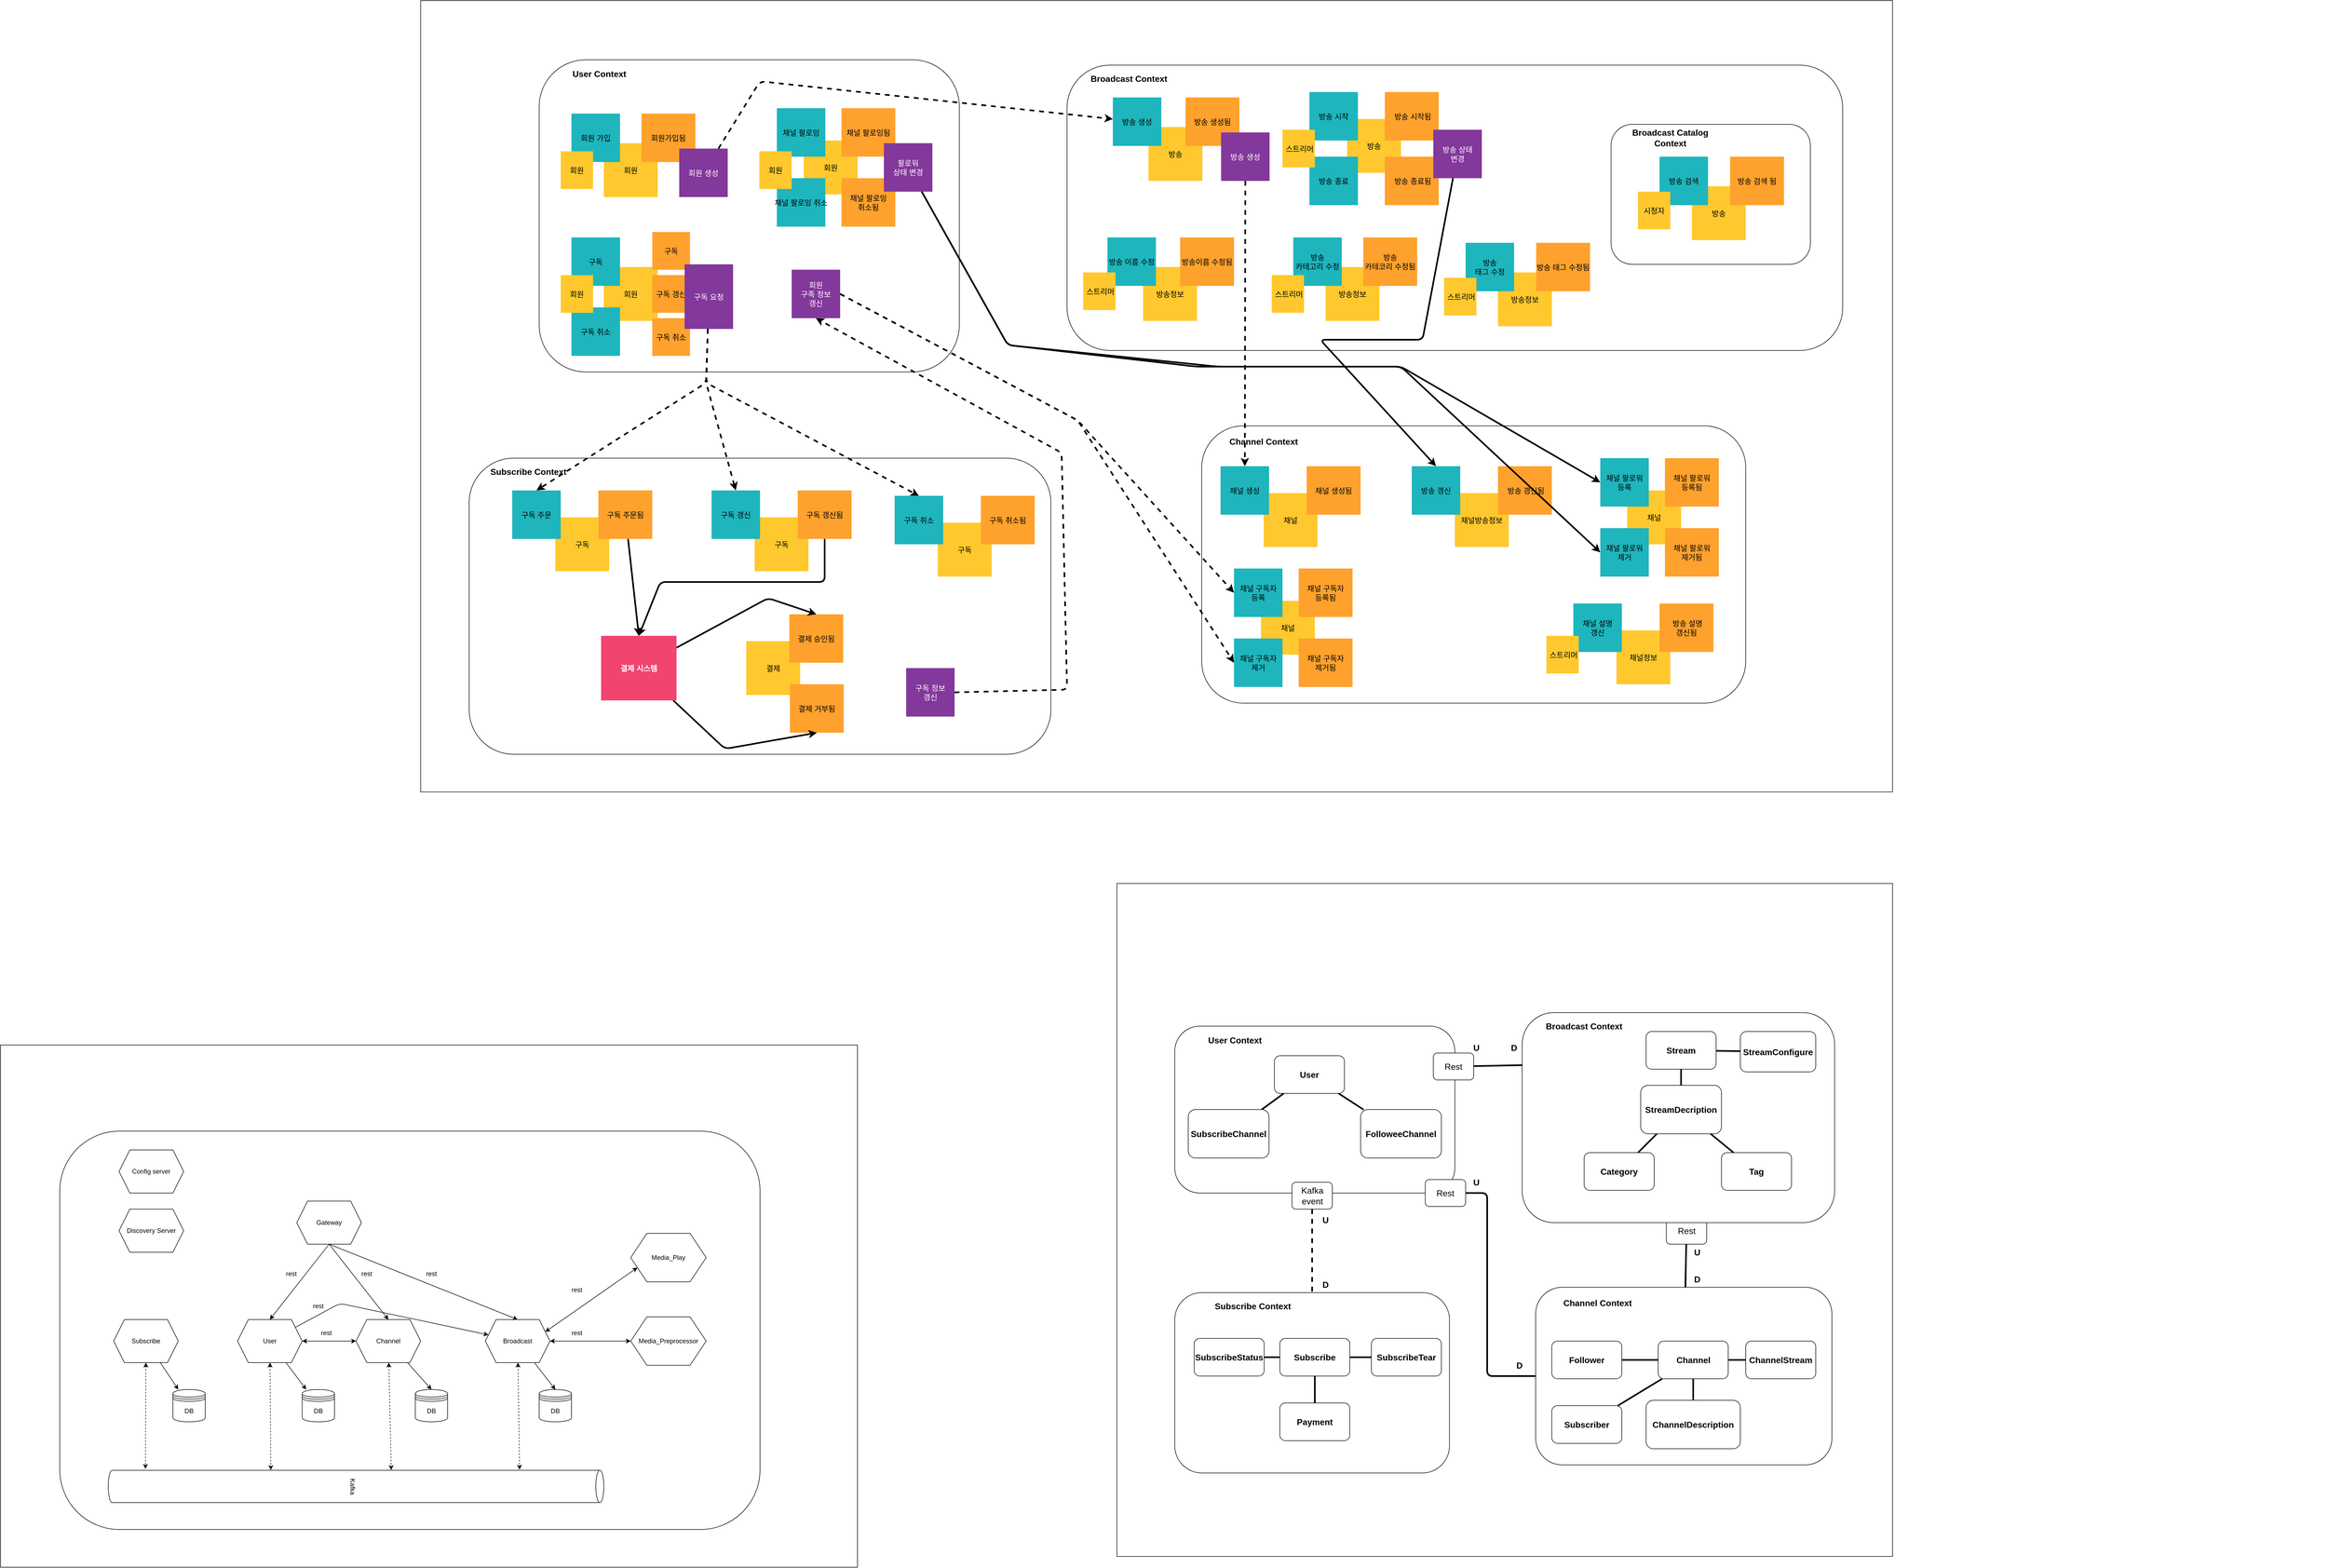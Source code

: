 <mxfile>
    <diagram id="_NiuC_yrdkO8kt6QhC4k" name="v2">
        <mxGraphModel dx="3175" dy="3015" grid="1" gridSize="10" guides="1" tooltips="1" connect="1" arrows="1" fold="1" page="1" pageScale="1" pageWidth="850" pageHeight="1100" math="0" shadow="0">
            <root>
                <mxCell id="0"/>
                <mxCell id="1" parent="0"/>
                <mxCell id="QbikS9MXMlGPmsdrN7Ax-123" value="" style="rounded=0;whiteSpace=wrap;html=1;" parent="1" vertex="1">
                    <mxGeometry x="-280" y="-1670" width="2732.5" height="1470" as="geometry"/>
                </mxCell>
                <mxCell id="QbikS9MXMlGPmsdrN7Ax-122" value="" style="rounded=0;whiteSpace=wrap;html=1;fontStyle=1" parent="1" vertex="1">
                    <mxGeometry x="-1060" y="270" width="1591" height="970" as="geometry"/>
                </mxCell>
                <mxCell id="QbikS9MXMlGPmsdrN7Ax-121" value="" style="rounded=0;whiteSpace=wrap;html=1;" parent="1" vertex="1">
                    <mxGeometry x="1012.5" y="-30" width="1440" height="1250" as="geometry"/>
                </mxCell>
                <mxCell id="T_9ElkkzwWkG0n2rp3H_-113" value="" style="group" parent="1" vertex="1" connectable="0">
                    <mxGeometry x="920" y="-1550" width="1440" height="530" as="geometry"/>
                </mxCell>
                <mxCell id="T_9ElkkzwWkG0n2rp3H_-114" value="" style="rounded=1;whiteSpace=wrap;html=1;fontSize=14;fontStyle=1" parent="T_9ElkkzwWkG0n2rp3H_-113" vertex="1">
                    <mxGeometry width="1440" height="530" as="geometry"/>
                </mxCell>
                <mxCell id="T_9ElkkzwWkG0n2rp3H_-115" value="" style="rounded=1;whiteSpace=wrap;html=1;fontSize=16;fontColor=#FFFFFF;fontStyle=1" parent="T_9ElkkzwWkG0n2rp3H_-113" vertex="1">
                    <mxGeometry x="1010" y="110" width="370" height="260" as="geometry"/>
                </mxCell>
                <mxCell id="T_9ElkkzwWkG0n2rp3H_-116" value="방송" style="fillColor=#FFC82E;strokeColor=none;fontSize=14;" parent="T_9ElkkzwWkG0n2rp3H_-113" vertex="1">
                    <mxGeometry x="1160" y="225" width="100" height="100" as="geometry"/>
                </mxCell>
                <mxCell id="T_9ElkkzwWkG0n2rp3H_-117" value="방송 검색 됨" style="fillColor=#FFA12D;strokeColor=none;fontSize=14;" parent="T_9ElkkzwWkG0n2rp3H_-113" vertex="1">
                    <mxGeometry x="1231" y="170" width="100" height="90" as="geometry"/>
                </mxCell>
                <mxCell id="T_9ElkkzwWkG0n2rp3H_-118" value="방송 검색" style="fillColor=#1EB5BD;strokeColor=none;fontSize=14;" parent="T_9ElkkzwWkG0n2rp3H_-113" vertex="1">
                    <mxGeometry x="1100" y="170" width="90" height="90" as="geometry"/>
                </mxCell>
                <mxCell id="T_9ElkkzwWkG0n2rp3H_-119" value="시청자" style="fillColor=#FFC82E;strokeColor=none;fontSize=14;" parent="T_9ElkkzwWkG0n2rp3H_-113" vertex="1">
                    <mxGeometry x="1060" y="235" width="60" height="70" as="geometry"/>
                </mxCell>
                <mxCell id="T_9ElkkzwWkG0n2rp3H_-120" value="방송정보" style="fillColor=#FFC82E;strokeColor=none;fontSize=14;" parent="T_9ElkkzwWkG0n2rp3H_-113" vertex="1">
                    <mxGeometry x="480" y="375" width="100" height="100" as="geometry"/>
                </mxCell>
                <mxCell id="T_9ElkkzwWkG0n2rp3H_-121" value="방송정보" style="fillColor=#FFC82E;strokeColor=none;fontSize=14;" parent="T_9ElkkzwWkG0n2rp3H_-113" vertex="1">
                    <mxGeometry x="800" y="385" width="100" height="100" as="geometry"/>
                </mxCell>
                <mxCell id="T_9ElkkzwWkG0n2rp3H_-122" value="방송정보" style="fillColor=#FFC82E;strokeColor=none;fontSize=14;" parent="T_9ElkkzwWkG0n2rp3H_-113" vertex="1">
                    <mxGeometry x="141.25" y="375" width="100" height="100" as="geometry"/>
                </mxCell>
                <mxCell id="T_9ElkkzwWkG0n2rp3H_-123" value="방송이름 수정됨" style="fillColor=#FFA12D;strokeColor=none;fontSize=14;" parent="T_9ElkkzwWkG0n2rp3H_-113" vertex="1">
                    <mxGeometry x="210" y="320" width="100" height="90" as="geometry"/>
                </mxCell>
                <mxCell id="T_9ElkkzwWkG0n2rp3H_-124" value="방송" style="fillColor=#FFC82E;strokeColor=none;fontSize=14;" parent="T_9ElkkzwWkG0n2rp3H_-113" vertex="1">
                    <mxGeometry x="520" y="100" width="100" height="100" as="geometry"/>
                </mxCell>
                <mxCell id="T_9ElkkzwWkG0n2rp3H_-125" value="방송 시작" style="fillColor=#1EB5BD;strokeColor=none;fontSize=14;" parent="T_9ElkkzwWkG0n2rp3H_-113" vertex="1">
                    <mxGeometry x="450" y="50" width="90" height="90" as="geometry"/>
                </mxCell>
                <mxCell id="T_9ElkkzwWkG0n2rp3H_-126" value=" 방송 시작됨" style="fillColor=#FFA12D;strokeColor=none;fontSize=14;" parent="T_9ElkkzwWkG0n2rp3H_-113" vertex="1">
                    <mxGeometry x="590" y="50" width="100" height="90" as="geometry"/>
                </mxCell>
                <mxCell id="T_9ElkkzwWkG0n2rp3H_-127" value=" 방송 종료됨" style="fillColor=#FFA12D;strokeColor=none;fontSize=14;" parent="T_9ElkkzwWkG0n2rp3H_-113" vertex="1">
                    <mxGeometry x="590" y="170" width="100" height="90" as="geometry"/>
                </mxCell>
                <mxCell id="T_9ElkkzwWkG0n2rp3H_-128" value="방송 종료" style="fillColor=#1EB5BD;strokeColor=none;fontSize=14;" parent="T_9ElkkzwWkG0n2rp3H_-113" vertex="1">
                    <mxGeometry x="450" y="170" width="90" height="90" as="geometry"/>
                </mxCell>
                <mxCell id="T_9ElkkzwWkG0n2rp3H_-129" value="방송&#10;카테코리 수정됨" style="fillColor=#FFA12D;strokeColor=none;fontSize=14;" parent="T_9ElkkzwWkG0n2rp3H_-113" vertex="1">
                    <mxGeometry x="550" y="320" width="100" height="90" as="geometry"/>
                </mxCell>
                <mxCell id="T_9ElkkzwWkG0n2rp3H_-130" value="방송 태그 수정됨" style="fillColor=#FFA12D;strokeColor=none;fontSize=14;" parent="T_9ElkkzwWkG0n2rp3H_-113" vertex="1">
                    <mxGeometry x="871" y="330" width="100" height="90" as="geometry"/>
                </mxCell>
                <mxCell id="T_9ElkkzwWkG0n2rp3H_-131" value=" 스트리머" style="fillColor=#FFC82E;strokeColor=none;fontSize=14;" parent="T_9ElkkzwWkG0n2rp3H_-113" vertex="1">
                    <mxGeometry x="400" y="120" width="60" height="70" as="geometry"/>
                </mxCell>
                <mxCell id="T_9ElkkzwWkG0n2rp3H_-132" value="방송 이름 수정" style="fillColor=#1EB5BD;strokeColor=none;fontSize=14;" parent="T_9ElkkzwWkG0n2rp3H_-113" vertex="1">
                    <mxGeometry x="75" y="320" width="90" height="90" as="geometry"/>
                </mxCell>
                <mxCell id="T_9ElkkzwWkG0n2rp3H_-133" value=" 스트리머" style="fillColor=#FFC82E;strokeColor=none;fontSize=14;" parent="T_9ElkkzwWkG0n2rp3H_-113" vertex="1">
                    <mxGeometry x="30" y="385" width="60" height="70" as="geometry"/>
                </mxCell>
                <mxCell id="T_9ElkkzwWkG0n2rp3H_-134" value="방송&#10;카테고리 수정" style="fillColor=#1EB5BD;strokeColor=none;fontSize=14;" parent="T_9ElkkzwWkG0n2rp3H_-113" vertex="1">
                    <mxGeometry x="420" y="320" width="90" height="90" as="geometry"/>
                </mxCell>
                <mxCell id="T_9ElkkzwWkG0n2rp3H_-135" value=" 스트리머" style="fillColor=#FFC82E;strokeColor=none;fontSize=14;" parent="T_9ElkkzwWkG0n2rp3H_-113" vertex="1">
                    <mxGeometry x="380" y="390" width="60" height="70" as="geometry"/>
                </mxCell>
                <mxCell id="T_9ElkkzwWkG0n2rp3H_-136" value="방송&#10;태그 수정" style="fillColor=#1EB5BD;strokeColor=none;fontSize=14;" parent="T_9ElkkzwWkG0n2rp3H_-113" vertex="1">
                    <mxGeometry x="740" y="330" width="90" height="90" as="geometry"/>
                </mxCell>
                <mxCell id="T_9ElkkzwWkG0n2rp3H_-137" value=" 스트리머" style="fillColor=#FFC82E;strokeColor=none;fontSize=14;" parent="T_9ElkkzwWkG0n2rp3H_-113" vertex="1">
                    <mxGeometry x="700" y="395" width="60" height="70" as="geometry"/>
                </mxCell>
                <mxCell id="T_9ElkkzwWkG0n2rp3H_-138" value="방송" style="fillColor=#FFC82E;strokeColor=none;fontSize=14;" parent="T_9ElkkzwWkG0n2rp3H_-113" vertex="1">
                    <mxGeometry x="151.25" y="115" width="100" height="100" as="geometry"/>
                </mxCell>
                <mxCell id="T_9ElkkzwWkG0n2rp3H_-139" value="방송 생성됨" style="fillColor=#FFA12D;strokeColor=none;fontSize=14;" parent="T_9ElkkzwWkG0n2rp3H_-113" vertex="1">
                    <mxGeometry x="220" y="60" width="100" height="90" as="geometry"/>
                </mxCell>
                <mxCell id="T_9ElkkzwWkG0n2rp3H_-140" value="방송 생성" style="fillColor=#1EB5BD;strokeColor=none;fontSize=14;" parent="T_9ElkkzwWkG0n2rp3H_-113" vertex="1">
                    <mxGeometry x="85" y="60" width="90" height="90" as="geometry"/>
                </mxCell>
                <mxCell id="T_9ElkkzwWkG0n2rp3H_-141" value="&lt;font style=&quot;font-size: 16px;&quot;&gt;&lt;b&gt;Broadcast Context&lt;/b&gt;&lt;/font&gt;" style="text;html=1;strokeColor=none;fillColor=none;align=center;verticalAlign=middle;whiteSpace=wrap;rounded=0;fontSize=14;" parent="T_9ElkkzwWkG0n2rp3H_-113" vertex="1">
                    <mxGeometry x="15" y="10" width="200" height="30" as="geometry"/>
                </mxCell>
                <mxCell id="T_9ElkkzwWkG0n2rp3H_-142" value="방송 상태&#10;변경" style="fillColor=#83389B;strokeColor=none;fontSize=14;fontStyle=0;fontColor=#FFFFFF;" parent="T_9ElkkzwWkG0n2rp3H_-113" vertex="1">
                    <mxGeometry x="680" y="120" width="90" height="90" as="geometry"/>
                </mxCell>
                <mxCell id="T_9ElkkzwWkG0n2rp3H_-143" value="&lt;font style=&quot;font-size: 16px;&quot;&gt;&lt;b&gt;Broadcast Catalog&lt;br&gt;Context&lt;/b&gt;&lt;/font&gt;" style="text;html=1;strokeColor=none;fillColor=none;align=center;verticalAlign=middle;whiteSpace=wrap;rounded=0;fontSize=14;" parent="T_9ElkkzwWkG0n2rp3H_-113" vertex="1">
                    <mxGeometry x="1020" y="120" width="200" height="30" as="geometry"/>
                </mxCell>
                <mxCell id="T_9ElkkzwWkG0n2rp3H_-144" value="방송 생성" style="fillColor=#83389B;strokeColor=none;fontSize=14;fontStyle=0;fontColor=#FFFFFF;" parent="T_9ElkkzwWkG0n2rp3H_-113" vertex="1">
                    <mxGeometry x="286" y="125" width="90" height="90" as="geometry"/>
                </mxCell>
                <mxCell id="T_9ElkkzwWkG0n2rp3H_-145" value="" style="group" parent="1" vertex="1" connectable="0">
                    <mxGeometry x="-190" y="-820" width="1080" height="550" as="geometry"/>
                </mxCell>
                <mxCell id="T_9ElkkzwWkG0n2rp3H_-146" value="" style="rounded=1;whiteSpace=wrap;html=1;fontSize=14;" parent="T_9ElkkzwWkG0n2rp3H_-145" vertex="1">
                    <mxGeometry width="1080" height="550" as="geometry"/>
                </mxCell>
                <mxCell id="T_9ElkkzwWkG0n2rp3H_-147" value="구독" style="fillColor=#FFC82E;strokeColor=none;fontSize=14;" parent="T_9ElkkzwWkG0n2rp3H_-145" vertex="1">
                    <mxGeometry x="160" y="110" width="100" height="100" as="geometry"/>
                </mxCell>
                <mxCell id="T_9ElkkzwWkG0n2rp3H_-148" value="구독 주문됨" style="fillColor=#FFA12D;strokeColor=none;fontSize=14;" parent="T_9ElkkzwWkG0n2rp3H_-145" vertex="1">
                    <mxGeometry x="240" y="60" width="100" height="90" as="geometry"/>
                </mxCell>
                <mxCell id="T_9ElkkzwWkG0n2rp3H_-149" value="구독 주문" style="fillColor=#1EB5BD;strokeColor=none;fontSize=14;" parent="T_9ElkkzwWkG0n2rp3H_-145" vertex="1">
                    <mxGeometry x="80" y="60" width="90" height="90" as="geometry"/>
                </mxCell>
                <mxCell id="T_9ElkkzwWkG0n2rp3H_-150" value="결제" style="fillColor=#FFC82E;strokeColor=none;fontSize=14;" parent="T_9ElkkzwWkG0n2rp3H_-145" vertex="1">
                    <mxGeometry x="514.5" y="340" width="100" height="100" as="geometry"/>
                </mxCell>
                <mxCell id="T_9ElkkzwWkG0n2rp3H_-151" value="결제 승인됨" style="fillColor=#FFA12D;strokeColor=none;fontSize=14;" parent="T_9ElkkzwWkG0n2rp3H_-145" vertex="1">
                    <mxGeometry x="594.5" y="290" width="100" height="90" as="geometry"/>
                </mxCell>
                <mxCell id="T_9ElkkzwWkG0n2rp3H_-152" value="결제 거부됨" style="fillColor=#FFA12D;strokeColor=none;fontSize=14;" parent="T_9ElkkzwWkG0n2rp3H_-145" vertex="1">
                    <mxGeometry x="595.5" y="420" width="100" height="90" as="geometry"/>
                </mxCell>
                <mxCell id="T_9ElkkzwWkG0n2rp3H_-153" value="구독" style="fillColor=#FFC82E;strokeColor=none;fontSize=14;" parent="T_9ElkkzwWkG0n2rp3H_-145" vertex="1">
                    <mxGeometry x="870" y="120" width="100" height="100" as="geometry"/>
                </mxCell>
                <mxCell id="T_9ElkkzwWkG0n2rp3H_-154" value="구독 취소됨" style="fillColor=#FFA12D;strokeColor=none;fontSize=14;" parent="T_9ElkkzwWkG0n2rp3H_-145" vertex="1">
                    <mxGeometry x="950" y="70" width="100" height="90" as="geometry"/>
                </mxCell>
                <mxCell id="T_9ElkkzwWkG0n2rp3H_-155" value="구독 취소" style="fillColor=#1EB5BD;strokeColor=none;fontSize=14;" parent="T_9ElkkzwWkG0n2rp3H_-145" vertex="1">
                    <mxGeometry x="790" y="70" width="90" height="90" as="geometry"/>
                </mxCell>
                <mxCell id="T_9ElkkzwWkG0n2rp3H_-156" value="&lt;font style=&quot;font-size: 16px;&quot;&gt;&lt;b&gt;Subscribe Context&lt;/b&gt;&lt;/font&gt;" style="text;html=1;strokeColor=none;fillColor=none;align=center;verticalAlign=middle;whiteSpace=wrap;rounded=0;fontSize=14;" parent="T_9ElkkzwWkG0n2rp3H_-145" vertex="1">
                    <mxGeometry x="10" y="10" width="200" height="30" as="geometry"/>
                </mxCell>
                <mxCell id="T_9ElkkzwWkG0n2rp3H_-157" value="구독" style="fillColor=#FFC82E;strokeColor=none;fontSize=14;" parent="T_9ElkkzwWkG0n2rp3H_-145" vertex="1">
                    <mxGeometry x="530" y="110" width="100" height="100" as="geometry"/>
                </mxCell>
                <mxCell id="T_9ElkkzwWkG0n2rp3H_-158" style="edgeStyle=none;html=1;exitX=0.5;exitY=1;exitDx=0;exitDy=0;strokeWidth=3;fontSize=14;fontColor=#FFFFFF;" parent="T_9ElkkzwWkG0n2rp3H_-145" source="T_9ElkkzwWkG0n2rp3H_-159" edge="1">
                    <mxGeometry relative="1" as="geometry">
                        <mxPoint x="315" y="330" as="targetPoint"/>
                        <Array as="points">
                            <mxPoint x="660" y="230"/>
                            <mxPoint x="355" y="230"/>
                        </Array>
                    </mxGeometry>
                </mxCell>
                <mxCell id="T_9ElkkzwWkG0n2rp3H_-159" value="구독 갱신됨" style="fillColor=#FFA12D;strokeColor=none;fontSize=14;" parent="T_9ElkkzwWkG0n2rp3H_-145" vertex="1">
                    <mxGeometry x="610" y="60" width="100" height="90" as="geometry"/>
                </mxCell>
                <mxCell id="T_9ElkkzwWkG0n2rp3H_-160" value="구독 갱신" style="fillColor=#1EB5BD;strokeColor=none;fontSize=14;" parent="T_9ElkkzwWkG0n2rp3H_-145" vertex="1">
                    <mxGeometry x="450" y="60" width="90" height="90" as="geometry"/>
                </mxCell>
                <mxCell id="T_9ElkkzwWkG0n2rp3H_-161" style="edgeStyle=none;html=1;entryX=0.5;entryY=0;entryDx=0;entryDy=0;strokeWidth=3;fontSize=14;fontColor=#FFFFFF;" parent="T_9ElkkzwWkG0n2rp3H_-145" source="T_9ElkkzwWkG0n2rp3H_-163" target="T_9ElkkzwWkG0n2rp3H_-151" edge="1">
                    <mxGeometry relative="1" as="geometry">
                        <Array as="points">
                            <mxPoint x="555" y="260"/>
                        </Array>
                    </mxGeometry>
                </mxCell>
                <mxCell id="T_9ElkkzwWkG0n2rp3H_-162" style="edgeStyle=none;html=1;entryX=0.5;entryY=1;entryDx=0;entryDy=0;strokeWidth=3;fontSize=14;fontColor=#FFFFFF;" parent="T_9ElkkzwWkG0n2rp3H_-145" source="T_9ElkkzwWkG0n2rp3H_-163" target="T_9ElkkzwWkG0n2rp3H_-152" edge="1">
                    <mxGeometry relative="1" as="geometry">
                        <Array as="points">
                            <mxPoint x="475" y="540"/>
                        </Array>
                    </mxGeometry>
                </mxCell>
                <mxCell id="T_9ElkkzwWkG0n2rp3H_-163" value="결제 시스템" style="fillColor=#F1446F;strokeColor=none;fontSize=14;fontColor=#FFFFFF;fontStyle=1" parent="T_9ElkkzwWkG0n2rp3H_-145" vertex="1">
                    <mxGeometry x="245" y="330" width="140" height="120" as="geometry"/>
                </mxCell>
                <mxCell id="T_9ElkkzwWkG0n2rp3H_-164" style="edgeStyle=none;html=1;entryX=0.5;entryY=0;entryDx=0;entryDy=0;strokeWidth=3;fontSize=14;fontColor=#FFFFFF;" parent="T_9ElkkzwWkG0n2rp3H_-145" source="T_9ElkkzwWkG0n2rp3H_-148" target="T_9ElkkzwWkG0n2rp3H_-163" edge="1">
                    <mxGeometry relative="1" as="geometry"/>
                </mxCell>
                <mxCell id="T_9ElkkzwWkG0n2rp3H_-165" value="구독 정보&#10;갱신" style="fillColor=#83389B;strokeColor=none;fontSize=14;fontStyle=0;fontColor=#FFFFFF;" parent="T_9ElkkzwWkG0n2rp3H_-145" vertex="1">
                    <mxGeometry x="811.25" y="390" width="90" height="90" as="geometry"/>
                </mxCell>
                <mxCell id="T_9ElkkzwWkG0n2rp3H_-166" value="" style="group" parent="1" vertex="1" connectable="0">
                    <mxGeometry x="-60" y="-1560" width="1020" height="840" as="geometry"/>
                </mxCell>
                <mxCell id="T_9ElkkzwWkG0n2rp3H_-167" value="" style="rounded=1;whiteSpace=wrap;html=1;fontSize=14;" parent="T_9ElkkzwWkG0n2rp3H_-166" vertex="1">
                    <mxGeometry width="780" height="580" as="geometry"/>
                </mxCell>
                <mxCell id="T_9ElkkzwWkG0n2rp3H_-168" value="회원" style="fillColor=#FFC82E;strokeColor=none;fontSize=14;" parent="T_9ElkkzwWkG0n2rp3H_-166" vertex="1">
                    <mxGeometry x="491.25" y="150" width="100" height="100" as="geometry"/>
                </mxCell>
                <mxCell id="T_9ElkkzwWkG0n2rp3H_-169" value="회원" style="fillColor=#FFC82E;strokeColor=none;fontSize=14;" parent="T_9ElkkzwWkG0n2rp3H_-166" vertex="1">
                    <mxGeometry x="120" y="155" width="100" height="100" as="geometry"/>
                </mxCell>
                <mxCell id="T_9ElkkzwWkG0n2rp3H_-170" value="회원 가입" style="fillColor=#1EB5BD;strokeColor=none;fontSize=14;" parent="T_9ElkkzwWkG0n2rp3H_-166" vertex="1">
                    <mxGeometry x="60" y="100" width="90" height="90" as="geometry"/>
                </mxCell>
                <mxCell id="T_9ElkkzwWkG0n2rp3H_-171" value="채널 팔로잉됨" style="fillColor=#FFA12D;strokeColor=none;fontSize=14;" parent="T_9ElkkzwWkG0n2rp3H_-166" vertex="1">
                    <mxGeometry x="561.25" y="90" width="100" height="90" as="geometry"/>
                </mxCell>
                <mxCell id="T_9ElkkzwWkG0n2rp3H_-172" value="채널 팔로잉&#10;취소됨" style="fillColor=#FFA12D;strokeColor=none;fontSize=14;" parent="T_9ElkkzwWkG0n2rp3H_-166" vertex="1">
                    <mxGeometry x="561.25" y="220" width="100" height="90" as="geometry"/>
                </mxCell>
                <mxCell id="T_9ElkkzwWkG0n2rp3H_-173" value="회원가입됨" style="fillColor=#FFA12D;strokeColor=none;fontSize=14;" parent="T_9ElkkzwWkG0n2rp3H_-166" vertex="1">
                    <mxGeometry x="190" y="100" width="100" height="90" as="geometry"/>
                </mxCell>
                <mxCell id="T_9ElkkzwWkG0n2rp3H_-174" value="회원" style="fillColor=#FFC82E;strokeColor=none;fontSize=14;" parent="T_9ElkkzwWkG0n2rp3H_-166" vertex="1">
                    <mxGeometry x="40" y="170" width="60" height="70" as="geometry"/>
                </mxCell>
                <mxCell id="T_9ElkkzwWkG0n2rp3H_-175" value="채널 팔로잉" style="fillColor=#1EB5BD;strokeColor=none;fontSize=14;" parent="T_9ElkkzwWkG0n2rp3H_-166" vertex="1">
                    <mxGeometry x="441.25" y="90" width="90" height="90" as="geometry"/>
                </mxCell>
                <mxCell id="T_9ElkkzwWkG0n2rp3H_-176" value="채널 팔로잉 취소" style="fillColor=#1EB5BD;strokeColor=none;fontSize=14;" parent="T_9ElkkzwWkG0n2rp3H_-166" vertex="1">
                    <mxGeometry x="441.25" y="220" width="90" height="90" as="geometry"/>
                </mxCell>
                <mxCell id="T_9ElkkzwWkG0n2rp3H_-177" value="회원" style="fillColor=#FFC82E;strokeColor=none;fontSize=14;" parent="T_9ElkkzwWkG0n2rp3H_-166" vertex="1">
                    <mxGeometry x="408.75" y="170" width="60" height="70" as="geometry"/>
                </mxCell>
                <mxCell id="T_9ElkkzwWkG0n2rp3H_-178" value="&lt;span style=&quot;color: rgb(0, 0, 0); font-family: Helvetica; font-style: normal; font-variant-ligatures: normal; font-variant-caps: normal; letter-spacing: normal; orphans: 2; text-align: center; text-indent: 0px; text-transform: none; widows: 2; word-spacing: 0px; -webkit-text-stroke-width: 0px; background-color: rgb(251, 251, 251); text-decoration-thickness: initial; text-decoration-style: initial; text-decoration-color: initial; float: none; display: inline !important;&quot;&gt;&lt;font style=&quot;font-size: 16px;&quot;&gt;&lt;b&gt;User Context&lt;/b&gt;&lt;/font&gt;&lt;/span&gt;" style="text;whiteSpace=wrap;html=1;fontSize=14;" parent="T_9ElkkzwWkG0n2rp3H_-166" vertex="1">
                    <mxGeometry x="60" y="10" width="160" height="40" as="geometry"/>
                </mxCell>
                <mxCell id="T_9ElkkzwWkG0n2rp3H_-179" value="팔로워&#10;상태 변경" style="fillColor=#83389B;strokeColor=none;fontSize=14;fontStyle=0;fontColor=#FFFFFF;" parent="T_9ElkkzwWkG0n2rp3H_-166" vertex="1">
                    <mxGeometry x="640" y="155" width="90" height="90" as="geometry"/>
                </mxCell>
                <mxCell id="T_9ElkkzwWkG0n2rp3H_-180" value="회원 생성" style="fillColor=#83389B;strokeColor=none;fontSize=14;fontStyle=0;fontColor=#FFFFFF;" parent="T_9ElkkzwWkG0n2rp3H_-166" vertex="1">
                    <mxGeometry x="260" y="165" width="90" height="90" as="geometry"/>
                </mxCell>
                <mxCell id="T_9ElkkzwWkG0n2rp3H_-181" value="회원" style="fillColor=#FFC82E;strokeColor=none;fontSize=14;" parent="T_9ElkkzwWkG0n2rp3H_-166" vertex="1">
                    <mxGeometry x="120" y="385" width="100" height="100" as="geometry"/>
                </mxCell>
                <mxCell id="T_9ElkkzwWkG0n2rp3H_-182" value="구독" style="fillColor=#1EB5BD;strokeColor=none;fontSize=14;" parent="T_9ElkkzwWkG0n2rp3H_-166" vertex="1">
                    <mxGeometry x="60" y="330" width="90" height="90" as="geometry"/>
                </mxCell>
                <mxCell id="T_9ElkkzwWkG0n2rp3H_-183" value="구독 취소" style="fillColor=#1EB5BD;strokeColor=none;fontSize=14;" parent="T_9ElkkzwWkG0n2rp3H_-166" vertex="1">
                    <mxGeometry x="60" y="460" width="90" height="90" as="geometry"/>
                </mxCell>
                <mxCell id="T_9ElkkzwWkG0n2rp3H_-184" value="회원" style="fillColor=#FFC82E;strokeColor=none;fontSize=14;" parent="T_9ElkkzwWkG0n2rp3H_-166" vertex="1">
                    <mxGeometry x="40" y="400" width="60" height="70" as="geometry"/>
                </mxCell>
                <mxCell id="T_9ElkkzwWkG0n2rp3H_-185" value="구독 갱신" style="fillColor=#FFA12D;strokeColor=none;fontSize=14;" parent="T_9ElkkzwWkG0n2rp3H_-166" vertex="1">
                    <mxGeometry x="210" y="400" width="70" height="70" as="geometry"/>
                </mxCell>
                <mxCell id="T_9ElkkzwWkG0n2rp3H_-186" value="구독" style="fillColor=#FFA12D;strokeColor=none;fontSize=14;" parent="T_9ElkkzwWkG0n2rp3H_-166" vertex="1">
                    <mxGeometry x="210" y="320" width="70" height="70" as="geometry"/>
                </mxCell>
                <mxCell id="T_9ElkkzwWkG0n2rp3H_-187" value="구독 취소" style="fillColor=#FFA12D;strokeColor=none;fontSize=14;" parent="T_9ElkkzwWkG0n2rp3H_-166" vertex="1">
                    <mxGeometry x="210" y="480" width="70" height="70" as="geometry"/>
                </mxCell>
                <mxCell id="T_9ElkkzwWkG0n2rp3H_-188" value="구독 요청" style="fillColor=#83389B;strokeColor=none;fontSize=14;fontStyle=0;fontColor=#FFFFFF;" parent="T_9ElkkzwWkG0n2rp3H_-166" vertex="1">
                    <mxGeometry x="270" y="380" width="90" height="120" as="geometry"/>
                </mxCell>
                <mxCell id="T_9ElkkzwWkG0n2rp3H_-189" value="회원&#10;구족 정보&#10;갱신" style="fillColor=#83389B;strokeColor=none;fontSize=14;fontStyle=0;fontColor=#FFFFFF;" parent="T_9ElkkzwWkG0n2rp3H_-166" vertex="1">
                    <mxGeometry x="468.75" y="390" width="90" height="90" as="geometry"/>
                </mxCell>
                <mxCell id="T_9ElkkzwWkG0n2rp3H_-190" value="" style="group" parent="1" vertex="1" connectable="0">
                    <mxGeometry x="1170" y="-880" width="2090" height="515" as="geometry"/>
                </mxCell>
                <mxCell id="T_9ElkkzwWkG0n2rp3H_-191" value="" style="rounded=1;whiteSpace=wrap;html=1;fontSize=14;" parent="T_9ElkkzwWkG0n2rp3H_-190" vertex="1">
                    <mxGeometry width="1010" height="515" as="geometry"/>
                </mxCell>
                <mxCell id="T_9ElkkzwWkG0n2rp3H_-192" value="채널방송정보" style="fillColor=#FFC82E;strokeColor=none;fontSize=14;" parent="T_9ElkkzwWkG0n2rp3H_-190" vertex="1">
                    <mxGeometry x="470" y="125" width="100" height="100" as="geometry"/>
                </mxCell>
                <mxCell id="T_9ElkkzwWkG0n2rp3H_-193" value=" 방송 갱신됨" style="fillColor=#FFA12D;strokeColor=none;fontSize=14;" parent="T_9ElkkzwWkG0n2rp3H_-190" vertex="1">
                    <mxGeometry x="550" y="75" width="100" height="90" as="geometry"/>
                </mxCell>
                <mxCell id="T_9ElkkzwWkG0n2rp3H_-194" value="방송 갱신" style="fillColor=#1EB5BD;strokeColor=none;fontSize=14;" parent="T_9ElkkzwWkG0n2rp3H_-190" vertex="1">
                    <mxGeometry x="390" y="75" width="90" height="90" as="geometry"/>
                </mxCell>
                <mxCell id="T_9ElkkzwWkG0n2rp3H_-195" value="채널정보" style="fillColor=#FFC82E;strokeColor=none;fontSize=14;" parent="T_9ElkkzwWkG0n2rp3H_-190" vertex="1">
                    <mxGeometry x="770" y="380" width="100" height="100" as="geometry"/>
                </mxCell>
                <mxCell id="T_9ElkkzwWkG0n2rp3H_-196" value=" 방송 설명&#10;갱신됨" style="fillColor=#FFA12D;strokeColor=none;fontSize=14;" parent="T_9ElkkzwWkG0n2rp3H_-190" vertex="1">
                    <mxGeometry x="850" y="330" width="100" height="90" as="geometry"/>
                </mxCell>
                <mxCell id="T_9ElkkzwWkG0n2rp3H_-197" value="채널 설명&#10;갱신" style="fillColor=#1EB5BD;strokeColor=none;fontSize=14;" parent="T_9ElkkzwWkG0n2rp3H_-190" vertex="1">
                    <mxGeometry x="690" y="330" width="90" height="90" as="geometry"/>
                </mxCell>
                <mxCell id="T_9ElkkzwWkG0n2rp3H_-198" value=" 스트리머" style="fillColor=#FFC82E;strokeColor=none;fontSize=14;" parent="T_9ElkkzwWkG0n2rp3H_-190" vertex="1">
                    <mxGeometry x="640" y="390" width="60" height="70" as="geometry"/>
                </mxCell>
                <mxCell id="T_9ElkkzwWkG0n2rp3H_-199" value="채널" style="fillColor=#FFC82E;strokeColor=none;fontSize=14;" parent="T_9ElkkzwWkG0n2rp3H_-190" vertex="1">
                    <mxGeometry x="115" y="125" width="100" height="100" as="geometry"/>
                </mxCell>
                <mxCell id="T_9ElkkzwWkG0n2rp3H_-200" value="채널 생성됨" style="fillColor=#FFA12D;strokeColor=none;fontSize=14;" parent="T_9ElkkzwWkG0n2rp3H_-190" vertex="1">
                    <mxGeometry x="195" y="75" width="100" height="90" as="geometry"/>
                </mxCell>
                <mxCell id="T_9ElkkzwWkG0n2rp3H_-201" value="채널 생성" style="fillColor=#1EB5BD;strokeColor=none;fontSize=14;" parent="T_9ElkkzwWkG0n2rp3H_-190" vertex="1">
                    <mxGeometry x="35" y="75" width="90" height="90" as="geometry"/>
                </mxCell>
                <mxCell id="T_9ElkkzwWkG0n2rp3H_-202" value="채널" style="fillColor=#FFC82E;strokeColor=none;fontSize=14;" parent="T_9ElkkzwWkG0n2rp3H_-190" vertex="1">
                    <mxGeometry x="790" y="120" width="100" height="100" as="geometry"/>
                </mxCell>
                <mxCell id="T_9ElkkzwWkG0n2rp3H_-203" value="채널 팔로워&#10;등록됨" style="fillColor=#FFA12D;strokeColor=none;fontSize=14;" parent="T_9ElkkzwWkG0n2rp3H_-190" vertex="1">
                    <mxGeometry x="860" y="60" width="100" height="90" as="geometry"/>
                </mxCell>
                <mxCell id="T_9ElkkzwWkG0n2rp3H_-204" value="채널 팔로워&#10;제거됨" style="fillColor=#FFA12D;strokeColor=none;fontSize=14;" parent="T_9ElkkzwWkG0n2rp3H_-190" vertex="1">
                    <mxGeometry x="860" y="190" width="100" height="90" as="geometry"/>
                </mxCell>
                <mxCell id="T_9ElkkzwWkG0n2rp3H_-205" value="채널 팔로워&#10;등록" style="fillColor=#1EB5BD;strokeColor=none;fontSize=14;" parent="T_9ElkkzwWkG0n2rp3H_-190" vertex="1">
                    <mxGeometry x="740" y="60" width="90" height="90" as="geometry"/>
                </mxCell>
                <mxCell id="T_9ElkkzwWkG0n2rp3H_-206" value="채널 팔로워&#10;제거" style="fillColor=#1EB5BD;strokeColor=none;fontSize=14;" parent="T_9ElkkzwWkG0n2rp3H_-190" vertex="1">
                    <mxGeometry x="740" y="190" width="90" height="90" as="geometry"/>
                </mxCell>
                <mxCell id="T_9ElkkzwWkG0n2rp3H_-207" value="&lt;font style=&quot;font-size: 16px;&quot;&gt;&lt;b&gt;Channel Context&lt;/b&gt;&lt;/font&gt;" style="text;html=1;strokeColor=none;fillColor=none;align=center;verticalAlign=middle;whiteSpace=wrap;rounded=0;fontSize=14;" parent="T_9ElkkzwWkG0n2rp3H_-190" vertex="1">
                    <mxGeometry x="15" y="14" width="200" height="30" as="geometry"/>
                </mxCell>
                <mxCell id="T_9ElkkzwWkG0n2rp3H_-208" value="채널" style="fillColor=#FFC82E;strokeColor=none;fontSize=14;" parent="T_9ElkkzwWkG0n2rp3H_-190" vertex="1">
                    <mxGeometry x="110" y="325" width="100" height="100" as="geometry"/>
                </mxCell>
                <mxCell id="T_9ElkkzwWkG0n2rp3H_-209" value="채널 구독자&#10;등록됨" style="fillColor=#FFA12D;strokeColor=none;fontSize=14;" parent="T_9ElkkzwWkG0n2rp3H_-190" vertex="1">
                    <mxGeometry x="180" y="265" width="100" height="90" as="geometry"/>
                </mxCell>
                <mxCell id="T_9ElkkzwWkG0n2rp3H_-210" value="채널 구독자&#10;제거됨" style="fillColor=#FFA12D;strokeColor=none;fontSize=14;" parent="T_9ElkkzwWkG0n2rp3H_-190" vertex="1">
                    <mxGeometry x="180" y="395" width="100" height="90" as="geometry"/>
                </mxCell>
                <mxCell id="T_9ElkkzwWkG0n2rp3H_-211" value="채널 구독자&#10;등록" style="fillColor=#1EB5BD;strokeColor=none;fontSize=14;" parent="T_9ElkkzwWkG0n2rp3H_-190" vertex="1">
                    <mxGeometry x="60" y="265" width="90" height="90" as="geometry"/>
                </mxCell>
                <mxCell id="T_9ElkkzwWkG0n2rp3H_-212" value="채널 구독자&#10;제거" style="fillColor=#1EB5BD;strokeColor=none;fontSize=14;" parent="T_9ElkkzwWkG0n2rp3H_-190" vertex="1">
                    <mxGeometry x="60" y="395" width="90" height="90" as="geometry"/>
                </mxCell>
                <mxCell id="T_9ElkkzwWkG0n2rp3H_-213" style="edgeStyle=none;html=1;entryX=0;entryY=0.5;entryDx=0;entryDy=0;strokeWidth=3;fontSize=14;fontColor=#FFFFFF;" parent="1" source="T_9ElkkzwWkG0n2rp3H_-179" target="T_9ElkkzwWkG0n2rp3H_-205" edge="1">
                    <mxGeometry relative="1" as="geometry">
                        <Array as="points">
                            <mxPoint x="810" y="-1030"/>
                            <mxPoint x="1200" y="-990"/>
                            <mxPoint x="1540" y="-990"/>
                        </Array>
                    </mxGeometry>
                </mxCell>
                <mxCell id="T_9ElkkzwWkG0n2rp3H_-214" style="edgeStyle=none;html=1;entryX=0;entryY=0.5;entryDx=0;entryDy=0;strokeWidth=3;fontSize=14;fontColor=#FFFFFF;" parent="1" source="T_9ElkkzwWkG0n2rp3H_-179" target="T_9ElkkzwWkG0n2rp3H_-206" edge="1">
                    <mxGeometry relative="1" as="geometry">
                        <Array as="points">
                            <mxPoint x="810" y="-1030"/>
                            <mxPoint x="1160" y="-990"/>
                            <mxPoint x="1540" y="-990"/>
                        </Array>
                    </mxGeometry>
                </mxCell>
                <mxCell id="T_9ElkkzwWkG0n2rp3H_-215" style="edgeStyle=none;html=1;entryX=0.5;entryY=0;entryDx=0;entryDy=0;fontSize=14;fontColor=#FFFFFF;strokeWidth=3;" parent="1" source="T_9ElkkzwWkG0n2rp3H_-142" target="T_9ElkkzwWkG0n2rp3H_-194" edge="1">
                    <mxGeometry relative="1" as="geometry">
                        <Array as="points">
                            <mxPoint x="1580" y="-1040"/>
                            <mxPoint x="1390" y="-1040"/>
                        </Array>
                    </mxGeometry>
                </mxCell>
                <mxCell id="T_9ElkkzwWkG0n2rp3H_-216" style="edgeStyle=none;html=1;entryX=0.5;entryY=0;entryDx=0;entryDy=0;strokeWidth=3;fontSize=14;fontColor=#FFFFFF;dashed=1;" parent="1" source="T_9ElkkzwWkG0n2rp3H_-188" target="T_9ElkkzwWkG0n2rp3H_-149" edge="1">
                    <mxGeometry relative="1" as="geometry">
                        <Array as="points">
                            <mxPoint x="250" y="-960"/>
                        </Array>
                    </mxGeometry>
                </mxCell>
                <mxCell id="T_9ElkkzwWkG0n2rp3H_-217" style="edgeStyle=none;html=1;entryX=0.5;entryY=0;entryDx=0;entryDy=0;strokeWidth=3;fontSize=14;fontColor=#FFFFFF;dashed=1;" parent="1" source="T_9ElkkzwWkG0n2rp3H_-188" target="T_9ElkkzwWkG0n2rp3H_-155" edge="1">
                    <mxGeometry relative="1" as="geometry">
                        <Array as="points">
                            <mxPoint x="250" y="-960"/>
                        </Array>
                    </mxGeometry>
                </mxCell>
                <mxCell id="T_9ElkkzwWkG0n2rp3H_-218" style="edgeStyle=none;html=1;entryX=0.5;entryY=0;entryDx=0;entryDy=0;strokeWidth=3;fontSize=14;fontColor=#FFFFFF;dashed=1;" parent="1" source="T_9ElkkzwWkG0n2rp3H_-188" target="T_9ElkkzwWkG0n2rp3H_-160" edge="1">
                    <mxGeometry relative="1" as="geometry">
                        <Array as="points">
                            <mxPoint x="250" y="-960"/>
                        </Array>
                    </mxGeometry>
                </mxCell>
                <mxCell id="T_9ElkkzwWkG0n2rp3H_-219" style="edgeStyle=none;html=1;entryX=0;entryY=0.5;entryDx=0;entryDy=0;strokeWidth=3;fontSize=14;fontColor=#FFFFFF;exitX=1;exitY=0.5;exitDx=0;exitDy=0;dashed=1;" parent="1" source="T_9ElkkzwWkG0n2rp3H_-189" target="T_9ElkkzwWkG0n2rp3H_-211" edge="1">
                    <mxGeometry relative="1" as="geometry">
                        <Array as="points">
                            <mxPoint x="940" y="-890"/>
                        </Array>
                    </mxGeometry>
                </mxCell>
                <mxCell id="T_9ElkkzwWkG0n2rp3H_-220" style="edgeStyle=none;html=1;entryX=0;entryY=0.5;entryDx=0;entryDy=0;strokeWidth=3;fontSize=14;fontColor=#FFFFFF;exitX=1;exitY=0.5;exitDx=0;exitDy=0;dashed=1;" parent="1" source="T_9ElkkzwWkG0n2rp3H_-189" target="T_9ElkkzwWkG0n2rp3H_-212" edge="1">
                    <mxGeometry relative="1" as="geometry">
                        <Array as="points">
                            <mxPoint x="940" y="-890"/>
                        </Array>
                    </mxGeometry>
                </mxCell>
                <mxCell id="T_9ElkkzwWkG0n2rp3H_-221" style="edgeStyle=none;html=1;entryX=0.5;entryY=1;entryDx=0;entryDy=0;strokeWidth=3;fontSize=14;fontColor=#FFFFFF;exitX=1;exitY=0.5;exitDx=0;exitDy=0;dashed=1;" parent="1" source="T_9ElkkzwWkG0n2rp3H_-165" target="T_9ElkkzwWkG0n2rp3H_-189" edge="1">
                    <mxGeometry relative="1" as="geometry">
                        <Array as="points">
                            <mxPoint x="920" y="-390"/>
                            <mxPoint x="910" y="-830"/>
                        </Array>
                    </mxGeometry>
                </mxCell>
                <mxCell id="T_9ElkkzwWkG0n2rp3H_-222" style="edgeStyle=none;html=1;strokeColor=default;strokeWidth=3;fontSize=16;fontColor=#000000;endArrow=classic;endFill=1;dashed=1;" parent="1" source="T_9ElkkzwWkG0n2rp3H_-180" target="T_9ElkkzwWkG0n2rp3H_-140" edge="1">
                    <mxGeometry relative="1" as="geometry">
                        <Array as="points">
                            <mxPoint x="350" y="-1520"/>
                        </Array>
                    </mxGeometry>
                </mxCell>
                <mxCell id="T_9ElkkzwWkG0n2rp3H_-223" style="edgeStyle=none;html=1;strokeColor=default;strokeWidth=3;fontSize=16;fontColor=#000000;endArrow=classic;endFill=1;exitX=0.5;exitY=1;exitDx=0;exitDy=0;dashed=1;" parent="1" source="T_9ElkkzwWkG0n2rp3H_-144" target="T_9ElkkzwWkG0n2rp3H_-201" edge="1">
                    <mxGeometry relative="1" as="geometry">
                        <Array as="points"/>
                        <mxPoint x="1260" y="-790" as="targetPoint"/>
                    </mxGeometry>
                </mxCell>
                <mxCell id="j9-CiYdzdKqEh90nJkEf-19" value="" style="rounded=1;whiteSpace=wrap;html=1;" parent="1" vertex="1">
                    <mxGeometry x="-950" y="430" width="1300" height="740" as="geometry"/>
                </mxCell>
                <mxCell id="j9-CiYdzdKqEh90nJkEf-24" value="Gateway" style="shape=hexagon;perimeter=hexagonPerimeter2;whiteSpace=wrap;html=1;fixedSize=1;" parent="1" vertex="1">
                    <mxGeometry x="-510" y="560" width="120" height="80" as="geometry"/>
                </mxCell>
                <mxCell id="7" style="edgeStyle=none;html=1;entryX=-0.008;entryY=0.672;entryDx=0;entryDy=0;entryPerimeter=0;dashed=1;startArrow=classic;startFill=1;" parent="1" source="j9-CiYdzdKqEh90nJkEf-26" target="5" edge="1">
                    <mxGeometry relative="1" as="geometry"/>
                </mxCell>
                <mxCell id="15" style="edgeStyle=none;html=1;startArrow=classic;startFill=1;" parent="1" source="j9-CiYdzdKqEh90nJkEf-26" target="j9-CiYdzdKqEh90nJkEf-28" edge="1">
                    <mxGeometry relative="1" as="geometry"/>
                </mxCell>
                <mxCell id="181" style="edgeStyle=none;html=1;" edge="1" parent="1" source="j9-CiYdzdKqEh90nJkEf-26" target="j9-CiYdzdKqEh90nJkEf-30">
                    <mxGeometry relative="1" as="geometry">
                        <Array as="points">
                            <mxPoint x="-430" y="750"/>
                        </Array>
                    </mxGeometry>
                </mxCell>
                <mxCell id="j9-CiYdzdKqEh90nJkEf-26" value="User" style="shape=hexagon;perimeter=hexagonPerimeter2;whiteSpace=wrap;html=1;fixedSize=1;" parent="1" vertex="1">
                    <mxGeometry x="-620" y="780" width="120" height="80" as="geometry"/>
                </mxCell>
                <mxCell id="j9-CiYdzdKqEh90nJkEf-21" style="edgeStyle=none;html=1;entryX=0.5;entryY=0;entryDx=0;entryDy=0;" parent="1" target="j9-CiYdzdKqEh90nJkEf-26" edge="1">
                    <mxGeometry relative="1" as="geometry">
                        <mxPoint x="-450" y="640" as="sourcePoint"/>
                    </mxGeometry>
                </mxCell>
                <mxCell id="8" style="edgeStyle=none;html=1;entryX=-0.008;entryY=0.429;entryDx=0;entryDy=0;entryPerimeter=0;dashed=1;startArrow=classic;startFill=1;" parent="1" source="j9-CiYdzdKqEh90nJkEf-28" target="5" edge="1">
                    <mxGeometry relative="1" as="geometry"/>
                </mxCell>
                <mxCell id="j9-CiYdzdKqEh90nJkEf-28" value="Channel" style="shape=hexagon;perimeter=hexagonPerimeter2;whiteSpace=wrap;html=1;fixedSize=1;" parent="1" vertex="1">
                    <mxGeometry x="-400" y="780" width="120" height="80" as="geometry"/>
                </mxCell>
                <mxCell id="j9-CiYdzdKqEh90nJkEf-22" style="edgeStyle=none;html=1;entryX=0.5;entryY=0;entryDx=0;entryDy=0;exitX=0.5;exitY=1;exitDx=0;exitDy=0;" parent="1" source="j9-CiYdzdKqEh90nJkEf-24" target="j9-CiYdzdKqEh90nJkEf-28" edge="1">
                    <mxGeometry relative="1" as="geometry"/>
                </mxCell>
                <mxCell id="9" style="edgeStyle=none;html=1;entryX=-0.019;entryY=0.17;entryDx=0;entryDy=0;entryPerimeter=0;dashed=1;startArrow=classic;startFill=1;" parent="1" source="j9-CiYdzdKqEh90nJkEf-30" target="5" edge="1">
                    <mxGeometry relative="1" as="geometry"/>
                </mxCell>
                <mxCell id="177" style="edgeStyle=none;html=1;exitX=1;exitY=0.25;exitDx=0;exitDy=0;entryX=0;entryY=0.75;entryDx=0;entryDy=0;startArrow=classic;startFill=1;" parent="1" source="j9-CiYdzdKqEh90nJkEf-30" target="170" edge="1">
                    <mxGeometry relative="1" as="geometry"/>
                </mxCell>
                <mxCell id="j9-CiYdzdKqEh90nJkEf-30" value="Broadcast" style="shape=hexagon;perimeter=hexagonPerimeter2;whiteSpace=wrap;html=1;fixedSize=1;" parent="1" vertex="1">
                    <mxGeometry x="-160" y="780" width="120" height="80" as="geometry"/>
                </mxCell>
                <mxCell id="j9-CiYdzdKqEh90nJkEf-23" style="edgeStyle=none;html=1;entryX=0.5;entryY=0;entryDx=0;entryDy=0;exitX=0.5;exitY=1;exitDx=0;exitDy=0;" parent="1" source="j9-CiYdzdKqEh90nJkEf-24" target="j9-CiYdzdKqEh90nJkEf-30" edge="1">
                    <mxGeometry relative="1" as="geometry"/>
                </mxCell>
                <mxCell id="6" style="html=1;entryX=-0.043;entryY=0.925;entryDx=0;entryDy=0;entryPerimeter=0;dashed=1;startArrow=classic;startFill=1;" parent="1" source="j9-CiYdzdKqEh90nJkEf-32" target="5" edge="1">
                    <mxGeometry relative="1" as="geometry"/>
                </mxCell>
                <mxCell id="j9-CiYdzdKqEh90nJkEf-33" value="DB" style="shape=datastore;whiteSpace=wrap;html=1;" parent="1" vertex="1">
                    <mxGeometry x="-740" y="910" width="60" height="60" as="geometry"/>
                </mxCell>
                <mxCell id="j9-CiYdzdKqEh90nJkEf-31" style="edgeStyle=none;html=1;" parent="1" source="j9-CiYdzdKqEh90nJkEf-32" target="j9-CiYdzdKqEh90nJkEf-33" edge="1">
                    <mxGeometry relative="1" as="geometry"/>
                </mxCell>
                <mxCell id="j9-CiYdzdKqEh90nJkEf-34" value="DB" style="shape=datastore;whiteSpace=wrap;html=1;" parent="1" vertex="1">
                    <mxGeometry x="-500" y="910" width="60" height="60" as="geometry"/>
                </mxCell>
                <mxCell id="j9-CiYdzdKqEh90nJkEf-25" style="edgeStyle=none;html=1;" parent="1" source="j9-CiYdzdKqEh90nJkEf-26" target="j9-CiYdzdKqEh90nJkEf-34" edge="1">
                    <mxGeometry relative="1" as="geometry"/>
                </mxCell>
                <mxCell id="j9-CiYdzdKqEh90nJkEf-35" value="DB" style="shape=datastore;whiteSpace=wrap;html=1;" parent="1" vertex="1">
                    <mxGeometry x="-290" y="910" width="60" height="60" as="geometry"/>
                </mxCell>
                <mxCell id="j9-CiYdzdKqEh90nJkEf-27" style="edgeStyle=none;html=1;entryX=0.5;entryY=0;entryDx=0;entryDy=0;" parent="1" source="j9-CiYdzdKqEh90nJkEf-28" target="j9-CiYdzdKqEh90nJkEf-35" edge="1">
                    <mxGeometry relative="1" as="geometry">
                        <mxPoint x="-350" y="900" as="targetPoint"/>
                    </mxGeometry>
                </mxCell>
                <mxCell id="j9-CiYdzdKqEh90nJkEf-36" value="DB" style="shape=datastore;whiteSpace=wrap;html=1;" parent="1" vertex="1">
                    <mxGeometry x="-60" y="910" width="60" height="60" as="geometry"/>
                </mxCell>
                <mxCell id="j9-CiYdzdKqEh90nJkEf-29" style="edgeStyle=none;html=1;entryX=0.5;entryY=0;entryDx=0;entryDy=0;" parent="1" source="j9-CiYdzdKqEh90nJkEf-30" target="j9-CiYdzdKqEh90nJkEf-36" edge="1">
                    <mxGeometry relative="1" as="geometry"/>
                </mxCell>
                <mxCell id="3" value="Discovery Server" style="shape=hexagon;perimeter=hexagonPerimeter2;whiteSpace=wrap;html=1;fixedSize=1;" parent="1" vertex="1">
                    <mxGeometry x="-840" y="575" width="120" height="80" as="geometry"/>
                </mxCell>
                <mxCell id="5" value="Kafka" style="shape=cylinder3;whiteSpace=wrap;html=1;boundedLbl=1;backgroundOutline=1;size=7.429;rotation=90;" parent="1" vertex="1">
                    <mxGeometry x="-430" y="630" width="60" height="920" as="geometry"/>
                </mxCell>
                <mxCell id="j9-CiYdzdKqEh90nJkEf-32" value="Subscribe" style="shape=hexagon;perimeter=hexagonPerimeter2;whiteSpace=wrap;html=1;fixedSize=1;" parent="1" vertex="1">
                    <mxGeometry x="-850" y="780" width="120" height="80" as="geometry"/>
                </mxCell>
                <mxCell id="QbikS9MXMlGPmsdrN7Ax-64" value="U" style="text;html=1;strokeColor=none;fillColor=none;align=center;verticalAlign=middle;whiteSpace=wrap;rounded=0;fontSize=16;fontColor=#000000;fontStyle=1" parent="1" vertex="1">
                    <mxGeometry x="1370" y="580" width="60" height="30" as="geometry"/>
                </mxCell>
                <mxCell id="QbikS9MXMlGPmsdrN7Ax-65" value="D" style="text;html=1;strokeColor=none;fillColor=none;align=center;verticalAlign=middle;whiteSpace=wrap;rounded=0;fontSize=16;fontColor=#000000;fontStyle=1" parent="1" vertex="1">
                    <mxGeometry x="1370" y="700" width="60" height="30" as="geometry"/>
                </mxCell>
                <mxCell id="QbikS9MXMlGPmsdrN7Ax-66" value="D" style="text;html=1;strokeColor=none;fillColor=none;align=center;verticalAlign=middle;whiteSpace=wrap;rounded=0;fontSize=16;fontColor=#000000;fontStyle=1" parent="1" vertex="1">
                    <mxGeometry x="1730" y="850" width="60" height="30" as="geometry"/>
                </mxCell>
                <mxCell id="QbikS9MXMlGPmsdrN7Ax-67" value="U" style="text;html=1;strokeColor=none;fillColor=none;align=center;verticalAlign=middle;whiteSpace=wrap;rounded=0;fontSize=16;fontColor=#000000;fontStyle=1" parent="1" vertex="1">
                    <mxGeometry x="1650" y="510" width="60" height="30" as="geometry"/>
                </mxCell>
                <mxCell id="QbikS9MXMlGPmsdrN7Ax-69" value="Rest" style="rounded=1;whiteSpace=wrap;html=1;fontSize=16;fontColor=#000000;" parent="1" vertex="1">
                    <mxGeometry x="2032.5" y="590" width="75" height="50" as="geometry"/>
                </mxCell>
                <mxCell id="QbikS9MXMlGPmsdrN7Ax-70" value="U" style="text;html=1;strokeColor=none;fillColor=none;align=center;verticalAlign=middle;whiteSpace=wrap;rounded=0;fontSize=16;fontColor=#000000;fontStyle=1" parent="1" vertex="1">
                    <mxGeometry x="2060" y="640" width="60" height="30" as="geometry"/>
                </mxCell>
                <mxCell id="QbikS9MXMlGPmsdrN7Ax-82" value="" style="group" parent="1" vertex="1" connectable="0">
                    <mxGeometry x="1120" y="730" width="510" height="335" as="geometry"/>
                </mxCell>
                <mxCell id="QbikS9MXMlGPmsdrN7Ax-83" value="" style="rounded=1;whiteSpace=wrap;html=1;fontSize=14;container=0;" parent="QbikS9MXMlGPmsdrN7Ax-82" vertex="1">
                    <mxGeometry width="510" height="335" as="geometry"/>
                </mxCell>
                <mxCell id="QbikS9MXMlGPmsdrN7Ax-84" value="&lt;font style=&quot;font-size: 16px;&quot;&gt;&lt;b&gt;Subscribe Context&lt;/b&gt;&lt;/font&gt;" style="text;html=1;strokeColor=none;fillColor=none;align=center;verticalAlign=middle;whiteSpace=wrap;rounded=0;fontSize=14;container=0;" parent="QbikS9MXMlGPmsdrN7Ax-82" vertex="1">
                    <mxGeometry x="45" y="10" width="200" height="30" as="geometry"/>
                </mxCell>
                <mxCell id="QbikS9MXMlGPmsdrN7Ax-85" style="edgeStyle=none;html=1;strokeColor=default;strokeWidth=3;fontSize=16;fontColor=#000000;endArrow=none;endFill=0;" parent="QbikS9MXMlGPmsdrN7Ax-82" source="QbikS9MXMlGPmsdrN7Ax-87" target="QbikS9MXMlGPmsdrN7Ax-91" edge="1">
                    <mxGeometry relative="1" as="geometry"/>
                </mxCell>
                <mxCell id="QbikS9MXMlGPmsdrN7Ax-86" style="edgeStyle=none;html=1;strokeColor=default;strokeWidth=3;fontSize=16;fontColor=#000000;endArrow=none;endFill=0;" parent="QbikS9MXMlGPmsdrN7Ax-82" source="QbikS9MXMlGPmsdrN7Ax-87" target="QbikS9MXMlGPmsdrN7Ax-90" edge="1">
                    <mxGeometry relative="1" as="geometry"/>
                </mxCell>
                <mxCell id="QbikS9MXMlGPmsdrN7Ax-87" value="&lt;font color=&quot;#000000&quot;&gt;&lt;b&gt;Subscribe&lt;/b&gt;&lt;/font&gt;" style="rounded=1;whiteSpace=wrap;html=1;fontSize=16;fontColor=#FFFFFF;" parent="QbikS9MXMlGPmsdrN7Ax-82" vertex="1">
                    <mxGeometry x="195" y="85" width="130" height="70" as="geometry"/>
                </mxCell>
                <mxCell id="QbikS9MXMlGPmsdrN7Ax-88" style="edgeStyle=none;html=1;strokeColor=default;strokeWidth=3;fontSize=16;fontColor=#000000;endArrow=none;endFill=0;" parent="QbikS9MXMlGPmsdrN7Ax-82" source="QbikS9MXMlGPmsdrN7Ax-89" target="QbikS9MXMlGPmsdrN7Ax-87" edge="1">
                    <mxGeometry relative="1" as="geometry"/>
                </mxCell>
                <mxCell id="QbikS9MXMlGPmsdrN7Ax-89" value="&lt;font color=&quot;#000000&quot;&gt;&lt;b&gt;SubscribeTear&lt;/b&gt;&lt;/font&gt;" style="rounded=1;whiteSpace=wrap;html=1;fontSize=16;fontColor=#FFFFFF;" parent="QbikS9MXMlGPmsdrN7Ax-82" vertex="1">
                    <mxGeometry x="365" y="85" width="130" height="70" as="geometry"/>
                </mxCell>
                <mxCell id="QbikS9MXMlGPmsdrN7Ax-90" value="&lt;font color=&quot;#000000&quot;&gt;&lt;b&gt;Payment&lt;/b&gt;&lt;/font&gt;" style="rounded=1;whiteSpace=wrap;html=1;fontSize=16;fontColor=#FFFFFF;" parent="QbikS9MXMlGPmsdrN7Ax-82" vertex="1">
                    <mxGeometry x="195" y="205" width="130" height="70" as="geometry"/>
                </mxCell>
                <mxCell id="QbikS9MXMlGPmsdrN7Ax-91" value="&lt;font color=&quot;#000000&quot;&gt;&lt;b&gt;SubscribeStatus&lt;/b&gt;&lt;/font&gt;" style="rounded=1;whiteSpace=wrap;html=1;fontSize=16;fontColor=#FFFFFF;" parent="QbikS9MXMlGPmsdrN7Ax-82" vertex="1">
                    <mxGeometry x="36" y="85" width="130" height="70" as="geometry"/>
                </mxCell>
                <mxCell id="QbikS9MXMlGPmsdrN7Ax-63" style="html=1;strokeWidth=3;fontSize=16;fontColor=#FFFFFF;strokeColor=default;endArrow=none;endFill=0;exitX=0.5;exitY=1;exitDx=0;exitDy=0;dashed=1;" parent="1" source="QbikS9MXMlGPmsdrN7Ax-81" target="QbikS9MXMlGPmsdrN7Ax-83" edge="1">
                    <mxGeometry relative="1" as="geometry">
                        <mxPoint x="1230" y="670" as="sourcePoint"/>
                    </mxGeometry>
                </mxCell>
                <mxCell id="QbikS9MXMlGPmsdrN7Ax-92" value="" style="group" parent="1" vertex="1" connectable="0">
                    <mxGeometry x="1790" y="690" width="550" height="360" as="geometry"/>
                </mxCell>
                <mxCell id="QbikS9MXMlGPmsdrN7Ax-93" value="" style="rounded=1;whiteSpace=wrap;html=1;fontSize=14;container=0;" parent="QbikS9MXMlGPmsdrN7Ax-92" vertex="1">
                    <mxGeometry y="30" width="550" height="330" as="geometry"/>
                </mxCell>
                <mxCell id="QbikS9MXMlGPmsdrN7Ax-94" value="&lt;font style=&quot;font-size: 16px;&quot;&gt;&lt;b&gt;Channel Context&lt;/b&gt;&lt;/font&gt;" style="text;html=1;strokeColor=none;fillColor=none;align=center;verticalAlign=middle;whiteSpace=wrap;rounded=0;fontSize=14;container=0;" parent="QbikS9MXMlGPmsdrN7Ax-92" vertex="1">
                    <mxGeometry x="15" y="44" width="200" height="30" as="geometry"/>
                </mxCell>
                <mxCell id="QbikS9MXMlGPmsdrN7Ax-95" value="&lt;font color=&quot;#000000&quot;&gt;&lt;b&gt;Channel&lt;/b&gt;&lt;/font&gt;" style="rounded=1;whiteSpace=wrap;html=1;fontSize=16;fontColor=#FFFFFF;" parent="QbikS9MXMlGPmsdrN7Ax-92" vertex="1">
                    <mxGeometry x="227.5" y="130" width="130" height="70" as="geometry"/>
                </mxCell>
                <mxCell id="QbikS9MXMlGPmsdrN7Ax-96" value="&lt;font color=&quot;#000000&quot;&gt;&lt;b&gt;ChannelStream&lt;/b&gt;&lt;/font&gt;" style="rounded=1;whiteSpace=wrap;html=1;fontSize=16;fontColor=#FFFFFF;" parent="QbikS9MXMlGPmsdrN7Ax-92" vertex="1">
                    <mxGeometry x="390" y="130" width="130" height="70" as="geometry"/>
                </mxCell>
                <mxCell id="QbikS9MXMlGPmsdrN7Ax-97" style="edgeStyle=none;html=1;strokeColor=default;strokeWidth=3;fontSize=16;fontColor=#000000;endArrow=none;endFill=0;" parent="QbikS9MXMlGPmsdrN7Ax-92" source="QbikS9MXMlGPmsdrN7Ax-95" target="QbikS9MXMlGPmsdrN7Ax-96" edge="1">
                    <mxGeometry relative="1" as="geometry"/>
                </mxCell>
                <mxCell id="QbikS9MXMlGPmsdrN7Ax-98" value="&lt;font color=&quot;#000000&quot;&gt;&lt;b&gt;ChannelDescription&lt;/b&gt;&lt;/font&gt;" style="rounded=1;whiteSpace=wrap;html=1;fontSize=16;fontColor=#FFFFFF;" parent="QbikS9MXMlGPmsdrN7Ax-92" vertex="1">
                    <mxGeometry x="205" y="240" width="175" height="90" as="geometry"/>
                </mxCell>
                <mxCell id="QbikS9MXMlGPmsdrN7Ax-99" style="edgeStyle=none;html=1;strokeColor=default;strokeWidth=3;fontSize=16;fontColor=#000000;endArrow=none;endFill=0;" parent="QbikS9MXMlGPmsdrN7Ax-92" source="QbikS9MXMlGPmsdrN7Ax-95" target="QbikS9MXMlGPmsdrN7Ax-98" edge="1">
                    <mxGeometry relative="1" as="geometry"/>
                </mxCell>
                <mxCell id="QbikS9MXMlGPmsdrN7Ax-100" value="&lt;font color=&quot;#000000&quot;&gt;&lt;b&gt;Follower&lt;/b&gt;&lt;/font&gt;" style="rounded=1;whiteSpace=wrap;html=1;fontSize=16;fontColor=#FFFFFF;" parent="QbikS9MXMlGPmsdrN7Ax-92" vertex="1">
                    <mxGeometry x="30" y="130" width="130" height="70" as="geometry"/>
                </mxCell>
                <mxCell id="QbikS9MXMlGPmsdrN7Ax-101" style="edgeStyle=none;html=1;strokeColor=default;strokeWidth=3;fontSize=16;fontColor=#000000;endArrow=none;endFill=0;" parent="QbikS9MXMlGPmsdrN7Ax-92" source="QbikS9MXMlGPmsdrN7Ax-95" target="QbikS9MXMlGPmsdrN7Ax-100" edge="1">
                    <mxGeometry relative="1" as="geometry"/>
                </mxCell>
                <mxCell id="QbikS9MXMlGPmsdrN7Ax-102" value="&lt;font color=&quot;#000000&quot;&gt;&lt;b&gt;Subscriber&lt;/b&gt;&lt;/font&gt;" style="rounded=1;whiteSpace=wrap;html=1;fontSize=16;fontColor=#FFFFFF;" parent="QbikS9MXMlGPmsdrN7Ax-92" vertex="1">
                    <mxGeometry x="30" y="250" width="130" height="70" as="geometry"/>
                </mxCell>
                <mxCell id="QbikS9MXMlGPmsdrN7Ax-103" style="edgeStyle=none;html=1;strokeColor=default;strokeWidth=3;fontSize=16;fontColor=#000000;endArrow=none;endFill=0;" parent="QbikS9MXMlGPmsdrN7Ax-92" source="QbikS9MXMlGPmsdrN7Ax-95" target="QbikS9MXMlGPmsdrN7Ax-102" edge="1">
                    <mxGeometry relative="1" as="geometry"/>
                </mxCell>
                <mxCell id="QbikS9MXMlGPmsdrN7Ax-104" value="D" style="text;html=1;strokeColor=none;fillColor=none;align=center;verticalAlign=middle;whiteSpace=wrap;rounded=0;fontSize=16;fontColor=#000000;fontStyle=1" parent="QbikS9MXMlGPmsdrN7Ax-92" vertex="1">
                    <mxGeometry x="270" width="60" height="30" as="geometry"/>
                </mxCell>
                <mxCell id="QbikS9MXMlGPmsdrN7Ax-68" style="edgeStyle=none;html=1;strokeColor=default;strokeWidth=3;fontSize=16;fontColor=#000000;endArrow=none;endFill=0;" parent="1" source="QbikS9MXMlGPmsdrN7Ax-69" target="QbikS9MXMlGPmsdrN7Ax-93" edge="1">
                    <mxGeometry relative="1" as="geometry"/>
                </mxCell>
                <mxCell id="QbikS9MXMlGPmsdrN7Ax-62" style="edgeStyle=none;html=1;entryX=0;entryY=0.5;entryDx=0;entryDy=0;strokeWidth=3;fontSize=16;fontColor=#FFFFFF;endArrow=none;endFill=0;exitX=1;exitY=0.5;exitDx=0;exitDy=0;" parent="1" source="QbikS9MXMlGPmsdrN7Ax-80" target="QbikS9MXMlGPmsdrN7Ax-93" edge="1">
                    <mxGeometry relative="1" as="geometry">
                        <mxPoint x="1580" y="770" as="sourcePoint"/>
                        <Array as="points">
                            <mxPoint x="1700" y="545"/>
                            <mxPoint x="1700" y="885"/>
                        </Array>
                    </mxGeometry>
                </mxCell>
                <mxCell id="145" style="html=1;strokeWidth=3;fontSize=16;fontColor=#FFFFFF;strokeColor=default;endArrow=none;endFill=0;entryX=0;entryY=0.25;entryDx=0;entryDy=0;" parent="1" source="143" target="QbikS9MXMlGPmsdrN7Ax-106" edge="1">
                    <mxGeometry relative="1" as="geometry">
                        <mxPoint x="1385" y="585" as="sourcePoint"/>
                        <mxPoint x="1385" y="740" as="targetPoint"/>
                    </mxGeometry>
                </mxCell>
                <mxCell id="146" value="U" style="text;html=1;strokeColor=none;fillColor=none;align=center;verticalAlign=middle;whiteSpace=wrap;rounded=0;fontSize=16;fontColor=#000000;fontStyle=1" parent="1" vertex="1">
                    <mxGeometry x="1650" y="260" width="60" height="30" as="geometry"/>
                </mxCell>
                <mxCell id="147" value="D" style="text;html=1;strokeColor=none;fillColor=none;align=center;verticalAlign=middle;whiteSpace=wrap;rounded=0;fontSize=16;fontColor=#000000;fontStyle=1" parent="1" vertex="1">
                    <mxGeometry x="1720" y="260" width="60" height="30" as="geometry"/>
                </mxCell>
                <mxCell id="QbikS9MXMlGPmsdrN7Ax-106" value="" style="rounded=1;whiteSpace=wrap;html=1;fontSize=14;fontStyle=1;container=0;" parent="1" vertex="1">
                    <mxGeometry x="1765" y="210" width="580" height="390" as="geometry"/>
                </mxCell>
                <mxCell id="QbikS9MXMlGPmsdrN7Ax-107" value="&lt;font style=&quot;font-size: 16px;&quot;&gt;&lt;b&gt;Broadcast Context&lt;/b&gt;&lt;/font&gt;" style="text;html=1;strokeColor=none;fillColor=none;align=center;verticalAlign=middle;whiteSpace=wrap;rounded=0;fontSize=14;container=0;" parent="1" vertex="1">
                    <mxGeometry x="1780" y="220" width="200" height="30" as="geometry"/>
                </mxCell>
                <mxCell id="QbikS9MXMlGPmsdrN7Ax-108" value="&lt;font color=&quot;#000000&quot;&gt;&lt;b&gt;Stream&lt;/b&gt;&lt;/font&gt;" style="rounded=1;whiteSpace=wrap;html=1;fontSize=16;fontColor=#FFFFFF;" parent="1" vertex="1">
                    <mxGeometry x="1995" y="245" width="130" height="70" as="geometry"/>
                </mxCell>
                <mxCell id="QbikS9MXMlGPmsdrN7Ax-109" value="&lt;b style=&quot;border-color: var(--border-color); color: rgb(0, 0, 0);&quot;&gt;StreamDecription&lt;/b&gt;" style="rounded=1;whiteSpace=wrap;html=1;fontSize=16;fontColor=#FFFFFF;" parent="1" vertex="1">
                    <mxGeometry x="1985" y="345" width="150" height="90" as="geometry"/>
                </mxCell>
                <mxCell id="QbikS9MXMlGPmsdrN7Ax-110" style="edgeStyle=none;html=1;strokeColor=default;strokeWidth=3;fontSize=16;fontColor=#000000;endArrow=none;endFill=0;" parent="1" source="QbikS9MXMlGPmsdrN7Ax-108" target="QbikS9MXMlGPmsdrN7Ax-109" edge="1">
                    <mxGeometry relative="1" as="geometry"/>
                </mxCell>
                <mxCell id="QbikS9MXMlGPmsdrN7Ax-111" value="&lt;font color=&quot;#000000&quot;&gt;&lt;b&gt;Category&lt;/b&gt;&lt;/font&gt;" style="rounded=1;whiteSpace=wrap;html=1;fontSize=16;fontColor=#FFFFFF;" parent="1" vertex="1">
                    <mxGeometry x="1880" y="470" width="130" height="70" as="geometry"/>
                </mxCell>
                <mxCell id="QbikS9MXMlGPmsdrN7Ax-112" style="edgeStyle=none;html=1;strokeColor=default;strokeWidth=3;fontSize=16;fontColor=#000000;endArrow=none;endFill=0;" parent="1" source="QbikS9MXMlGPmsdrN7Ax-109" target="QbikS9MXMlGPmsdrN7Ax-111" edge="1">
                    <mxGeometry relative="1" as="geometry">
                        <Array as="points"/>
                    </mxGeometry>
                </mxCell>
                <mxCell id="QbikS9MXMlGPmsdrN7Ax-113" value="&lt;font color=&quot;#000000&quot;&gt;&lt;b&gt;Tag&lt;/b&gt;&lt;/font&gt;" style="rounded=1;whiteSpace=wrap;html=1;fontSize=16;fontColor=#FFFFFF;" parent="1" vertex="1">
                    <mxGeometry x="2135" y="470" width="130" height="70" as="geometry"/>
                </mxCell>
                <mxCell id="QbikS9MXMlGPmsdrN7Ax-114" style="edgeStyle=none;html=1;strokeColor=default;strokeWidth=3;fontSize=16;fontColor=#000000;endArrow=none;endFill=0;" parent="1" source="QbikS9MXMlGPmsdrN7Ax-109" target="QbikS9MXMlGPmsdrN7Ax-113" edge="1">
                    <mxGeometry relative="1" as="geometry">
                        <Array as="points"/>
                    </mxGeometry>
                </mxCell>
                <mxCell id="QbikS9MXMlGPmsdrN7Ax-115" value="&lt;font color=&quot;#000000&quot;&gt;&lt;b&gt;StreamConfigure&lt;/b&gt;&lt;/font&gt;" style="rounded=1;whiteSpace=wrap;html=1;fontSize=16;fontColor=#FFFFFF;" parent="1" vertex="1">
                    <mxGeometry x="2170" y="245" width="140" height="75" as="geometry"/>
                </mxCell>
                <mxCell id="QbikS9MXMlGPmsdrN7Ax-116" style="edgeStyle=none;html=1;strokeColor=default;strokeWidth=3;fontSize=16;fontColor=#000000;endArrow=none;endFill=0;" parent="1" source="QbikS9MXMlGPmsdrN7Ax-108" target="QbikS9MXMlGPmsdrN7Ax-115" edge="1">
                    <mxGeometry relative="1" as="geometry"/>
                </mxCell>
                <mxCell id="QbikS9MXMlGPmsdrN7Ax-73" value="" style="rounded=1;whiteSpace=wrap;html=1;fontSize=14;container=0;" parent="1" vertex="1">
                    <mxGeometry x="1120" y="235" width="520" height="310" as="geometry"/>
                </mxCell>
                <mxCell id="QbikS9MXMlGPmsdrN7Ax-74" value="&lt;span style=&quot;color: rgb(0, 0, 0); font-family: Helvetica; font-style: normal; font-variant-ligatures: normal; font-variant-caps: normal; letter-spacing: normal; orphans: 2; text-align: center; text-indent: 0px; text-transform: none; widows: 2; word-spacing: 0px; -webkit-text-stroke-width: 0px; background-color: rgb(251, 251, 251); text-decoration-thickness: initial; text-decoration-style: initial; text-decoration-color: initial; float: none; display: inline !important;&quot;&gt;&lt;font style=&quot;font-size: 16px;&quot;&gt;&lt;b&gt;User Context&lt;/b&gt;&lt;/font&gt;&lt;/span&gt;" style="text;whiteSpace=wrap;html=1;fontSize=14;container=0;" parent="1" vertex="1">
                    <mxGeometry x="1180" y="245" width="160" height="40" as="geometry"/>
                </mxCell>
                <mxCell id="QbikS9MXMlGPmsdrN7Ax-75" value="&lt;font color=&quot;#000000&quot;&gt;&lt;b&gt;User&lt;/b&gt;&lt;/font&gt;" style="rounded=1;whiteSpace=wrap;html=1;fontSize=16;fontColor=#FFFFFF;" parent="1" vertex="1">
                    <mxGeometry x="1305" y="290" width="130" height="70" as="geometry"/>
                </mxCell>
                <mxCell id="QbikS9MXMlGPmsdrN7Ax-76" style="edgeStyle=none;html=1;strokeColor=default;strokeWidth=3;fontSize=16;fontColor=#000000;endArrow=none;endFill=0;" parent="1" source="QbikS9MXMlGPmsdrN7Ax-77" target="QbikS9MXMlGPmsdrN7Ax-75" edge="1">
                    <mxGeometry relative="1" as="geometry"/>
                </mxCell>
                <mxCell id="QbikS9MXMlGPmsdrN7Ax-77" value="&lt;font color=&quot;#000000&quot;&gt;&lt;b&gt;SubscribeChannel&lt;/b&gt;&lt;/font&gt;" style="rounded=1;whiteSpace=wrap;html=1;fontSize=16;fontColor=#FFFFFF;" parent="1" vertex="1">
                    <mxGeometry x="1145" y="390" width="150" height="90" as="geometry"/>
                </mxCell>
                <mxCell id="QbikS9MXMlGPmsdrN7Ax-78" style="edgeStyle=none;html=1;strokeColor=default;strokeWidth=3;fontSize=16;fontColor=#000000;endArrow=none;endFill=0;" parent="1" source="QbikS9MXMlGPmsdrN7Ax-79" target="QbikS9MXMlGPmsdrN7Ax-75" edge="1">
                    <mxGeometry relative="1" as="geometry"/>
                </mxCell>
                <mxCell id="QbikS9MXMlGPmsdrN7Ax-79" value="&lt;b style=&quot;border-color: var(--border-color); color: rgb(0, 0, 0);&quot;&gt;FolloweeChannel&lt;/b&gt;" style="rounded=1;whiteSpace=wrap;html=1;fontSize=16;fontColor=#FFFFFF;" parent="1" vertex="1">
                    <mxGeometry x="1465" y="390" width="150" height="90" as="geometry"/>
                </mxCell>
                <mxCell id="QbikS9MXMlGPmsdrN7Ax-80" value="Rest" style="rounded=1;whiteSpace=wrap;html=1;fontSize=16;fontColor=#000000;" parent="1" vertex="1">
                    <mxGeometry x="1585" y="520" width="75" height="50" as="geometry"/>
                </mxCell>
                <mxCell id="143" value="Rest" style="rounded=1;whiteSpace=wrap;html=1;fontSize=16;fontColor=#000000;" parent="1" vertex="1">
                    <mxGeometry x="1600" y="285" width="75" height="50" as="geometry"/>
                </mxCell>
                <mxCell id="QbikS9MXMlGPmsdrN7Ax-81" value="Kafka&lt;br&gt;event" style="rounded=1;whiteSpace=wrap;html=1;fontSize=16;fontColor=#000000;" parent="1" vertex="1">
                    <mxGeometry x="1337.5" y="525" width="75" height="50" as="geometry"/>
                </mxCell>
                <mxCell id="164" value="Config server" style="shape=hexagon;perimeter=hexagonPerimeter2;whiteSpace=wrap;html=1;fixedSize=1;" parent="1" vertex="1">
                    <mxGeometry x="-840" y="465" width="120" height="80" as="geometry"/>
                </mxCell>
                <mxCell id="169" style="edgeStyle=none;html=1;startArrow=classic;startFill=1;" parent="1" source="168" target="j9-CiYdzdKqEh90nJkEf-30" edge="1">
                    <mxGeometry relative="1" as="geometry"/>
                </mxCell>
                <mxCell id="168" value="Media_Preprocessor" style="shape=hexagon;perimeter=hexagonPerimeter2;whiteSpace=wrap;html=1;fixedSize=1;size=30;" parent="1" vertex="1">
                    <mxGeometry x="110" y="775" width="140" height="90" as="geometry"/>
                </mxCell>
                <mxCell id="170" value="Media_Play" style="shape=hexagon;perimeter=hexagonPerimeter2;whiteSpace=wrap;html=1;fixedSize=1;size=30;" parent="1" vertex="1">
                    <mxGeometry x="110" y="620" width="140" height="90" as="geometry"/>
                </mxCell>
                <mxCell id="172" value="rest" style="text;html=1;strokeColor=none;fillColor=none;align=center;verticalAlign=middle;whiteSpace=wrap;rounded=0;dashed=1;" parent="1" vertex="1">
                    <mxGeometry x="-20" y="790" width="60" height="30" as="geometry"/>
                </mxCell>
                <mxCell id="173" value="rest" style="text;html=1;strokeColor=none;fillColor=none;align=center;verticalAlign=middle;whiteSpace=wrap;rounded=0;dashed=1;" parent="1" vertex="1">
                    <mxGeometry x="-550" y="680" width="60" height="30" as="geometry"/>
                </mxCell>
                <mxCell id="174" value="rest" style="text;html=1;strokeColor=none;fillColor=none;align=center;verticalAlign=middle;whiteSpace=wrap;rounded=0;dashed=1;" parent="1" vertex="1">
                    <mxGeometry x="-410" y="680" width="60" height="30" as="geometry"/>
                </mxCell>
                <mxCell id="175" value="rest" style="text;html=1;strokeColor=none;fillColor=none;align=center;verticalAlign=middle;whiteSpace=wrap;rounded=0;dashed=1;" parent="1" vertex="1">
                    <mxGeometry x="-290" y="680" width="60" height="30" as="geometry"/>
                </mxCell>
                <mxCell id="176" value="rest" style="text;html=1;strokeColor=none;fillColor=none;align=center;verticalAlign=middle;whiteSpace=wrap;rounded=0;dashed=1;" parent="1" vertex="1">
                    <mxGeometry x="-485" y="790" width="60" height="30" as="geometry"/>
                </mxCell>
                <mxCell id="180" value="rest" style="text;html=1;strokeColor=none;fillColor=none;align=center;verticalAlign=middle;whiteSpace=wrap;rounded=0;dashed=1;" parent="1" vertex="1">
                    <mxGeometry x="-20" y="710" width="60" height="30" as="geometry"/>
                </mxCell>
                <mxCell id="183" value="rest" style="text;html=1;strokeColor=none;fillColor=none;align=center;verticalAlign=middle;whiteSpace=wrap;rounded=0;dashed=1;" vertex="1" parent="1">
                    <mxGeometry x="-500" y="740" width="60" height="30" as="geometry"/>
                </mxCell>
            </root>
        </mxGraphModel>
    </diagram>
    <diagram name="v1" id="8HUv79ko9gQttaNtHBN6">
        <mxGraphModel dx="1954" dy="2833" grid="1" gridSize="10" guides="1" tooltips="1" connect="1" arrows="1" fold="1" page="1" pageScale="1" pageWidth="850" pageHeight="1100" math="0" shadow="0">
            <root>
                <mxCell id="CZdoT_Cpw3ZX-CkwGj9W-0"/>
                <mxCell id="CZdoT_Cpw3ZX-CkwGj9W-1" parent="CZdoT_Cpw3ZX-CkwGj9W-0"/>
                <mxCell id="CZdoT_Cpw3ZX-CkwGj9W-2" value="" style="rounded=0;whiteSpace=wrap;html=1;" vertex="1" parent="CZdoT_Cpw3ZX-CkwGj9W-1">
                    <mxGeometry x="-280" y="-1670" width="2732.5" height="1470" as="geometry"/>
                </mxCell>
                <mxCell id="CZdoT_Cpw3ZX-CkwGj9W-3" value="" style="rounded=0;whiteSpace=wrap;html=1;" vertex="1" parent="CZdoT_Cpw3ZX-CkwGj9W-1">
                    <mxGeometry x="-510" y="-20" width="1440" height="1250" as="geometry"/>
                </mxCell>
                <mxCell id="CZdoT_Cpw3ZX-CkwGj9W-4" value="" style="rounded=0;whiteSpace=wrap;html=1;" vertex="1" parent="CZdoT_Cpw3ZX-CkwGj9W-1">
                    <mxGeometry x="1012.5" y="-30" width="1440" height="1250" as="geometry"/>
                </mxCell>
                <mxCell id="CZdoT_Cpw3ZX-CkwGj9W-5" value="" style="group" vertex="1" connectable="0" parent="CZdoT_Cpw3ZX-CkwGj9W-1">
                    <mxGeometry x="920" y="-1550" width="1440" height="530" as="geometry"/>
                </mxCell>
                <mxCell id="CZdoT_Cpw3ZX-CkwGj9W-6" value="" style="rounded=1;whiteSpace=wrap;html=1;fontSize=14;fontStyle=1" vertex="1" parent="CZdoT_Cpw3ZX-CkwGj9W-5">
                    <mxGeometry width="1440" height="530" as="geometry"/>
                </mxCell>
                <mxCell id="CZdoT_Cpw3ZX-CkwGj9W-7" value="" style="rounded=1;whiteSpace=wrap;html=1;fontSize=16;fontColor=#FFFFFF;fontStyle=1" vertex="1" parent="CZdoT_Cpw3ZX-CkwGj9W-5">
                    <mxGeometry x="1010" y="110" width="370" height="260" as="geometry"/>
                </mxCell>
                <mxCell id="CZdoT_Cpw3ZX-CkwGj9W-8" value="방송" style="fillColor=#FFC82E;strokeColor=none;fontSize=14;" vertex="1" parent="CZdoT_Cpw3ZX-CkwGj9W-5">
                    <mxGeometry x="1160" y="225" width="100" height="100" as="geometry"/>
                </mxCell>
                <mxCell id="CZdoT_Cpw3ZX-CkwGj9W-9" value="방송 검색 됨" style="fillColor=#FFA12D;strokeColor=none;fontSize=14;" vertex="1" parent="CZdoT_Cpw3ZX-CkwGj9W-5">
                    <mxGeometry x="1231" y="170" width="100" height="90" as="geometry"/>
                </mxCell>
                <mxCell id="CZdoT_Cpw3ZX-CkwGj9W-10" value="방송 검색" style="fillColor=#1EB5BD;strokeColor=none;fontSize=14;" vertex="1" parent="CZdoT_Cpw3ZX-CkwGj9W-5">
                    <mxGeometry x="1100" y="170" width="90" height="90" as="geometry"/>
                </mxCell>
                <mxCell id="CZdoT_Cpw3ZX-CkwGj9W-11" value="시청자" style="fillColor=#FFC82E;strokeColor=none;fontSize=14;" vertex="1" parent="CZdoT_Cpw3ZX-CkwGj9W-5">
                    <mxGeometry x="1060" y="235" width="60" height="70" as="geometry"/>
                </mxCell>
                <mxCell id="CZdoT_Cpw3ZX-CkwGj9W-12" value="방송정보" style="fillColor=#FFC82E;strokeColor=none;fontSize=14;" vertex="1" parent="CZdoT_Cpw3ZX-CkwGj9W-5">
                    <mxGeometry x="480" y="375" width="100" height="100" as="geometry"/>
                </mxCell>
                <mxCell id="CZdoT_Cpw3ZX-CkwGj9W-13" value="방송정보" style="fillColor=#FFC82E;strokeColor=none;fontSize=14;" vertex="1" parent="CZdoT_Cpw3ZX-CkwGj9W-5">
                    <mxGeometry x="800" y="385" width="100" height="100" as="geometry"/>
                </mxCell>
                <mxCell id="CZdoT_Cpw3ZX-CkwGj9W-14" value="방송정보" style="fillColor=#FFC82E;strokeColor=none;fontSize=14;" vertex="1" parent="CZdoT_Cpw3ZX-CkwGj9W-5">
                    <mxGeometry x="141.25" y="375" width="100" height="100" as="geometry"/>
                </mxCell>
                <mxCell id="CZdoT_Cpw3ZX-CkwGj9W-15" value="방송이름 수정됨" style="fillColor=#FFA12D;strokeColor=none;fontSize=14;" vertex="1" parent="CZdoT_Cpw3ZX-CkwGj9W-5">
                    <mxGeometry x="210" y="320" width="100" height="90" as="geometry"/>
                </mxCell>
                <mxCell id="CZdoT_Cpw3ZX-CkwGj9W-16" value="방송" style="fillColor=#FFC82E;strokeColor=none;fontSize=14;" vertex="1" parent="CZdoT_Cpw3ZX-CkwGj9W-5">
                    <mxGeometry x="520" y="100" width="100" height="100" as="geometry"/>
                </mxCell>
                <mxCell id="CZdoT_Cpw3ZX-CkwGj9W-17" value="방송 시작" style="fillColor=#1EB5BD;strokeColor=none;fontSize=14;" vertex="1" parent="CZdoT_Cpw3ZX-CkwGj9W-5">
                    <mxGeometry x="450" y="50" width="90" height="90" as="geometry"/>
                </mxCell>
                <mxCell id="CZdoT_Cpw3ZX-CkwGj9W-18" value=" 방송 시작됨" style="fillColor=#FFA12D;strokeColor=none;fontSize=14;" vertex="1" parent="CZdoT_Cpw3ZX-CkwGj9W-5">
                    <mxGeometry x="590" y="50" width="100" height="90" as="geometry"/>
                </mxCell>
                <mxCell id="CZdoT_Cpw3ZX-CkwGj9W-19" value=" 방송 종료됨" style="fillColor=#FFA12D;strokeColor=none;fontSize=14;" vertex="1" parent="CZdoT_Cpw3ZX-CkwGj9W-5">
                    <mxGeometry x="590" y="170" width="100" height="90" as="geometry"/>
                </mxCell>
                <mxCell id="CZdoT_Cpw3ZX-CkwGj9W-20" value="방송 종료" style="fillColor=#1EB5BD;strokeColor=none;fontSize=14;" vertex="1" parent="CZdoT_Cpw3ZX-CkwGj9W-5">
                    <mxGeometry x="450" y="170" width="90" height="90" as="geometry"/>
                </mxCell>
                <mxCell id="CZdoT_Cpw3ZX-CkwGj9W-21" value="방송&#10;카테코리 수정됨" style="fillColor=#FFA12D;strokeColor=none;fontSize=14;" vertex="1" parent="CZdoT_Cpw3ZX-CkwGj9W-5">
                    <mxGeometry x="550" y="320" width="100" height="90" as="geometry"/>
                </mxCell>
                <mxCell id="CZdoT_Cpw3ZX-CkwGj9W-22" value="방송 태그 수정됨" style="fillColor=#FFA12D;strokeColor=none;fontSize=14;" vertex="1" parent="CZdoT_Cpw3ZX-CkwGj9W-5">
                    <mxGeometry x="871" y="330" width="100" height="90" as="geometry"/>
                </mxCell>
                <mxCell id="CZdoT_Cpw3ZX-CkwGj9W-23" value=" 스트리머" style="fillColor=#FFC82E;strokeColor=none;fontSize=14;" vertex="1" parent="CZdoT_Cpw3ZX-CkwGj9W-5">
                    <mxGeometry x="400" y="120" width="60" height="70" as="geometry"/>
                </mxCell>
                <mxCell id="CZdoT_Cpw3ZX-CkwGj9W-24" value="방송 이름 수정" style="fillColor=#1EB5BD;strokeColor=none;fontSize=14;" vertex="1" parent="CZdoT_Cpw3ZX-CkwGj9W-5">
                    <mxGeometry x="75" y="320" width="90" height="90" as="geometry"/>
                </mxCell>
                <mxCell id="CZdoT_Cpw3ZX-CkwGj9W-25" value=" 스트리머" style="fillColor=#FFC82E;strokeColor=none;fontSize=14;" vertex="1" parent="CZdoT_Cpw3ZX-CkwGj9W-5">
                    <mxGeometry x="30" y="385" width="60" height="70" as="geometry"/>
                </mxCell>
                <mxCell id="CZdoT_Cpw3ZX-CkwGj9W-26" value="방송&#10;카테고리 수정" style="fillColor=#1EB5BD;strokeColor=none;fontSize=14;" vertex="1" parent="CZdoT_Cpw3ZX-CkwGj9W-5">
                    <mxGeometry x="420" y="320" width="90" height="90" as="geometry"/>
                </mxCell>
                <mxCell id="CZdoT_Cpw3ZX-CkwGj9W-27" value=" 스트리머" style="fillColor=#FFC82E;strokeColor=none;fontSize=14;" vertex="1" parent="CZdoT_Cpw3ZX-CkwGj9W-5">
                    <mxGeometry x="380" y="390" width="60" height="70" as="geometry"/>
                </mxCell>
                <mxCell id="CZdoT_Cpw3ZX-CkwGj9W-28" value="방송&#10;태그 수정" style="fillColor=#1EB5BD;strokeColor=none;fontSize=14;" vertex="1" parent="CZdoT_Cpw3ZX-CkwGj9W-5">
                    <mxGeometry x="740" y="330" width="90" height="90" as="geometry"/>
                </mxCell>
                <mxCell id="CZdoT_Cpw3ZX-CkwGj9W-29" value=" 스트리머" style="fillColor=#FFC82E;strokeColor=none;fontSize=14;" vertex="1" parent="CZdoT_Cpw3ZX-CkwGj9W-5">
                    <mxGeometry x="700" y="395" width="60" height="70" as="geometry"/>
                </mxCell>
                <mxCell id="CZdoT_Cpw3ZX-CkwGj9W-30" value="방송" style="fillColor=#FFC82E;strokeColor=none;fontSize=14;" vertex="1" parent="CZdoT_Cpw3ZX-CkwGj9W-5">
                    <mxGeometry x="151.25" y="115" width="100" height="100" as="geometry"/>
                </mxCell>
                <mxCell id="CZdoT_Cpw3ZX-CkwGj9W-31" value="방송 생성됨" style="fillColor=#FFA12D;strokeColor=none;fontSize=14;" vertex="1" parent="CZdoT_Cpw3ZX-CkwGj9W-5">
                    <mxGeometry x="220" y="60" width="100" height="90" as="geometry"/>
                </mxCell>
                <mxCell id="CZdoT_Cpw3ZX-CkwGj9W-32" value="방송 생성" style="fillColor=#1EB5BD;strokeColor=none;fontSize=14;" vertex="1" parent="CZdoT_Cpw3ZX-CkwGj9W-5">
                    <mxGeometry x="85" y="60" width="90" height="90" as="geometry"/>
                </mxCell>
                <mxCell id="CZdoT_Cpw3ZX-CkwGj9W-33" value="&lt;font style=&quot;font-size: 16px;&quot;&gt;&lt;b&gt;Broadcast Context&lt;/b&gt;&lt;/font&gt;" style="text;html=1;strokeColor=none;fillColor=none;align=center;verticalAlign=middle;whiteSpace=wrap;rounded=0;fontSize=14;" vertex="1" parent="CZdoT_Cpw3ZX-CkwGj9W-5">
                    <mxGeometry x="15" y="10" width="200" height="30" as="geometry"/>
                </mxCell>
                <mxCell id="CZdoT_Cpw3ZX-CkwGj9W-34" value="방송 상태&#10;변경" style="fillColor=#83389B;strokeColor=none;fontSize=14;fontStyle=0;fontColor=#FFFFFF;" vertex="1" parent="CZdoT_Cpw3ZX-CkwGj9W-5">
                    <mxGeometry x="680" y="120" width="90" height="90" as="geometry"/>
                </mxCell>
                <mxCell id="CZdoT_Cpw3ZX-CkwGj9W-35" value="&lt;font style=&quot;font-size: 16px;&quot;&gt;&lt;b&gt;Broadcast Catalog&lt;br&gt;Context&lt;/b&gt;&lt;/font&gt;" style="text;html=1;strokeColor=none;fillColor=none;align=center;verticalAlign=middle;whiteSpace=wrap;rounded=0;fontSize=14;" vertex="1" parent="CZdoT_Cpw3ZX-CkwGj9W-5">
                    <mxGeometry x="1020" y="120" width="200" height="30" as="geometry"/>
                </mxCell>
                <mxCell id="CZdoT_Cpw3ZX-CkwGj9W-36" value="방송 생성" style="fillColor=#83389B;strokeColor=none;fontSize=14;fontStyle=0;fontColor=#FFFFFF;" vertex="1" parent="CZdoT_Cpw3ZX-CkwGj9W-5">
                    <mxGeometry x="286" y="125" width="90" height="90" as="geometry"/>
                </mxCell>
                <mxCell id="CZdoT_Cpw3ZX-CkwGj9W-37" value="" style="group" vertex="1" connectable="0" parent="CZdoT_Cpw3ZX-CkwGj9W-1">
                    <mxGeometry x="-190" y="-820" width="1080" height="550" as="geometry"/>
                </mxCell>
                <mxCell id="CZdoT_Cpw3ZX-CkwGj9W-38" value="" style="rounded=1;whiteSpace=wrap;html=1;fontSize=14;" vertex="1" parent="CZdoT_Cpw3ZX-CkwGj9W-37">
                    <mxGeometry width="1080" height="550" as="geometry"/>
                </mxCell>
                <mxCell id="CZdoT_Cpw3ZX-CkwGj9W-39" value="구독" style="fillColor=#FFC82E;strokeColor=none;fontSize=14;" vertex="1" parent="CZdoT_Cpw3ZX-CkwGj9W-37">
                    <mxGeometry x="160" y="110" width="100" height="100" as="geometry"/>
                </mxCell>
                <mxCell id="CZdoT_Cpw3ZX-CkwGj9W-40" value="구독 주문됨" style="fillColor=#FFA12D;strokeColor=none;fontSize=14;" vertex="1" parent="CZdoT_Cpw3ZX-CkwGj9W-37">
                    <mxGeometry x="240" y="60" width="100" height="90" as="geometry"/>
                </mxCell>
                <mxCell id="CZdoT_Cpw3ZX-CkwGj9W-41" value="구독 주문" style="fillColor=#1EB5BD;strokeColor=none;fontSize=14;" vertex="1" parent="CZdoT_Cpw3ZX-CkwGj9W-37">
                    <mxGeometry x="80" y="60" width="90" height="90" as="geometry"/>
                </mxCell>
                <mxCell id="CZdoT_Cpw3ZX-CkwGj9W-42" value="결제" style="fillColor=#FFC82E;strokeColor=none;fontSize=14;" vertex="1" parent="CZdoT_Cpw3ZX-CkwGj9W-37">
                    <mxGeometry x="514.5" y="340" width="100" height="100" as="geometry"/>
                </mxCell>
                <mxCell id="CZdoT_Cpw3ZX-CkwGj9W-43" value="결제 승인됨" style="fillColor=#FFA12D;strokeColor=none;fontSize=14;" vertex="1" parent="CZdoT_Cpw3ZX-CkwGj9W-37">
                    <mxGeometry x="594.5" y="290" width="100" height="90" as="geometry"/>
                </mxCell>
                <mxCell id="CZdoT_Cpw3ZX-CkwGj9W-44" value="결제 거부됨" style="fillColor=#FFA12D;strokeColor=none;fontSize=14;" vertex="1" parent="CZdoT_Cpw3ZX-CkwGj9W-37">
                    <mxGeometry x="595.5" y="420" width="100" height="90" as="geometry"/>
                </mxCell>
                <mxCell id="CZdoT_Cpw3ZX-CkwGj9W-45" value="구독" style="fillColor=#FFC82E;strokeColor=none;fontSize=14;" vertex="1" parent="CZdoT_Cpw3ZX-CkwGj9W-37">
                    <mxGeometry x="870" y="120" width="100" height="100" as="geometry"/>
                </mxCell>
                <mxCell id="CZdoT_Cpw3ZX-CkwGj9W-46" value="구독 취소됨" style="fillColor=#FFA12D;strokeColor=none;fontSize=14;" vertex="1" parent="CZdoT_Cpw3ZX-CkwGj9W-37">
                    <mxGeometry x="950" y="70" width="100" height="90" as="geometry"/>
                </mxCell>
                <mxCell id="CZdoT_Cpw3ZX-CkwGj9W-47" value="구독 취소" style="fillColor=#1EB5BD;strokeColor=none;fontSize=14;" vertex="1" parent="CZdoT_Cpw3ZX-CkwGj9W-37">
                    <mxGeometry x="790" y="70" width="90" height="90" as="geometry"/>
                </mxCell>
                <mxCell id="CZdoT_Cpw3ZX-CkwGj9W-48" value="&lt;font style=&quot;font-size: 16px;&quot;&gt;&lt;b&gt;Subscribe Context&lt;/b&gt;&lt;/font&gt;" style="text;html=1;strokeColor=none;fillColor=none;align=center;verticalAlign=middle;whiteSpace=wrap;rounded=0;fontSize=14;" vertex="1" parent="CZdoT_Cpw3ZX-CkwGj9W-37">
                    <mxGeometry x="10" y="10" width="200" height="30" as="geometry"/>
                </mxCell>
                <mxCell id="CZdoT_Cpw3ZX-CkwGj9W-49" value="구독" style="fillColor=#FFC82E;strokeColor=none;fontSize=14;" vertex="1" parent="CZdoT_Cpw3ZX-CkwGj9W-37">
                    <mxGeometry x="530" y="110" width="100" height="100" as="geometry"/>
                </mxCell>
                <mxCell id="CZdoT_Cpw3ZX-CkwGj9W-50" style="edgeStyle=none;html=1;exitX=0.5;exitY=1;exitDx=0;exitDy=0;strokeWidth=3;fontSize=14;fontColor=#FFFFFF;" edge="1" parent="CZdoT_Cpw3ZX-CkwGj9W-37" source="CZdoT_Cpw3ZX-CkwGj9W-51">
                    <mxGeometry relative="1" as="geometry">
                        <mxPoint x="315" y="330" as="targetPoint"/>
                        <Array as="points">
                            <mxPoint x="660" y="230"/>
                            <mxPoint x="355" y="230"/>
                        </Array>
                    </mxGeometry>
                </mxCell>
                <mxCell id="CZdoT_Cpw3ZX-CkwGj9W-51" value="구독 갱신됨" style="fillColor=#FFA12D;strokeColor=none;fontSize=14;" vertex="1" parent="CZdoT_Cpw3ZX-CkwGj9W-37">
                    <mxGeometry x="610" y="60" width="100" height="90" as="geometry"/>
                </mxCell>
                <mxCell id="CZdoT_Cpw3ZX-CkwGj9W-52" value="구독 갱신" style="fillColor=#1EB5BD;strokeColor=none;fontSize=14;" vertex="1" parent="CZdoT_Cpw3ZX-CkwGj9W-37">
                    <mxGeometry x="450" y="60" width="90" height="90" as="geometry"/>
                </mxCell>
                <mxCell id="CZdoT_Cpw3ZX-CkwGj9W-53" style="edgeStyle=none;html=1;entryX=0.5;entryY=0;entryDx=0;entryDy=0;strokeWidth=3;fontSize=14;fontColor=#FFFFFF;" edge="1" parent="CZdoT_Cpw3ZX-CkwGj9W-37" source="CZdoT_Cpw3ZX-CkwGj9W-55" target="CZdoT_Cpw3ZX-CkwGj9W-43">
                    <mxGeometry relative="1" as="geometry">
                        <Array as="points">
                            <mxPoint x="555" y="260"/>
                        </Array>
                    </mxGeometry>
                </mxCell>
                <mxCell id="CZdoT_Cpw3ZX-CkwGj9W-54" style="edgeStyle=none;html=1;entryX=0.5;entryY=1;entryDx=0;entryDy=0;strokeWidth=3;fontSize=14;fontColor=#FFFFFF;" edge="1" parent="CZdoT_Cpw3ZX-CkwGj9W-37" source="CZdoT_Cpw3ZX-CkwGj9W-55" target="CZdoT_Cpw3ZX-CkwGj9W-44">
                    <mxGeometry relative="1" as="geometry">
                        <Array as="points">
                            <mxPoint x="475" y="540"/>
                        </Array>
                    </mxGeometry>
                </mxCell>
                <mxCell id="CZdoT_Cpw3ZX-CkwGj9W-55" value="결제 시스템" style="fillColor=#F1446F;strokeColor=none;fontSize=14;fontColor=#FFFFFF;fontStyle=1" vertex="1" parent="CZdoT_Cpw3ZX-CkwGj9W-37">
                    <mxGeometry x="245" y="330" width="140" height="120" as="geometry"/>
                </mxCell>
                <mxCell id="CZdoT_Cpw3ZX-CkwGj9W-56" style="edgeStyle=none;html=1;entryX=0.5;entryY=0;entryDx=0;entryDy=0;strokeWidth=3;fontSize=14;fontColor=#FFFFFF;" edge="1" parent="CZdoT_Cpw3ZX-CkwGj9W-37" source="CZdoT_Cpw3ZX-CkwGj9W-40" target="CZdoT_Cpw3ZX-CkwGj9W-55">
                    <mxGeometry relative="1" as="geometry"/>
                </mxCell>
                <mxCell id="CZdoT_Cpw3ZX-CkwGj9W-57" value="구독 정보&#10;갱신" style="fillColor=#83389B;strokeColor=none;fontSize=14;fontStyle=0;fontColor=#FFFFFF;" vertex="1" parent="CZdoT_Cpw3ZX-CkwGj9W-37">
                    <mxGeometry x="811.25" y="390" width="90" height="90" as="geometry"/>
                </mxCell>
                <mxCell id="CZdoT_Cpw3ZX-CkwGj9W-58" value="" style="group" vertex="1" connectable="0" parent="CZdoT_Cpw3ZX-CkwGj9W-1">
                    <mxGeometry x="-60" y="-1560" width="1020" height="840" as="geometry"/>
                </mxCell>
                <mxCell id="CZdoT_Cpw3ZX-CkwGj9W-59" value="" style="rounded=1;whiteSpace=wrap;html=1;fontSize=14;" vertex="1" parent="CZdoT_Cpw3ZX-CkwGj9W-58">
                    <mxGeometry width="780" height="580" as="geometry"/>
                </mxCell>
                <mxCell id="CZdoT_Cpw3ZX-CkwGj9W-60" value="회원" style="fillColor=#FFC82E;strokeColor=none;fontSize=14;" vertex="1" parent="CZdoT_Cpw3ZX-CkwGj9W-58">
                    <mxGeometry x="491.25" y="150" width="100" height="100" as="geometry"/>
                </mxCell>
                <mxCell id="CZdoT_Cpw3ZX-CkwGj9W-61" value="회원" style="fillColor=#FFC82E;strokeColor=none;fontSize=14;" vertex="1" parent="CZdoT_Cpw3ZX-CkwGj9W-58">
                    <mxGeometry x="120" y="155" width="100" height="100" as="geometry"/>
                </mxCell>
                <mxCell id="CZdoT_Cpw3ZX-CkwGj9W-62" value="회원 가입" style="fillColor=#1EB5BD;strokeColor=none;fontSize=14;" vertex="1" parent="CZdoT_Cpw3ZX-CkwGj9W-58">
                    <mxGeometry x="60" y="100" width="90" height="90" as="geometry"/>
                </mxCell>
                <mxCell id="CZdoT_Cpw3ZX-CkwGj9W-63" value="채널 팔로잉됨" style="fillColor=#FFA12D;strokeColor=none;fontSize=14;" vertex="1" parent="CZdoT_Cpw3ZX-CkwGj9W-58">
                    <mxGeometry x="561.25" y="90" width="100" height="90" as="geometry"/>
                </mxCell>
                <mxCell id="CZdoT_Cpw3ZX-CkwGj9W-64" value="채널 팔로잉&#10;취소됨" style="fillColor=#FFA12D;strokeColor=none;fontSize=14;" vertex="1" parent="CZdoT_Cpw3ZX-CkwGj9W-58">
                    <mxGeometry x="561.25" y="220" width="100" height="90" as="geometry"/>
                </mxCell>
                <mxCell id="CZdoT_Cpw3ZX-CkwGj9W-65" value="회원가입됨" style="fillColor=#FFA12D;strokeColor=none;fontSize=14;" vertex="1" parent="CZdoT_Cpw3ZX-CkwGj9W-58">
                    <mxGeometry x="190" y="100" width="100" height="90" as="geometry"/>
                </mxCell>
                <mxCell id="CZdoT_Cpw3ZX-CkwGj9W-66" value="회원" style="fillColor=#FFC82E;strokeColor=none;fontSize=14;" vertex="1" parent="CZdoT_Cpw3ZX-CkwGj9W-58">
                    <mxGeometry x="40" y="170" width="60" height="70" as="geometry"/>
                </mxCell>
                <mxCell id="CZdoT_Cpw3ZX-CkwGj9W-67" value="채널 팔로잉" style="fillColor=#1EB5BD;strokeColor=none;fontSize=14;" vertex="1" parent="CZdoT_Cpw3ZX-CkwGj9W-58">
                    <mxGeometry x="441.25" y="90" width="90" height="90" as="geometry"/>
                </mxCell>
                <mxCell id="CZdoT_Cpw3ZX-CkwGj9W-68" value="채널 팔로잉 취소" style="fillColor=#1EB5BD;strokeColor=none;fontSize=14;" vertex="1" parent="CZdoT_Cpw3ZX-CkwGj9W-58">
                    <mxGeometry x="441.25" y="220" width="90" height="90" as="geometry"/>
                </mxCell>
                <mxCell id="CZdoT_Cpw3ZX-CkwGj9W-69" value="회원" style="fillColor=#FFC82E;strokeColor=none;fontSize=14;" vertex="1" parent="CZdoT_Cpw3ZX-CkwGj9W-58">
                    <mxGeometry x="408.75" y="170" width="60" height="70" as="geometry"/>
                </mxCell>
                <mxCell id="CZdoT_Cpw3ZX-CkwGj9W-70" value="&lt;span style=&quot;color: rgb(0, 0, 0); font-family: Helvetica; font-style: normal; font-variant-ligatures: normal; font-variant-caps: normal; letter-spacing: normal; orphans: 2; text-align: center; text-indent: 0px; text-transform: none; widows: 2; word-spacing: 0px; -webkit-text-stroke-width: 0px; background-color: rgb(251, 251, 251); text-decoration-thickness: initial; text-decoration-style: initial; text-decoration-color: initial; float: none; display: inline !important;&quot;&gt;&lt;font style=&quot;font-size: 16px;&quot;&gt;&lt;b&gt;User Context&lt;/b&gt;&lt;/font&gt;&lt;/span&gt;" style="text;whiteSpace=wrap;html=1;fontSize=14;" vertex="1" parent="CZdoT_Cpw3ZX-CkwGj9W-58">
                    <mxGeometry x="60" y="10" width="160" height="40" as="geometry"/>
                </mxCell>
                <mxCell id="CZdoT_Cpw3ZX-CkwGj9W-71" value="팔로워&#10;상태 변경" style="fillColor=#83389B;strokeColor=none;fontSize=14;fontStyle=0;fontColor=#FFFFFF;" vertex="1" parent="CZdoT_Cpw3ZX-CkwGj9W-58">
                    <mxGeometry x="640" y="155" width="90" height="90" as="geometry"/>
                </mxCell>
                <mxCell id="CZdoT_Cpw3ZX-CkwGj9W-72" value="회원 생성" style="fillColor=#83389B;strokeColor=none;fontSize=14;fontStyle=0;fontColor=#FFFFFF;" vertex="1" parent="CZdoT_Cpw3ZX-CkwGj9W-58">
                    <mxGeometry x="260" y="165" width="90" height="90" as="geometry"/>
                </mxCell>
                <mxCell id="CZdoT_Cpw3ZX-CkwGj9W-73" value="회원" style="fillColor=#FFC82E;strokeColor=none;fontSize=14;" vertex="1" parent="CZdoT_Cpw3ZX-CkwGj9W-58">
                    <mxGeometry x="120" y="385" width="100" height="100" as="geometry"/>
                </mxCell>
                <mxCell id="CZdoT_Cpw3ZX-CkwGj9W-74" value="구독" style="fillColor=#1EB5BD;strokeColor=none;fontSize=14;" vertex="1" parent="CZdoT_Cpw3ZX-CkwGj9W-58">
                    <mxGeometry x="60" y="330" width="90" height="90" as="geometry"/>
                </mxCell>
                <mxCell id="CZdoT_Cpw3ZX-CkwGj9W-75" value="구독 취소" style="fillColor=#1EB5BD;strokeColor=none;fontSize=14;" vertex="1" parent="CZdoT_Cpw3ZX-CkwGj9W-58">
                    <mxGeometry x="60" y="460" width="90" height="90" as="geometry"/>
                </mxCell>
                <mxCell id="CZdoT_Cpw3ZX-CkwGj9W-76" value="회원" style="fillColor=#FFC82E;strokeColor=none;fontSize=14;" vertex="1" parent="CZdoT_Cpw3ZX-CkwGj9W-58">
                    <mxGeometry x="40" y="400" width="60" height="70" as="geometry"/>
                </mxCell>
                <mxCell id="CZdoT_Cpw3ZX-CkwGj9W-77" value="구독 갱신" style="fillColor=#FFA12D;strokeColor=none;fontSize=14;" vertex="1" parent="CZdoT_Cpw3ZX-CkwGj9W-58">
                    <mxGeometry x="210" y="400" width="70" height="70" as="geometry"/>
                </mxCell>
                <mxCell id="CZdoT_Cpw3ZX-CkwGj9W-78" value="구독" style="fillColor=#FFA12D;strokeColor=none;fontSize=14;" vertex="1" parent="CZdoT_Cpw3ZX-CkwGj9W-58">
                    <mxGeometry x="210" y="320" width="70" height="70" as="geometry"/>
                </mxCell>
                <mxCell id="CZdoT_Cpw3ZX-CkwGj9W-79" value="구독 취소" style="fillColor=#FFA12D;strokeColor=none;fontSize=14;" vertex="1" parent="CZdoT_Cpw3ZX-CkwGj9W-58">
                    <mxGeometry x="210" y="480" width="70" height="70" as="geometry"/>
                </mxCell>
                <mxCell id="CZdoT_Cpw3ZX-CkwGj9W-80" value="구독 요청" style="fillColor=#83389B;strokeColor=none;fontSize=14;fontStyle=0;fontColor=#FFFFFF;" vertex="1" parent="CZdoT_Cpw3ZX-CkwGj9W-58">
                    <mxGeometry x="270" y="380" width="90" height="120" as="geometry"/>
                </mxCell>
                <mxCell id="CZdoT_Cpw3ZX-CkwGj9W-81" value="회원&#10;구족 정보&#10;갱신" style="fillColor=#83389B;strokeColor=none;fontSize=14;fontStyle=0;fontColor=#FFFFFF;" vertex="1" parent="CZdoT_Cpw3ZX-CkwGj9W-58">
                    <mxGeometry x="468.75" y="390" width="90" height="90" as="geometry"/>
                </mxCell>
                <mxCell id="CZdoT_Cpw3ZX-CkwGj9W-82" value="" style="group" vertex="1" connectable="0" parent="CZdoT_Cpw3ZX-CkwGj9W-1">
                    <mxGeometry x="1170" y="-880" width="2090" height="515" as="geometry"/>
                </mxCell>
                <mxCell id="CZdoT_Cpw3ZX-CkwGj9W-83" value="" style="rounded=1;whiteSpace=wrap;html=1;fontSize=14;" vertex="1" parent="CZdoT_Cpw3ZX-CkwGj9W-82">
                    <mxGeometry width="1010" height="515" as="geometry"/>
                </mxCell>
                <mxCell id="CZdoT_Cpw3ZX-CkwGj9W-84" value="채널방송정보" style="fillColor=#FFC82E;strokeColor=none;fontSize=14;" vertex="1" parent="CZdoT_Cpw3ZX-CkwGj9W-82">
                    <mxGeometry x="470" y="125" width="100" height="100" as="geometry"/>
                </mxCell>
                <mxCell id="CZdoT_Cpw3ZX-CkwGj9W-85" value=" 방송 갱신됨" style="fillColor=#FFA12D;strokeColor=none;fontSize=14;" vertex="1" parent="CZdoT_Cpw3ZX-CkwGj9W-82">
                    <mxGeometry x="550" y="75" width="100" height="90" as="geometry"/>
                </mxCell>
                <mxCell id="CZdoT_Cpw3ZX-CkwGj9W-86" value="방송 갱신" style="fillColor=#1EB5BD;strokeColor=none;fontSize=14;" vertex="1" parent="CZdoT_Cpw3ZX-CkwGj9W-82">
                    <mxGeometry x="390" y="75" width="90" height="90" as="geometry"/>
                </mxCell>
                <mxCell id="CZdoT_Cpw3ZX-CkwGj9W-87" value="채널정보" style="fillColor=#FFC82E;strokeColor=none;fontSize=14;" vertex="1" parent="CZdoT_Cpw3ZX-CkwGj9W-82">
                    <mxGeometry x="770" y="380" width="100" height="100" as="geometry"/>
                </mxCell>
                <mxCell id="CZdoT_Cpw3ZX-CkwGj9W-88" value=" 방송 설명&#10;갱신됨" style="fillColor=#FFA12D;strokeColor=none;fontSize=14;" vertex="1" parent="CZdoT_Cpw3ZX-CkwGj9W-82">
                    <mxGeometry x="850" y="330" width="100" height="90" as="geometry"/>
                </mxCell>
                <mxCell id="CZdoT_Cpw3ZX-CkwGj9W-89" value="채널 설명&#10;갱신" style="fillColor=#1EB5BD;strokeColor=none;fontSize=14;" vertex="1" parent="CZdoT_Cpw3ZX-CkwGj9W-82">
                    <mxGeometry x="690" y="330" width="90" height="90" as="geometry"/>
                </mxCell>
                <mxCell id="CZdoT_Cpw3ZX-CkwGj9W-90" value=" 스트리머" style="fillColor=#FFC82E;strokeColor=none;fontSize=14;" vertex="1" parent="CZdoT_Cpw3ZX-CkwGj9W-82">
                    <mxGeometry x="640" y="390" width="60" height="70" as="geometry"/>
                </mxCell>
                <mxCell id="CZdoT_Cpw3ZX-CkwGj9W-91" value="채널" style="fillColor=#FFC82E;strokeColor=none;fontSize=14;" vertex="1" parent="CZdoT_Cpw3ZX-CkwGj9W-82">
                    <mxGeometry x="115" y="125" width="100" height="100" as="geometry"/>
                </mxCell>
                <mxCell id="CZdoT_Cpw3ZX-CkwGj9W-92" value="채널 생성됨" style="fillColor=#FFA12D;strokeColor=none;fontSize=14;" vertex="1" parent="CZdoT_Cpw3ZX-CkwGj9W-82">
                    <mxGeometry x="195" y="75" width="100" height="90" as="geometry"/>
                </mxCell>
                <mxCell id="CZdoT_Cpw3ZX-CkwGj9W-93" value="채널 생성" style="fillColor=#1EB5BD;strokeColor=none;fontSize=14;" vertex="1" parent="CZdoT_Cpw3ZX-CkwGj9W-82">
                    <mxGeometry x="35" y="75" width="90" height="90" as="geometry"/>
                </mxCell>
                <mxCell id="CZdoT_Cpw3ZX-CkwGj9W-94" value="채널" style="fillColor=#FFC82E;strokeColor=none;fontSize=14;" vertex="1" parent="CZdoT_Cpw3ZX-CkwGj9W-82">
                    <mxGeometry x="790" y="120" width="100" height="100" as="geometry"/>
                </mxCell>
                <mxCell id="CZdoT_Cpw3ZX-CkwGj9W-95" value="채널 팔로워&#10;등록됨" style="fillColor=#FFA12D;strokeColor=none;fontSize=14;" vertex="1" parent="CZdoT_Cpw3ZX-CkwGj9W-82">
                    <mxGeometry x="860" y="60" width="100" height="90" as="geometry"/>
                </mxCell>
                <mxCell id="CZdoT_Cpw3ZX-CkwGj9W-96" value="채널 팔로워&#10;제거됨" style="fillColor=#FFA12D;strokeColor=none;fontSize=14;" vertex="1" parent="CZdoT_Cpw3ZX-CkwGj9W-82">
                    <mxGeometry x="860" y="190" width="100" height="90" as="geometry"/>
                </mxCell>
                <mxCell id="CZdoT_Cpw3ZX-CkwGj9W-97" value="채널 팔로워&#10;등록" style="fillColor=#1EB5BD;strokeColor=none;fontSize=14;" vertex="1" parent="CZdoT_Cpw3ZX-CkwGj9W-82">
                    <mxGeometry x="740" y="60" width="90" height="90" as="geometry"/>
                </mxCell>
                <mxCell id="CZdoT_Cpw3ZX-CkwGj9W-98" value="채널 팔로워&#10;제거" style="fillColor=#1EB5BD;strokeColor=none;fontSize=14;" vertex="1" parent="CZdoT_Cpw3ZX-CkwGj9W-82">
                    <mxGeometry x="740" y="190" width="90" height="90" as="geometry"/>
                </mxCell>
                <mxCell id="CZdoT_Cpw3ZX-CkwGj9W-99" value="&lt;font style=&quot;font-size: 16px;&quot;&gt;&lt;b&gt;Channel Context&lt;/b&gt;&lt;/font&gt;" style="text;html=1;strokeColor=none;fillColor=none;align=center;verticalAlign=middle;whiteSpace=wrap;rounded=0;fontSize=14;" vertex="1" parent="CZdoT_Cpw3ZX-CkwGj9W-82">
                    <mxGeometry x="15" y="14" width="200" height="30" as="geometry"/>
                </mxCell>
                <mxCell id="CZdoT_Cpw3ZX-CkwGj9W-100" value="채널" style="fillColor=#FFC82E;strokeColor=none;fontSize=14;" vertex="1" parent="CZdoT_Cpw3ZX-CkwGj9W-82">
                    <mxGeometry x="110" y="325" width="100" height="100" as="geometry"/>
                </mxCell>
                <mxCell id="CZdoT_Cpw3ZX-CkwGj9W-101" value="채널 구독자&#10;등록됨" style="fillColor=#FFA12D;strokeColor=none;fontSize=14;" vertex="1" parent="CZdoT_Cpw3ZX-CkwGj9W-82">
                    <mxGeometry x="180" y="265" width="100" height="90" as="geometry"/>
                </mxCell>
                <mxCell id="CZdoT_Cpw3ZX-CkwGj9W-102" value="채널 구독자&#10;제거됨" style="fillColor=#FFA12D;strokeColor=none;fontSize=14;" vertex="1" parent="CZdoT_Cpw3ZX-CkwGj9W-82">
                    <mxGeometry x="180" y="395" width="100" height="90" as="geometry"/>
                </mxCell>
                <mxCell id="CZdoT_Cpw3ZX-CkwGj9W-103" value="채널 구독자&#10;등록" style="fillColor=#1EB5BD;strokeColor=none;fontSize=14;" vertex="1" parent="CZdoT_Cpw3ZX-CkwGj9W-82">
                    <mxGeometry x="60" y="265" width="90" height="90" as="geometry"/>
                </mxCell>
                <mxCell id="CZdoT_Cpw3ZX-CkwGj9W-104" value="채널 구독자&#10;제거" style="fillColor=#1EB5BD;strokeColor=none;fontSize=14;" vertex="1" parent="CZdoT_Cpw3ZX-CkwGj9W-82">
                    <mxGeometry x="60" y="395" width="90" height="90" as="geometry"/>
                </mxCell>
                <mxCell id="CZdoT_Cpw3ZX-CkwGj9W-105" style="edgeStyle=none;html=1;entryX=0;entryY=0.5;entryDx=0;entryDy=0;strokeWidth=3;fontSize=14;fontColor=#FFFFFF;" edge="1" parent="CZdoT_Cpw3ZX-CkwGj9W-1" source="CZdoT_Cpw3ZX-CkwGj9W-71" target="CZdoT_Cpw3ZX-CkwGj9W-97">
                    <mxGeometry relative="1" as="geometry">
                        <Array as="points">
                            <mxPoint x="810" y="-1030"/>
                            <mxPoint x="1200" y="-990"/>
                            <mxPoint x="1540" y="-990"/>
                        </Array>
                    </mxGeometry>
                </mxCell>
                <mxCell id="CZdoT_Cpw3ZX-CkwGj9W-106" style="edgeStyle=none;html=1;entryX=0;entryY=0.5;entryDx=0;entryDy=0;strokeWidth=3;fontSize=14;fontColor=#FFFFFF;" edge="1" parent="CZdoT_Cpw3ZX-CkwGj9W-1" source="CZdoT_Cpw3ZX-CkwGj9W-71" target="CZdoT_Cpw3ZX-CkwGj9W-98">
                    <mxGeometry relative="1" as="geometry">
                        <Array as="points">
                            <mxPoint x="810" y="-1030"/>
                            <mxPoint x="1160" y="-990"/>
                            <mxPoint x="1540" y="-990"/>
                        </Array>
                    </mxGeometry>
                </mxCell>
                <mxCell id="CZdoT_Cpw3ZX-CkwGj9W-107" style="edgeStyle=none;html=1;entryX=0.5;entryY=0;entryDx=0;entryDy=0;fontSize=14;fontColor=#FFFFFF;strokeWidth=3;" edge="1" parent="CZdoT_Cpw3ZX-CkwGj9W-1" source="CZdoT_Cpw3ZX-CkwGj9W-34" target="CZdoT_Cpw3ZX-CkwGj9W-86">
                    <mxGeometry relative="1" as="geometry">
                        <Array as="points">
                            <mxPoint x="1580" y="-1040"/>
                            <mxPoint x="1390" y="-1040"/>
                        </Array>
                    </mxGeometry>
                </mxCell>
                <mxCell id="CZdoT_Cpw3ZX-CkwGj9W-108" style="edgeStyle=none;html=1;entryX=0.5;entryY=0;entryDx=0;entryDy=0;strokeWidth=3;fontSize=14;fontColor=#FFFFFF;" edge="1" parent="CZdoT_Cpw3ZX-CkwGj9W-1" source="CZdoT_Cpw3ZX-CkwGj9W-80" target="CZdoT_Cpw3ZX-CkwGj9W-41">
                    <mxGeometry relative="1" as="geometry">
                        <Array as="points">
                            <mxPoint x="250" y="-960"/>
                        </Array>
                    </mxGeometry>
                </mxCell>
                <mxCell id="CZdoT_Cpw3ZX-CkwGj9W-109" style="edgeStyle=none;html=1;entryX=0.5;entryY=0;entryDx=0;entryDy=0;strokeWidth=3;fontSize=14;fontColor=#FFFFFF;" edge="1" parent="CZdoT_Cpw3ZX-CkwGj9W-1" source="CZdoT_Cpw3ZX-CkwGj9W-80" target="CZdoT_Cpw3ZX-CkwGj9W-47">
                    <mxGeometry relative="1" as="geometry">
                        <Array as="points">
                            <mxPoint x="250" y="-960"/>
                        </Array>
                    </mxGeometry>
                </mxCell>
                <mxCell id="CZdoT_Cpw3ZX-CkwGj9W-110" style="edgeStyle=none;html=1;entryX=0.5;entryY=0;entryDx=0;entryDy=0;strokeWidth=3;fontSize=14;fontColor=#FFFFFF;" edge="1" parent="CZdoT_Cpw3ZX-CkwGj9W-1" source="CZdoT_Cpw3ZX-CkwGj9W-80" target="CZdoT_Cpw3ZX-CkwGj9W-52">
                    <mxGeometry relative="1" as="geometry">
                        <Array as="points">
                            <mxPoint x="250" y="-960"/>
                        </Array>
                    </mxGeometry>
                </mxCell>
                <mxCell id="CZdoT_Cpw3ZX-CkwGj9W-111" style="edgeStyle=none;html=1;entryX=0;entryY=0.5;entryDx=0;entryDy=0;strokeWidth=3;fontSize=14;fontColor=#FFFFFF;exitX=1;exitY=0.5;exitDx=0;exitDy=0;" edge="1" parent="CZdoT_Cpw3ZX-CkwGj9W-1" source="CZdoT_Cpw3ZX-CkwGj9W-81" target="CZdoT_Cpw3ZX-CkwGj9W-103">
                    <mxGeometry relative="1" as="geometry">
                        <Array as="points">
                            <mxPoint x="940" y="-890"/>
                        </Array>
                    </mxGeometry>
                </mxCell>
                <mxCell id="CZdoT_Cpw3ZX-CkwGj9W-112" style="edgeStyle=none;html=1;entryX=0;entryY=0.5;entryDx=0;entryDy=0;strokeWidth=3;fontSize=14;fontColor=#FFFFFF;exitX=1;exitY=0.5;exitDx=0;exitDy=0;" edge="1" parent="CZdoT_Cpw3ZX-CkwGj9W-1" source="CZdoT_Cpw3ZX-CkwGj9W-81" target="CZdoT_Cpw3ZX-CkwGj9W-104">
                    <mxGeometry relative="1" as="geometry">
                        <Array as="points">
                            <mxPoint x="940" y="-890"/>
                        </Array>
                    </mxGeometry>
                </mxCell>
                <mxCell id="CZdoT_Cpw3ZX-CkwGj9W-113" style="edgeStyle=none;html=1;entryX=0.5;entryY=1;entryDx=0;entryDy=0;strokeWidth=3;fontSize=14;fontColor=#FFFFFF;exitX=1;exitY=0.5;exitDx=0;exitDy=0;" edge="1" parent="CZdoT_Cpw3ZX-CkwGj9W-1" source="CZdoT_Cpw3ZX-CkwGj9W-57" target="CZdoT_Cpw3ZX-CkwGj9W-81">
                    <mxGeometry relative="1" as="geometry">
                        <Array as="points">
                            <mxPoint x="920" y="-390"/>
                            <mxPoint x="910" y="-830"/>
                        </Array>
                    </mxGeometry>
                </mxCell>
                <mxCell id="CZdoT_Cpw3ZX-CkwGj9W-114" style="edgeStyle=none;html=1;strokeColor=default;strokeWidth=3;fontSize=16;fontColor=#000000;endArrow=classic;endFill=1;" edge="1" parent="CZdoT_Cpw3ZX-CkwGj9W-1" source="CZdoT_Cpw3ZX-CkwGj9W-72" target="CZdoT_Cpw3ZX-CkwGj9W-32">
                    <mxGeometry relative="1" as="geometry">
                        <Array as="points">
                            <mxPoint x="350" y="-1520"/>
                        </Array>
                    </mxGeometry>
                </mxCell>
                <mxCell id="CZdoT_Cpw3ZX-CkwGj9W-115" style="edgeStyle=none;html=1;entryX=0.5;entryY=0;entryDx=0;entryDy=0;strokeColor=default;strokeWidth=3;fontSize=16;fontColor=#000000;endArrow=classic;endFill=1;" edge="1" parent="CZdoT_Cpw3ZX-CkwGj9W-1" source="CZdoT_Cpw3ZX-CkwGj9W-36" target="CZdoT_Cpw3ZX-CkwGj9W-93">
                    <mxGeometry relative="1" as="geometry">
                        <Array as="points">
                            <mxPoint x="1260" y="-790"/>
                        </Array>
                    </mxGeometry>
                </mxCell>
                <mxCell id="CZdoT_Cpw3ZX-CkwGj9W-116" value="" style="group" vertex="1" connectable="0" parent="CZdoT_Cpw3ZX-CkwGj9W-1">
                    <mxGeometry x="1120" y="210" width="1225" height="855" as="geometry"/>
                </mxCell>
                <mxCell id="CZdoT_Cpw3ZX-CkwGj9W-117" value="U" style="text;html=1;strokeColor=none;fillColor=none;align=center;verticalAlign=middle;whiteSpace=wrap;rounded=0;fontSize=16;fontColor=#000000;fontStyle=1" vertex="1" parent="CZdoT_Cpw3ZX-CkwGj9W-116">
                    <mxGeometry x="260" y="370" width="60" height="30" as="geometry"/>
                </mxCell>
                <mxCell id="CZdoT_Cpw3ZX-CkwGj9W-118" value="D" style="text;html=1;strokeColor=none;fillColor=none;align=center;verticalAlign=middle;whiteSpace=wrap;rounded=0;fontSize=16;fontColor=#000000;fontStyle=1" vertex="1" parent="CZdoT_Cpw3ZX-CkwGj9W-116">
                    <mxGeometry x="250" y="490" width="60" height="30" as="geometry"/>
                </mxCell>
                <mxCell id="CZdoT_Cpw3ZX-CkwGj9W-119" value="D" style="text;html=1;strokeColor=none;fillColor=none;align=center;verticalAlign=middle;whiteSpace=wrap;rounded=0;fontSize=16;fontColor=#000000;fontStyle=1" vertex="1" parent="CZdoT_Cpw3ZX-CkwGj9W-116">
                    <mxGeometry x="610" y="640" width="60" height="30" as="geometry"/>
                </mxCell>
                <mxCell id="CZdoT_Cpw3ZX-CkwGj9W-120" value="U" style="text;html=1;strokeColor=none;fillColor=none;align=center;verticalAlign=middle;whiteSpace=wrap;rounded=0;fontSize=16;fontColor=#000000;fontStyle=1" vertex="1" parent="CZdoT_Cpw3ZX-CkwGj9W-116">
                    <mxGeometry x="530" y="300" width="60" height="30" as="geometry"/>
                </mxCell>
                <mxCell id="CZdoT_Cpw3ZX-CkwGj9W-121" value="Rest" style="rounded=1;whiteSpace=wrap;html=1;fontSize=16;fontColor=#000000;" vertex="1" parent="CZdoT_Cpw3ZX-CkwGj9W-116">
                    <mxGeometry x="912.5" y="380" width="75" height="50" as="geometry"/>
                </mxCell>
                <mxCell id="CZdoT_Cpw3ZX-CkwGj9W-122" value="U" style="text;html=1;strokeColor=none;fillColor=none;align=center;verticalAlign=middle;whiteSpace=wrap;rounded=0;fontSize=16;fontColor=#000000;fontStyle=1" vertex="1" parent="CZdoT_Cpw3ZX-CkwGj9W-116">
                    <mxGeometry x="940" y="430" width="60" height="30" as="geometry"/>
                </mxCell>
                <mxCell id="CZdoT_Cpw3ZX-CkwGj9W-123" value="" style="group" vertex="1" connectable="0" parent="CZdoT_Cpw3ZX-CkwGj9W-116">
                    <mxGeometry y="25" width="540" height="340" as="geometry"/>
                </mxCell>
                <mxCell id="CZdoT_Cpw3ZX-CkwGj9W-124" value="" style="group" vertex="1" connectable="0" parent="CZdoT_Cpw3ZX-CkwGj9W-123">
                    <mxGeometry width="540" height="335" as="geometry"/>
                </mxCell>
                <mxCell id="CZdoT_Cpw3ZX-CkwGj9W-125" value="" style="rounded=1;whiteSpace=wrap;html=1;fontSize=14;container=0;" vertex="1" parent="CZdoT_Cpw3ZX-CkwGj9W-124">
                    <mxGeometry width="520" height="310" as="geometry"/>
                </mxCell>
                <mxCell id="CZdoT_Cpw3ZX-CkwGj9W-126" value="&lt;span style=&quot;color: rgb(0, 0, 0); font-family: Helvetica; font-style: normal; font-variant-ligatures: normal; font-variant-caps: normal; letter-spacing: normal; orphans: 2; text-align: center; text-indent: 0px; text-transform: none; widows: 2; word-spacing: 0px; -webkit-text-stroke-width: 0px; background-color: rgb(251, 251, 251); text-decoration-thickness: initial; text-decoration-style: initial; text-decoration-color: initial; float: none; display: inline !important;&quot;&gt;&lt;font style=&quot;font-size: 16px;&quot;&gt;&lt;b&gt;User Context&lt;/b&gt;&lt;/font&gt;&lt;/span&gt;" style="text;whiteSpace=wrap;html=1;fontSize=14;container=0;" vertex="1" parent="CZdoT_Cpw3ZX-CkwGj9W-124">
                    <mxGeometry x="60" y="10" width="160" height="40" as="geometry"/>
                </mxCell>
                <mxCell id="CZdoT_Cpw3ZX-CkwGj9W-127" value="&lt;font color=&quot;#000000&quot;&gt;&lt;b&gt;User&lt;/b&gt;&lt;/font&gt;" style="rounded=1;whiteSpace=wrap;html=1;fontSize=16;fontColor=#FFFFFF;" vertex="1" parent="CZdoT_Cpw3ZX-CkwGj9W-124">
                    <mxGeometry x="185" y="55" width="130" height="70" as="geometry"/>
                </mxCell>
                <mxCell id="CZdoT_Cpw3ZX-CkwGj9W-128" style="edgeStyle=none;html=1;strokeColor=default;strokeWidth=3;fontSize=16;fontColor=#000000;endArrow=none;endFill=0;" edge="1" parent="CZdoT_Cpw3ZX-CkwGj9W-124" source="CZdoT_Cpw3ZX-CkwGj9W-129" target="CZdoT_Cpw3ZX-CkwGj9W-127">
                    <mxGeometry relative="1" as="geometry"/>
                </mxCell>
                <mxCell id="CZdoT_Cpw3ZX-CkwGj9W-129" value="&lt;font color=&quot;#000000&quot;&gt;&lt;b&gt;SubscribeChannel&lt;/b&gt;&lt;/font&gt;" style="rounded=1;whiteSpace=wrap;html=1;fontSize=16;fontColor=#FFFFFF;" vertex="1" parent="CZdoT_Cpw3ZX-CkwGj9W-124">
                    <mxGeometry x="25" y="155" width="150" height="90" as="geometry"/>
                </mxCell>
                <mxCell id="CZdoT_Cpw3ZX-CkwGj9W-130" style="edgeStyle=none;html=1;strokeColor=default;strokeWidth=3;fontSize=16;fontColor=#000000;endArrow=none;endFill=0;" edge="1" parent="CZdoT_Cpw3ZX-CkwGj9W-124" source="CZdoT_Cpw3ZX-CkwGj9W-131" target="CZdoT_Cpw3ZX-CkwGj9W-127">
                    <mxGeometry relative="1" as="geometry"/>
                </mxCell>
                <mxCell id="CZdoT_Cpw3ZX-CkwGj9W-131" value="&lt;b style=&quot;border-color: var(--border-color); color: rgb(0, 0, 0);&quot;&gt;FolloweeChannel&lt;/b&gt;" style="rounded=1;whiteSpace=wrap;html=1;fontSize=16;fontColor=#FFFFFF;" vertex="1" parent="CZdoT_Cpw3ZX-CkwGj9W-124">
                    <mxGeometry x="345" y="155" width="150" height="90" as="geometry"/>
                </mxCell>
                <mxCell id="CZdoT_Cpw3ZX-CkwGj9W-132" value="Rest" style="rounded=1;whiteSpace=wrap;html=1;fontSize=16;fontColor=#000000;" vertex="1" parent="CZdoT_Cpw3ZX-CkwGj9W-124">
                    <mxGeometry x="465" y="285" width="75" height="50" as="geometry"/>
                </mxCell>
                <mxCell id="CZdoT_Cpw3ZX-CkwGj9W-133" value="Rest" style="rounded=1;whiteSpace=wrap;html=1;fontSize=16;fontColor=#000000;" vertex="1" parent="CZdoT_Cpw3ZX-CkwGj9W-123">
                    <mxGeometry x="217.5" y="290" width="75" height="50" as="geometry"/>
                </mxCell>
                <mxCell id="CZdoT_Cpw3ZX-CkwGj9W-134" value="" style="group" vertex="1" connectable="0" parent="CZdoT_Cpw3ZX-CkwGj9W-116">
                    <mxGeometry y="520" width="510" height="335" as="geometry"/>
                </mxCell>
                <mxCell id="CZdoT_Cpw3ZX-CkwGj9W-135" value="" style="rounded=1;whiteSpace=wrap;html=1;fontSize=14;container=0;" vertex="1" parent="CZdoT_Cpw3ZX-CkwGj9W-134">
                    <mxGeometry width="510" height="335" as="geometry"/>
                </mxCell>
                <mxCell id="CZdoT_Cpw3ZX-CkwGj9W-136" value="&lt;font style=&quot;font-size: 16px;&quot;&gt;&lt;b&gt;Subscribe Context&lt;/b&gt;&lt;/font&gt;" style="text;html=1;strokeColor=none;fillColor=none;align=center;verticalAlign=middle;whiteSpace=wrap;rounded=0;fontSize=14;container=0;" vertex="1" parent="CZdoT_Cpw3ZX-CkwGj9W-134">
                    <mxGeometry x="45" y="10" width="200" height="30" as="geometry"/>
                </mxCell>
                <mxCell id="CZdoT_Cpw3ZX-CkwGj9W-137" style="edgeStyle=none;html=1;strokeColor=default;strokeWidth=3;fontSize=16;fontColor=#000000;endArrow=none;endFill=0;" edge="1" parent="CZdoT_Cpw3ZX-CkwGj9W-134" source="CZdoT_Cpw3ZX-CkwGj9W-139" target="CZdoT_Cpw3ZX-CkwGj9W-143">
                    <mxGeometry relative="1" as="geometry"/>
                </mxCell>
                <mxCell id="CZdoT_Cpw3ZX-CkwGj9W-138" style="edgeStyle=none;html=1;strokeColor=default;strokeWidth=3;fontSize=16;fontColor=#000000;endArrow=none;endFill=0;" edge="1" parent="CZdoT_Cpw3ZX-CkwGj9W-134" source="CZdoT_Cpw3ZX-CkwGj9W-139" target="CZdoT_Cpw3ZX-CkwGj9W-142">
                    <mxGeometry relative="1" as="geometry"/>
                </mxCell>
                <mxCell id="CZdoT_Cpw3ZX-CkwGj9W-139" value="&lt;font color=&quot;#000000&quot;&gt;&lt;b&gt;Subscribe&lt;/b&gt;&lt;/font&gt;" style="rounded=1;whiteSpace=wrap;html=1;fontSize=16;fontColor=#FFFFFF;" vertex="1" parent="CZdoT_Cpw3ZX-CkwGj9W-134">
                    <mxGeometry x="195" y="85" width="130" height="70" as="geometry"/>
                </mxCell>
                <mxCell id="CZdoT_Cpw3ZX-CkwGj9W-140" style="edgeStyle=none;html=1;strokeColor=default;strokeWidth=3;fontSize=16;fontColor=#000000;endArrow=none;endFill=0;" edge="1" parent="CZdoT_Cpw3ZX-CkwGj9W-134" source="CZdoT_Cpw3ZX-CkwGj9W-141" target="CZdoT_Cpw3ZX-CkwGj9W-139">
                    <mxGeometry relative="1" as="geometry"/>
                </mxCell>
                <mxCell id="CZdoT_Cpw3ZX-CkwGj9W-141" value="&lt;font color=&quot;#000000&quot;&gt;&lt;b&gt;SubscribeTear&lt;/b&gt;&lt;/font&gt;" style="rounded=1;whiteSpace=wrap;html=1;fontSize=16;fontColor=#FFFFFF;" vertex="1" parent="CZdoT_Cpw3ZX-CkwGj9W-134">
                    <mxGeometry x="365" y="85" width="130" height="70" as="geometry"/>
                </mxCell>
                <mxCell id="CZdoT_Cpw3ZX-CkwGj9W-142" value="&lt;font color=&quot;#000000&quot;&gt;&lt;b&gt;Payment&lt;/b&gt;&lt;/font&gt;" style="rounded=1;whiteSpace=wrap;html=1;fontSize=16;fontColor=#FFFFFF;" vertex="1" parent="CZdoT_Cpw3ZX-CkwGj9W-134">
                    <mxGeometry x="195" y="205" width="130" height="70" as="geometry"/>
                </mxCell>
                <mxCell id="CZdoT_Cpw3ZX-CkwGj9W-143" value="&lt;font color=&quot;#000000&quot;&gt;&lt;b&gt;SubscribeStatus&lt;/b&gt;&lt;/font&gt;" style="rounded=1;whiteSpace=wrap;html=1;fontSize=16;fontColor=#FFFFFF;" vertex="1" parent="CZdoT_Cpw3ZX-CkwGj9W-134">
                    <mxGeometry x="36" y="85" width="130" height="70" as="geometry"/>
                </mxCell>
                <mxCell id="CZdoT_Cpw3ZX-CkwGj9W-144" style="html=1;strokeWidth=3;fontSize=16;fontColor=#FFFFFF;strokeColor=default;endArrow=none;endFill=0;exitX=0.5;exitY=1;exitDx=0;exitDy=0;" edge="1" parent="CZdoT_Cpw3ZX-CkwGj9W-116" source="CZdoT_Cpw3ZX-CkwGj9W-133" target="CZdoT_Cpw3ZX-CkwGj9W-135">
                    <mxGeometry relative="1" as="geometry">
                        <mxPoint x="110" y="460" as="sourcePoint"/>
                    </mxGeometry>
                </mxCell>
                <mxCell id="CZdoT_Cpw3ZX-CkwGj9W-145" value="" style="group" vertex="1" connectable="0" parent="CZdoT_Cpw3ZX-CkwGj9W-116">
                    <mxGeometry x="670" y="480" width="550" height="360" as="geometry"/>
                </mxCell>
                <mxCell id="CZdoT_Cpw3ZX-CkwGj9W-146" value="" style="rounded=1;whiteSpace=wrap;html=1;fontSize=14;container=0;" vertex="1" parent="CZdoT_Cpw3ZX-CkwGj9W-145">
                    <mxGeometry y="30" width="550" height="330" as="geometry"/>
                </mxCell>
                <mxCell id="CZdoT_Cpw3ZX-CkwGj9W-147" value="&lt;font style=&quot;font-size: 16px;&quot;&gt;&lt;b&gt;Channel Context&lt;/b&gt;&lt;/font&gt;" style="text;html=1;strokeColor=none;fillColor=none;align=center;verticalAlign=middle;whiteSpace=wrap;rounded=0;fontSize=14;container=0;" vertex="1" parent="CZdoT_Cpw3ZX-CkwGj9W-145">
                    <mxGeometry x="15" y="44" width="200" height="30" as="geometry"/>
                </mxCell>
                <mxCell id="CZdoT_Cpw3ZX-CkwGj9W-148" value="&lt;font color=&quot;#000000&quot;&gt;&lt;b&gt;Channel&lt;/b&gt;&lt;/font&gt;" style="rounded=1;whiteSpace=wrap;html=1;fontSize=16;fontColor=#FFFFFF;" vertex="1" parent="CZdoT_Cpw3ZX-CkwGj9W-145">
                    <mxGeometry x="227.5" y="130" width="130" height="70" as="geometry"/>
                </mxCell>
                <mxCell id="CZdoT_Cpw3ZX-CkwGj9W-149" value="&lt;font color=&quot;#000000&quot;&gt;&lt;b&gt;ChannelStream&lt;/b&gt;&lt;/font&gt;" style="rounded=1;whiteSpace=wrap;html=1;fontSize=16;fontColor=#FFFFFF;" vertex="1" parent="CZdoT_Cpw3ZX-CkwGj9W-145">
                    <mxGeometry x="390" y="130" width="130" height="70" as="geometry"/>
                </mxCell>
                <mxCell id="CZdoT_Cpw3ZX-CkwGj9W-150" style="edgeStyle=none;html=1;strokeColor=default;strokeWidth=3;fontSize=16;fontColor=#000000;endArrow=none;endFill=0;" edge="1" parent="CZdoT_Cpw3ZX-CkwGj9W-145" source="CZdoT_Cpw3ZX-CkwGj9W-148" target="CZdoT_Cpw3ZX-CkwGj9W-149">
                    <mxGeometry relative="1" as="geometry"/>
                </mxCell>
                <mxCell id="CZdoT_Cpw3ZX-CkwGj9W-151" value="&lt;font color=&quot;#000000&quot;&gt;&lt;b&gt;ChannelDescription&lt;/b&gt;&lt;/font&gt;" style="rounded=1;whiteSpace=wrap;html=1;fontSize=16;fontColor=#FFFFFF;" vertex="1" parent="CZdoT_Cpw3ZX-CkwGj9W-145">
                    <mxGeometry x="205" y="240" width="175" height="90" as="geometry"/>
                </mxCell>
                <mxCell id="CZdoT_Cpw3ZX-CkwGj9W-152" style="edgeStyle=none;html=1;strokeColor=default;strokeWidth=3;fontSize=16;fontColor=#000000;endArrow=none;endFill=0;" edge="1" parent="CZdoT_Cpw3ZX-CkwGj9W-145" source="CZdoT_Cpw3ZX-CkwGj9W-148" target="CZdoT_Cpw3ZX-CkwGj9W-151">
                    <mxGeometry relative="1" as="geometry"/>
                </mxCell>
                <mxCell id="CZdoT_Cpw3ZX-CkwGj9W-153" value="&lt;font color=&quot;#000000&quot;&gt;&lt;b&gt;Follower&lt;/b&gt;&lt;/font&gt;" style="rounded=1;whiteSpace=wrap;html=1;fontSize=16;fontColor=#FFFFFF;" vertex="1" parent="CZdoT_Cpw3ZX-CkwGj9W-145">
                    <mxGeometry x="30" y="130" width="130" height="70" as="geometry"/>
                </mxCell>
                <mxCell id="CZdoT_Cpw3ZX-CkwGj9W-154" style="edgeStyle=none;html=1;strokeColor=default;strokeWidth=3;fontSize=16;fontColor=#000000;endArrow=none;endFill=0;" edge="1" parent="CZdoT_Cpw3ZX-CkwGj9W-145" source="CZdoT_Cpw3ZX-CkwGj9W-148" target="CZdoT_Cpw3ZX-CkwGj9W-153">
                    <mxGeometry relative="1" as="geometry"/>
                </mxCell>
                <mxCell id="CZdoT_Cpw3ZX-CkwGj9W-155" value="&lt;font color=&quot;#000000&quot;&gt;&lt;b&gt;Subscriber&lt;/b&gt;&lt;/font&gt;" style="rounded=1;whiteSpace=wrap;html=1;fontSize=16;fontColor=#FFFFFF;" vertex="1" parent="CZdoT_Cpw3ZX-CkwGj9W-145">
                    <mxGeometry x="30" y="250" width="130" height="70" as="geometry"/>
                </mxCell>
                <mxCell id="CZdoT_Cpw3ZX-CkwGj9W-156" style="edgeStyle=none;html=1;strokeColor=default;strokeWidth=3;fontSize=16;fontColor=#000000;endArrow=none;endFill=0;" edge="1" parent="CZdoT_Cpw3ZX-CkwGj9W-145" source="CZdoT_Cpw3ZX-CkwGj9W-148" target="CZdoT_Cpw3ZX-CkwGj9W-155">
                    <mxGeometry relative="1" as="geometry"/>
                </mxCell>
                <mxCell id="CZdoT_Cpw3ZX-CkwGj9W-157" value="D" style="text;html=1;strokeColor=none;fillColor=none;align=center;verticalAlign=middle;whiteSpace=wrap;rounded=0;fontSize=16;fontColor=#000000;fontStyle=1" vertex="1" parent="CZdoT_Cpw3ZX-CkwGj9W-145">
                    <mxGeometry x="270" width="60" height="30" as="geometry"/>
                </mxCell>
                <mxCell id="CZdoT_Cpw3ZX-CkwGj9W-158" style="edgeStyle=none;html=1;strokeColor=default;strokeWidth=3;fontSize=16;fontColor=#000000;endArrow=none;endFill=0;" edge="1" parent="CZdoT_Cpw3ZX-CkwGj9W-116" source="CZdoT_Cpw3ZX-CkwGj9W-121" target="CZdoT_Cpw3ZX-CkwGj9W-146">
                    <mxGeometry relative="1" as="geometry"/>
                </mxCell>
                <mxCell id="CZdoT_Cpw3ZX-CkwGj9W-159" style="edgeStyle=none;html=1;entryX=0;entryY=0.5;entryDx=0;entryDy=0;strokeWidth=3;fontSize=16;fontColor=#FFFFFF;endArrow=none;endFill=0;exitX=1;exitY=0.5;exitDx=0;exitDy=0;" edge="1" parent="CZdoT_Cpw3ZX-CkwGj9W-116" source="CZdoT_Cpw3ZX-CkwGj9W-132" target="CZdoT_Cpw3ZX-CkwGj9W-146">
                    <mxGeometry relative="1" as="geometry">
                        <mxPoint x="460" y="560" as="sourcePoint"/>
                        <Array as="points">
                            <mxPoint x="580" y="335"/>
                            <mxPoint x="580" y="675"/>
                        </Array>
                    </mxGeometry>
                </mxCell>
                <mxCell id="CZdoT_Cpw3ZX-CkwGj9W-160" value="" style="group" vertex="1" connectable="0" parent="CZdoT_Cpw3ZX-CkwGj9W-116">
                    <mxGeometry x="645" width="580" height="390" as="geometry"/>
                </mxCell>
                <mxCell id="CZdoT_Cpw3ZX-CkwGj9W-161" value="" style="rounded=1;whiteSpace=wrap;html=1;fontSize=14;fontStyle=1;container=0;" vertex="1" parent="CZdoT_Cpw3ZX-CkwGj9W-160">
                    <mxGeometry width="580" height="390" as="geometry"/>
                </mxCell>
                <mxCell id="CZdoT_Cpw3ZX-CkwGj9W-162" value="&lt;font style=&quot;font-size: 16px;&quot;&gt;&lt;b&gt;Broadcast Context&lt;/b&gt;&lt;/font&gt;" style="text;html=1;strokeColor=none;fillColor=none;align=center;verticalAlign=middle;whiteSpace=wrap;rounded=0;fontSize=14;container=0;" vertex="1" parent="CZdoT_Cpw3ZX-CkwGj9W-160">
                    <mxGeometry x="15" y="10" width="200" height="30" as="geometry"/>
                </mxCell>
                <mxCell id="CZdoT_Cpw3ZX-CkwGj9W-163" value="&lt;font color=&quot;#000000&quot;&gt;&lt;b&gt;Stream&lt;/b&gt;&lt;/font&gt;" style="rounded=1;whiteSpace=wrap;html=1;fontSize=16;fontColor=#FFFFFF;" vertex="1" parent="CZdoT_Cpw3ZX-CkwGj9W-160">
                    <mxGeometry x="230" y="35" width="130" height="70" as="geometry"/>
                </mxCell>
                <mxCell id="CZdoT_Cpw3ZX-CkwGj9W-164" value="&lt;b style=&quot;border-color: var(--border-color); color: rgb(0, 0, 0);&quot;&gt;StreamDecription&lt;/b&gt;" style="rounded=1;whiteSpace=wrap;html=1;fontSize=16;fontColor=#FFFFFF;" vertex="1" parent="CZdoT_Cpw3ZX-CkwGj9W-160">
                    <mxGeometry x="40" y="125" width="150" height="90" as="geometry"/>
                </mxCell>
                <mxCell id="CZdoT_Cpw3ZX-CkwGj9W-165" style="edgeStyle=none;html=1;strokeColor=default;strokeWidth=3;fontSize=16;fontColor=#000000;endArrow=none;endFill=0;" edge="1" parent="CZdoT_Cpw3ZX-CkwGj9W-160" source="CZdoT_Cpw3ZX-CkwGj9W-163" target="CZdoT_Cpw3ZX-CkwGj9W-164">
                    <mxGeometry relative="1" as="geometry"/>
                </mxCell>
                <mxCell id="CZdoT_Cpw3ZX-CkwGj9W-166" value="&lt;font color=&quot;#000000&quot;&gt;&lt;b&gt;Category&lt;/b&gt;&lt;/font&gt;" style="rounded=1;whiteSpace=wrap;html=1;fontSize=16;fontColor=#FFFFFF;" vertex="1" parent="CZdoT_Cpw3ZX-CkwGj9W-160">
                    <mxGeometry x="40" y="265" width="130" height="70" as="geometry"/>
                </mxCell>
                <mxCell id="CZdoT_Cpw3ZX-CkwGj9W-167" style="edgeStyle=none;html=1;strokeColor=default;strokeWidth=3;fontSize=16;fontColor=#000000;endArrow=none;endFill=0;" edge="1" parent="CZdoT_Cpw3ZX-CkwGj9W-160" source="CZdoT_Cpw3ZX-CkwGj9W-163" target="CZdoT_Cpw3ZX-CkwGj9W-166">
                    <mxGeometry relative="1" as="geometry">
                        <Array as="points">
                            <mxPoint x="205" y="145"/>
                            <mxPoint x="205" y="235"/>
                        </Array>
                    </mxGeometry>
                </mxCell>
                <mxCell id="CZdoT_Cpw3ZX-CkwGj9W-168" value="&lt;font color=&quot;#000000&quot;&gt;&lt;b&gt;Tag&lt;/b&gt;&lt;/font&gt;" style="rounded=1;whiteSpace=wrap;html=1;fontSize=16;fontColor=#FFFFFF;" vertex="1" parent="CZdoT_Cpw3ZX-CkwGj9W-160">
                    <mxGeometry x="235" y="265" width="130" height="70" as="geometry"/>
                </mxCell>
                <mxCell id="CZdoT_Cpw3ZX-CkwGj9W-169" style="edgeStyle=none;html=1;strokeColor=default;strokeWidth=3;fontSize=16;fontColor=#000000;endArrow=none;endFill=0;" edge="1" parent="CZdoT_Cpw3ZX-CkwGj9W-160" source="CZdoT_Cpw3ZX-CkwGj9W-163" target="CZdoT_Cpw3ZX-CkwGj9W-168">
                    <mxGeometry relative="1" as="geometry">
                        <Array as="points">
                            <mxPoint x="385" y="145"/>
                            <mxPoint x="395" y="235"/>
                        </Array>
                    </mxGeometry>
                </mxCell>
                <mxCell id="CZdoT_Cpw3ZX-CkwGj9W-170" value="&lt;font color=&quot;#000000&quot;&gt;&lt;b&gt;StreamChannel&lt;/b&gt;&lt;/font&gt;" style="rounded=1;whiteSpace=wrap;html=1;fontSize=16;fontColor=#FFFFFF;" vertex="1" parent="CZdoT_Cpw3ZX-CkwGj9W-160">
                    <mxGeometry x="415" y="135" width="130" height="70" as="geometry"/>
                </mxCell>
                <mxCell id="CZdoT_Cpw3ZX-CkwGj9W-171" style="edgeStyle=none;html=1;strokeColor=default;strokeWidth=3;fontSize=16;fontColor=#000000;endArrow=none;endFill=0;" edge="1" parent="CZdoT_Cpw3ZX-CkwGj9W-160" source="CZdoT_Cpw3ZX-CkwGj9W-163" target="CZdoT_Cpw3ZX-CkwGj9W-170">
                    <mxGeometry relative="1" as="geometry"/>
                </mxCell>
                <mxCell id="CZdoT_Cpw3ZX-CkwGj9W-172" style="edgeStyle=none;html=1;strokeColor=default;strokeWidth=3;fontSize=16;fontColor=#000000;endArrow=none;endFill=0;" edge="1" parent="CZdoT_Cpw3ZX-CkwGj9W-160" source="CZdoT_Cpw3ZX-CkwGj9W-173" target="CZdoT_Cpw3ZX-CkwGj9W-163">
                    <mxGeometry relative="1" as="geometry"/>
                </mxCell>
                <mxCell id="CZdoT_Cpw3ZX-CkwGj9W-173" value="&lt;font color=&quot;#000000&quot;&gt;&lt;b&gt;StreamStatus&lt;/b&gt;&lt;/font&gt;" style="rounded=1;whiteSpace=wrap;html=1;fontSize=16;fontColor=#FFFFFF;" vertex="1" parent="CZdoT_Cpw3ZX-CkwGj9W-160">
                    <mxGeometry x="230" y="145" width="130" height="70" as="geometry"/>
                </mxCell>
                <mxCell id="CZdoT_Cpw3ZX-CkwGj9W-174" value="" style="group" vertex="1" connectable="0" parent="CZdoT_Cpw3ZX-CkwGj9W-1">
                    <mxGeometry x="-200" y="510" width="850" height="520" as="geometry"/>
                </mxCell>
                <mxCell id="CZdoT_Cpw3ZX-CkwGj9W-175" value="" style="rounded=1;whiteSpace=wrap;html=1;" vertex="1" parent="CZdoT_Cpw3ZX-CkwGj9W-174">
                    <mxGeometry width="850" height="520" as="geometry"/>
                </mxCell>
                <mxCell id="CZdoT_Cpw3ZX-CkwGj9W-176" value="Gateway" style="shape=hexagon;perimeter=hexagonPerimeter2;whiteSpace=wrap;html=1;fixedSize=1;" vertex="1" parent="CZdoT_Cpw3ZX-CkwGj9W-174">
                    <mxGeometry x="365" y="40" width="120" height="80" as="geometry"/>
                </mxCell>
                <mxCell id="CZdoT_Cpw3ZX-CkwGj9W-177" value="User" style="shape=hexagon;perimeter=hexagonPerimeter2;whiteSpace=wrap;html=1;fixedSize=1;" vertex="1" parent="CZdoT_Cpw3ZX-CkwGj9W-174">
                    <mxGeometry x="255" y="260" width="120" height="80" as="geometry"/>
                </mxCell>
                <mxCell id="CZdoT_Cpw3ZX-CkwGj9W-178" style="edgeStyle=none;html=1;entryX=0.5;entryY=0;entryDx=0;entryDy=0;" edge="1" parent="CZdoT_Cpw3ZX-CkwGj9W-174" source="CZdoT_Cpw3ZX-CkwGj9W-176" target="CZdoT_Cpw3ZX-CkwGj9W-177">
                    <mxGeometry relative="1" as="geometry"/>
                </mxCell>
                <mxCell id="CZdoT_Cpw3ZX-CkwGj9W-179" value="Broadcast" style="shape=hexagon;perimeter=hexagonPerimeter2;whiteSpace=wrap;html=1;fixedSize=1;" vertex="1" parent="CZdoT_Cpw3ZX-CkwGj9W-174">
                    <mxGeometry x="475" y="260" width="120" height="80" as="geometry"/>
                </mxCell>
                <mxCell id="CZdoT_Cpw3ZX-CkwGj9W-180" style="edgeStyle=none;html=1;entryX=0.5;entryY=0;entryDx=0;entryDy=0;" edge="1" parent="CZdoT_Cpw3ZX-CkwGj9W-174" source="CZdoT_Cpw3ZX-CkwGj9W-176" target="CZdoT_Cpw3ZX-CkwGj9W-179">
                    <mxGeometry relative="1" as="geometry"/>
                </mxCell>
                <mxCell id="CZdoT_Cpw3ZX-CkwGj9W-181" style="edgeStyle=none;html=1;" edge="1" parent="CZdoT_Cpw3ZX-CkwGj9W-174" source="CZdoT_Cpw3ZX-CkwGj9W-177" target="CZdoT_Cpw3ZX-CkwGj9W-179">
                    <mxGeometry relative="1" as="geometry"/>
                </mxCell>
                <mxCell id="CZdoT_Cpw3ZX-CkwGj9W-182" value="Channel" style="shape=hexagon;perimeter=hexagonPerimeter2;whiteSpace=wrap;html=1;fixedSize=1;" vertex="1" parent="CZdoT_Cpw3ZX-CkwGj9W-174">
                    <mxGeometry x="715" y="260" width="120" height="80" as="geometry"/>
                </mxCell>
                <mxCell id="CZdoT_Cpw3ZX-CkwGj9W-183" style="edgeStyle=none;html=1;entryX=0.5;entryY=0;entryDx=0;entryDy=0;" edge="1" parent="CZdoT_Cpw3ZX-CkwGj9W-174" source="CZdoT_Cpw3ZX-CkwGj9W-176" target="CZdoT_Cpw3ZX-CkwGj9W-182">
                    <mxGeometry relative="1" as="geometry"/>
                </mxCell>
                <mxCell id="CZdoT_Cpw3ZX-CkwGj9W-184" style="edgeStyle=none;html=1;" edge="1" parent="CZdoT_Cpw3ZX-CkwGj9W-174" source="CZdoT_Cpw3ZX-CkwGj9W-179" target="CZdoT_Cpw3ZX-CkwGj9W-182">
                    <mxGeometry relative="1" as="geometry"/>
                </mxCell>
                <mxCell id="CZdoT_Cpw3ZX-CkwGj9W-185" value="Subscribe" style="shape=hexagon;perimeter=hexagonPerimeter2;whiteSpace=wrap;html=1;fixedSize=1;" vertex="1" parent="CZdoT_Cpw3ZX-CkwGj9W-174">
                    <mxGeometry x="25" y="260" width="120" height="80" as="geometry"/>
                </mxCell>
                <mxCell id="CZdoT_Cpw3ZX-CkwGj9W-186" style="edgeStyle=none;html=1;" edge="1" parent="CZdoT_Cpw3ZX-CkwGj9W-174" source="CZdoT_Cpw3ZX-CkwGj9W-177" target="CZdoT_Cpw3ZX-CkwGj9W-185">
                    <mxGeometry relative="1" as="geometry"/>
                </mxCell>
                <mxCell id="CZdoT_Cpw3ZX-CkwGj9W-187" value="MySQL" style="shape=datastore;whiteSpace=wrap;html=1;" vertex="1" parent="CZdoT_Cpw3ZX-CkwGj9W-174">
                    <mxGeometry x="55" y="430" width="60" height="60" as="geometry"/>
                </mxCell>
                <mxCell id="CZdoT_Cpw3ZX-CkwGj9W-188" style="edgeStyle=none;html=1;" edge="1" parent="CZdoT_Cpw3ZX-CkwGj9W-174" source="CZdoT_Cpw3ZX-CkwGj9W-185" target="CZdoT_Cpw3ZX-CkwGj9W-187">
                    <mxGeometry relative="1" as="geometry"/>
                </mxCell>
                <mxCell id="CZdoT_Cpw3ZX-CkwGj9W-189" value="MySQL" style="shape=datastore;whiteSpace=wrap;html=1;" vertex="1" parent="CZdoT_Cpw3ZX-CkwGj9W-174">
                    <mxGeometry x="285" y="430" width="60" height="60" as="geometry"/>
                </mxCell>
                <mxCell id="CZdoT_Cpw3ZX-CkwGj9W-190" style="edgeStyle=none;html=1;" edge="1" parent="CZdoT_Cpw3ZX-CkwGj9W-174" source="CZdoT_Cpw3ZX-CkwGj9W-177" target="CZdoT_Cpw3ZX-CkwGj9W-189">
                    <mxGeometry relative="1" as="geometry"/>
                </mxCell>
                <mxCell id="CZdoT_Cpw3ZX-CkwGj9W-191" value="MySQL" style="shape=datastore;whiteSpace=wrap;html=1;" vertex="1" parent="CZdoT_Cpw3ZX-CkwGj9W-174">
                    <mxGeometry x="505" y="430" width="60" height="60" as="geometry"/>
                </mxCell>
                <mxCell id="CZdoT_Cpw3ZX-CkwGj9W-192" style="edgeStyle=none;html=1;entryX=0.5;entryY=0;entryDx=0;entryDy=0;" edge="1" parent="CZdoT_Cpw3ZX-CkwGj9W-174" source="CZdoT_Cpw3ZX-CkwGj9W-179" target="CZdoT_Cpw3ZX-CkwGj9W-191">
                    <mxGeometry relative="1" as="geometry">
                        <mxPoint x="525" y="380" as="targetPoint"/>
                    </mxGeometry>
                </mxCell>
                <mxCell id="CZdoT_Cpw3ZX-CkwGj9W-193" value="MySQL" style="shape=datastore;whiteSpace=wrap;html=1;" vertex="1" parent="CZdoT_Cpw3ZX-CkwGj9W-174">
                    <mxGeometry x="745" y="430" width="60" height="60" as="geometry"/>
                </mxCell>
                <mxCell id="CZdoT_Cpw3ZX-CkwGj9W-194" style="edgeStyle=none;html=1;entryX=0.5;entryY=0;entryDx=0;entryDy=0;" edge="1" parent="CZdoT_Cpw3ZX-CkwGj9W-174" source="CZdoT_Cpw3ZX-CkwGj9W-182" target="CZdoT_Cpw3ZX-CkwGj9W-193">
                    <mxGeometry relative="1" as="geometry"/>
                </mxCell>
            </root>
        </mxGraphModel>
    </diagram>
    <diagram id="GilJgNBdCXIRz40_DeGb" name="event_storming">
        <mxGraphModel dx="1931" dy="1802" grid="1" gridSize="10" guides="1" tooltips="1" connect="1" arrows="1" fold="1" page="1" pageScale="1" pageWidth="827" pageHeight="1169" math="0" shadow="0">
            <root>
                <mxCell id="0"/>
                <mxCell id="1" parent="0"/>
                <mxCell id="25n6uc7j2Cy02pTCUKub-184" value="" style="group" parent="1" vertex="1" connectable="0">
                    <mxGeometry x="910" y="-170" width="1440" height="530" as="geometry"/>
                </mxCell>
                <mxCell id="25n6uc7j2Cy02pTCUKub-91" value="" style="rounded=1;whiteSpace=wrap;html=1;fontSize=14;fontStyle=1" parent="25n6uc7j2Cy02pTCUKub-184" vertex="1">
                    <mxGeometry width="1440" height="530" as="geometry"/>
                </mxCell>
                <mxCell id="25n6uc7j2Cy02pTCUKub-181" value="" style="rounded=1;whiteSpace=wrap;html=1;fontSize=16;fontColor=#FFFFFF;fontStyle=1" parent="25n6uc7j2Cy02pTCUKub-184" vertex="1">
                    <mxGeometry x="1010" y="110" width="370" height="260" as="geometry"/>
                </mxCell>
                <mxCell id="25n6uc7j2Cy02pTCUKub-135" value="방송" style="fillColor=#FFC82E;strokeColor=none;fontSize=14;" parent="25n6uc7j2Cy02pTCUKub-184" vertex="1">
                    <mxGeometry x="1160" y="225" width="100" height="100" as="geometry"/>
                </mxCell>
                <mxCell id="25n6uc7j2Cy02pTCUKub-136" value="방송 검색 됨" style="fillColor=#FFA12D;strokeColor=none;fontSize=14;" parent="25n6uc7j2Cy02pTCUKub-184" vertex="1">
                    <mxGeometry x="1231" y="170" width="100" height="90" as="geometry"/>
                </mxCell>
                <mxCell id="25n6uc7j2Cy02pTCUKub-137" value="방송 검색" style="fillColor=#1EB5BD;strokeColor=none;fontSize=14;" parent="25n6uc7j2Cy02pTCUKub-184" vertex="1">
                    <mxGeometry x="1100" y="170" width="90" height="90" as="geometry"/>
                </mxCell>
                <mxCell id="25n6uc7j2Cy02pTCUKub-138" value="시청자" style="fillColor=#FFC82E;strokeColor=none;fontSize=14;" parent="25n6uc7j2Cy02pTCUKub-184" vertex="1">
                    <mxGeometry x="1060" y="235" width="60" height="70" as="geometry"/>
                </mxCell>
                <mxCell id="25n6uc7j2Cy02pTCUKub-27" value="방송정보" style="fillColor=#FFC82E;strokeColor=none;fontSize=14;" parent="25n6uc7j2Cy02pTCUKub-184" vertex="1">
                    <mxGeometry x="480" y="375" width="100" height="100" as="geometry"/>
                </mxCell>
                <mxCell id="25n6uc7j2Cy02pTCUKub-28" value="방송정보" style="fillColor=#FFC82E;strokeColor=none;fontSize=14;" parent="25n6uc7j2Cy02pTCUKub-184" vertex="1">
                    <mxGeometry x="800" y="385" width="100" height="100" as="geometry"/>
                </mxCell>
                <mxCell id="25n6uc7j2Cy02pTCUKub-26" value="방송정보" style="fillColor=#FFC82E;strokeColor=none;fontSize=14;" parent="25n6uc7j2Cy02pTCUKub-184" vertex="1">
                    <mxGeometry x="141.25" y="375" width="100" height="100" as="geometry"/>
                </mxCell>
                <mxCell id="25n6uc7j2Cy02pTCUKub-4" value="방송이름 수정됨" style="fillColor=#FFA12D;strokeColor=none;fontSize=14;" parent="25n6uc7j2Cy02pTCUKub-184" vertex="1">
                    <mxGeometry x="210" y="320" width="100" height="90" as="geometry"/>
                </mxCell>
                <mxCell id="25n6uc7j2Cy02pTCUKub-5" value="방송" style="fillColor=#FFC82E;strokeColor=none;fontSize=14;" parent="25n6uc7j2Cy02pTCUKub-184" vertex="1">
                    <mxGeometry x="520" y="100" width="100" height="100" as="geometry"/>
                </mxCell>
                <mxCell id="25n6uc7j2Cy02pTCUKub-6" value="방송 시작" style="fillColor=#1EB5BD;strokeColor=none;fontSize=14;" parent="25n6uc7j2Cy02pTCUKub-184" vertex="1">
                    <mxGeometry x="450" y="50" width="90" height="90" as="geometry"/>
                </mxCell>
                <mxCell id="25n6uc7j2Cy02pTCUKub-2" value=" 방송 시작됨" style="fillColor=#FFA12D;strokeColor=none;fontSize=14;" parent="25n6uc7j2Cy02pTCUKub-184" vertex="1">
                    <mxGeometry x="590" y="50" width="100" height="90" as="geometry"/>
                </mxCell>
                <mxCell id="25n6uc7j2Cy02pTCUKub-3" value=" 방송 종료됨" style="fillColor=#FFA12D;strokeColor=none;fontSize=14;" parent="25n6uc7j2Cy02pTCUKub-184" vertex="1">
                    <mxGeometry x="590" y="170" width="100" height="90" as="geometry"/>
                </mxCell>
                <mxCell id="25n6uc7j2Cy02pTCUKub-7" value="방송 종료" style="fillColor=#1EB5BD;strokeColor=none;fontSize=14;" parent="25n6uc7j2Cy02pTCUKub-184" vertex="1">
                    <mxGeometry x="450" y="170" width="90" height="90" as="geometry"/>
                </mxCell>
                <mxCell id="25n6uc7j2Cy02pTCUKub-9" value="방송&#10;카테코리 수정됨" style="fillColor=#FFA12D;strokeColor=none;fontSize=14;" parent="25n6uc7j2Cy02pTCUKub-184" vertex="1">
                    <mxGeometry x="550" y="320" width="100" height="90" as="geometry"/>
                </mxCell>
                <mxCell id="25n6uc7j2Cy02pTCUKub-10" value="방송 태그 수정됨" style="fillColor=#FFA12D;strokeColor=none;fontSize=14;" parent="25n6uc7j2Cy02pTCUKub-184" vertex="1">
                    <mxGeometry x="871" y="330" width="100" height="90" as="geometry"/>
                </mxCell>
                <mxCell id="25n6uc7j2Cy02pTCUKub-13" value=" 스트리머" style="fillColor=#FFC82E;strokeColor=none;fontSize=14;" parent="25n6uc7j2Cy02pTCUKub-184" vertex="1">
                    <mxGeometry x="400" y="120" width="60" height="70" as="geometry"/>
                </mxCell>
                <mxCell id="25n6uc7j2Cy02pTCUKub-21" value="방송 이름 수정" style="fillColor=#1EB5BD;strokeColor=none;fontSize=14;" parent="25n6uc7j2Cy02pTCUKub-184" vertex="1">
                    <mxGeometry x="75" y="320" width="90" height="90" as="geometry"/>
                </mxCell>
                <mxCell id="25n6uc7j2Cy02pTCUKub-14" value=" 스트리머" style="fillColor=#FFC82E;strokeColor=none;fontSize=14;" parent="25n6uc7j2Cy02pTCUKub-184" vertex="1">
                    <mxGeometry x="30" y="385" width="60" height="70" as="geometry"/>
                </mxCell>
                <mxCell id="25n6uc7j2Cy02pTCUKub-22" value="방송&#10;카테고리 수정" style="fillColor=#1EB5BD;strokeColor=none;fontSize=14;" parent="25n6uc7j2Cy02pTCUKub-184" vertex="1">
                    <mxGeometry x="420" y="320" width="90" height="90" as="geometry"/>
                </mxCell>
                <mxCell id="25n6uc7j2Cy02pTCUKub-15" value=" 스트리머" style="fillColor=#FFC82E;strokeColor=none;fontSize=14;" parent="25n6uc7j2Cy02pTCUKub-184" vertex="1">
                    <mxGeometry x="380" y="390" width="60" height="70" as="geometry"/>
                </mxCell>
                <mxCell id="25n6uc7j2Cy02pTCUKub-24" value="방송&#10;태그 수정" style="fillColor=#1EB5BD;strokeColor=none;fontSize=14;" parent="25n6uc7j2Cy02pTCUKub-184" vertex="1">
                    <mxGeometry x="740" y="330" width="90" height="90" as="geometry"/>
                </mxCell>
                <mxCell id="25n6uc7j2Cy02pTCUKub-16" value=" 스트리머" style="fillColor=#FFC82E;strokeColor=none;fontSize=14;" parent="25n6uc7j2Cy02pTCUKub-184" vertex="1">
                    <mxGeometry x="700" y="395" width="60" height="70" as="geometry"/>
                </mxCell>
                <mxCell id="25n6uc7j2Cy02pTCUKub-61" value="방송" style="fillColor=#FFC82E;strokeColor=none;fontSize=14;" parent="25n6uc7j2Cy02pTCUKub-184" vertex="1">
                    <mxGeometry x="151.25" y="115" width="100" height="100" as="geometry"/>
                </mxCell>
                <mxCell id="25n6uc7j2Cy02pTCUKub-62" value="방송 생성됨" style="fillColor=#FFA12D;strokeColor=none;fontSize=14;" parent="25n6uc7j2Cy02pTCUKub-184" vertex="1">
                    <mxGeometry x="220" y="60" width="100" height="90" as="geometry"/>
                </mxCell>
                <mxCell id="25n6uc7j2Cy02pTCUKub-63" value="방송 생성" style="fillColor=#1EB5BD;strokeColor=none;fontSize=14;" parent="25n6uc7j2Cy02pTCUKub-184" vertex="1">
                    <mxGeometry x="85" y="60" width="90" height="90" as="geometry"/>
                </mxCell>
                <mxCell id="25n6uc7j2Cy02pTCUKub-92" value="&lt;font style=&quot;font-size: 16px;&quot;&gt;&lt;b&gt;Broadcast Context&lt;/b&gt;&lt;/font&gt;" style="text;html=1;strokeColor=none;fillColor=none;align=center;verticalAlign=middle;whiteSpace=wrap;rounded=0;fontSize=14;" parent="25n6uc7j2Cy02pTCUKub-184" vertex="1">
                    <mxGeometry x="15" y="10" width="200" height="30" as="geometry"/>
                </mxCell>
                <mxCell id="25n6uc7j2Cy02pTCUKub-128" value="방송 상태&#10;변경" style="fillColor=#83389B;strokeColor=none;fontSize=14;fontStyle=0;fontColor=#FFFFFF;" parent="25n6uc7j2Cy02pTCUKub-184" vertex="1">
                    <mxGeometry x="680" y="120" width="90" height="90" as="geometry"/>
                </mxCell>
                <mxCell id="25n6uc7j2Cy02pTCUKub-183" value="&lt;font style=&quot;font-size: 16px;&quot;&gt;&lt;b&gt;Broadcast Catalog&lt;br&gt;Context&lt;/b&gt;&lt;/font&gt;" style="text;html=1;strokeColor=none;fillColor=none;align=center;verticalAlign=middle;whiteSpace=wrap;rounded=0;fontSize=14;" parent="25n6uc7j2Cy02pTCUKub-184" vertex="1">
                    <mxGeometry x="1020" y="120" width="200" height="30" as="geometry"/>
                </mxCell>
                <mxCell id="25n6uc7j2Cy02pTCUKub-139" value="방송 생성" style="fillColor=#83389B;strokeColor=none;fontSize=14;fontStyle=0;fontColor=#FFFFFF;" parent="25n6uc7j2Cy02pTCUKub-184" vertex="1">
                    <mxGeometry x="286" y="125" width="90" height="90" as="geometry"/>
                </mxCell>
                <mxCell id="25n6uc7j2Cy02pTCUKub-180" value="" style="group" parent="1" vertex="1" connectable="0">
                    <mxGeometry x="-200" y="560" width="1080" height="550" as="geometry"/>
                </mxCell>
                <mxCell id="25n6uc7j2Cy02pTCUKub-84" value="" style="rounded=1;whiteSpace=wrap;html=1;fontSize=14;" parent="25n6uc7j2Cy02pTCUKub-180" vertex="1">
                    <mxGeometry width="1080" height="550" as="geometry"/>
                </mxCell>
                <mxCell id="25n6uc7j2Cy02pTCUKub-71" value="구독" style="fillColor=#FFC82E;strokeColor=none;fontSize=14;" parent="25n6uc7j2Cy02pTCUKub-180" vertex="1">
                    <mxGeometry x="160" y="110" width="100" height="100" as="geometry"/>
                </mxCell>
                <mxCell id="25n6uc7j2Cy02pTCUKub-72" value="구독 주문됨" style="fillColor=#FFA12D;strokeColor=none;fontSize=14;" parent="25n6uc7j2Cy02pTCUKub-180" vertex="1">
                    <mxGeometry x="240" y="60" width="100" height="90" as="geometry"/>
                </mxCell>
                <mxCell id="25n6uc7j2Cy02pTCUKub-73" value="구독 주문" style="fillColor=#1EB5BD;strokeColor=none;fontSize=14;" parent="25n6uc7j2Cy02pTCUKub-180" vertex="1">
                    <mxGeometry x="80" y="60" width="90" height="90" as="geometry"/>
                </mxCell>
                <mxCell id="25n6uc7j2Cy02pTCUKub-75" value="결제" style="fillColor=#FFC82E;strokeColor=none;fontSize=14;" parent="25n6uc7j2Cy02pTCUKub-180" vertex="1">
                    <mxGeometry x="514.5" y="340" width="100" height="100" as="geometry"/>
                </mxCell>
                <mxCell id="25n6uc7j2Cy02pTCUKub-76" value="결제 승인됨" style="fillColor=#FFA12D;strokeColor=none;fontSize=14;" parent="25n6uc7j2Cy02pTCUKub-180" vertex="1">
                    <mxGeometry x="594.5" y="290" width="100" height="90" as="geometry"/>
                </mxCell>
                <mxCell id="25n6uc7j2Cy02pTCUKub-79" value="결제 거부됨" style="fillColor=#FFA12D;strokeColor=none;fontSize=14;" parent="25n6uc7j2Cy02pTCUKub-180" vertex="1">
                    <mxGeometry x="595.5" y="420" width="100" height="90" as="geometry"/>
                </mxCell>
                <mxCell id="25n6uc7j2Cy02pTCUKub-80" value="구독" style="fillColor=#FFC82E;strokeColor=none;fontSize=14;" parent="25n6uc7j2Cy02pTCUKub-180" vertex="1">
                    <mxGeometry x="870" y="120" width="100" height="100" as="geometry"/>
                </mxCell>
                <mxCell id="25n6uc7j2Cy02pTCUKub-81" value="구독 취소됨" style="fillColor=#FFA12D;strokeColor=none;fontSize=14;" parent="25n6uc7j2Cy02pTCUKub-180" vertex="1">
                    <mxGeometry x="950" y="70" width="100" height="90" as="geometry"/>
                </mxCell>
                <mxCell id="25n6uc7j2Cy02pTCUKub-82" value="구독 취소" style="fillColor=#1EB5BD;strokeColor=none;fontSize=14;" parent="25n6uc7j2Cy02pTCUKub-180" vertex="1">
                    <mxGeometry x="790" y="70" width="90" height="90" as="geometry"/>
                </mxCell>
                <mxCell id="25n6uc7j2Cy02pTCUKub-87" value="&lt;font style=&quot;font-size: 16px;&quot;&gt;&lt;b&gt;Subscribe Context&lt;/b&gt;&lt;/font&gt;" style="text;html=1;strokeColor=none;fillColor=none;align=center;verticalAlign=middle;whiteSpace=wrap;rounded=0;fontSize=14;" parent="25n6uc7j2Cy02pTCUKub-180" vertex="1">
                    <mxGeometry x="10" y="10" width="200" height="30" as="geometry"/>
                </mxCell>
                <mxCell id="25n6uc7j2Cy02pTCUKub-159" value="구독" style="fillColor=#FFC82E;strokeColor=none;fontSize=14;" parent="25n6uc7j2Cy02pTCUKub-180" vertex="1">
                    <mxGeometry x="530" y="110" width="100" height="100" as="geometry"/>
                </mxCell>
                <mxCell id="25n6uc7j2Cy02pTCUKub-170" style="edgeStyle=none;html=1;exitX=0.5;exitY=1;exitDx=0;exitDy=0;strokeWidth=3;fontSize=14;fontColor=#FFFFFF;" parent="25n6uc7j2Cy02pTCUKub-180" source="25n6uc7j2Cy02pTCUKub-160" edge="1">
                    <mxGeometry relative="1" as="geometry">
                        <mxPoint x="315" y="330" as="targetPoint"/>
                        <Array as="points">
                            <mxPoint x="660" y="230"/>
                            <mxPoint x="355" y="230"/>
                        </Array>
                    </mxGeometry>
                </mxCell>
                <mxCell id="25n6uc7j2Cy02pTCUKub-160" value="구독 갱신됨" style="fillColor=#FFA12D;strokeColor=none;fontSize=14;" parent="25n6uc7j2Cy02pTCUKub-180" vertex="1">
                    <mxGeometry x="610" y="60" width="100" height="90" as="geometry"/>
                </mxCell>
                <mxCell id="25n6uc7j2Cy02pTCUKub-161" value="구독 갱신" style="fillColor=#1EB5BD;strokeColor=none;fontSize=14;" parent="25n6uc7j2Cy02pTCUKub-180" vertex="1">
                    <mxGeometry x="450" y="60" width="90" height="90" as="geometry"/>
                </mxCell>
                <mxCell id="25n6uc7j2Cy02pTCUKub-171" style="edgeStyle=none;html=1;entryX=0.5;entryY=0;entryDx=0;entryDy=0;strokeWidth=3;fontSize=14;fontColor=#FFFFFF;" parent="25n6uc7j2Cy02pTCUKub-180" source="25n6uc7j2Cy02pTCUKub-167" target="25n6uc7j2Cy02pTCUKub-76" edge="1">
                    <mxGeometry relative="1" as="geometry">
                        <Array as="points">
                            <mxPoint x="555" y="260"/>
                        </Array>
                    </mxGeometry>
                </mxCell>
                <mxCell id="25n6uc7j2Cy02pTCUKub-172" style="edgeStyle=none;html=1;entryX=0.5;entryY=1;entryDx=0;entryDy=0;strokeWidth=3;fontSize=14;fontColor=#FFFFFF;" parent="25n6uc7j2Cy02pTCUKub-180" source="25n6uc7j2Cy02pTCUKub-167" target="25n6uc7j2Cy02pTCUKub-79" edge="1">
                    <mxGeometry relative="1" as="geometry">
                        <Array as="points">
                            <mxPoint x="475" y="540"/>
                        </Array>
                    </mxGeometry>
                </mxCell>
                <mxCell id="25n6uc7j2Cy02pTCUKub-167" value="결제 시스템" style="fillColor=#F1446F;strokeColor=none;fontSize=14;fontColor=#FFFFFF;fontStyle=1" parent="25n6uc7j2Cy02pTCUKub-180" vertex="1">
                    <mxGeometry x="245" y="330" width="140" height="120" as="geometry"/>
                </mxCell>
                <mxCell id="25n6uc7j2Cy02pTCUKub-169" style="edgeStyle=none;html=1;entryX=0.5;entryY=0;entryDx=0;entryDy=0;strokeWidth=3;fontSize=14;fontColor=#FFFFFF;" parent="25n6uc7j2Cy02pTCUKub-180" source="25n6uc7j2Cy02pTCUKub-72" target="25n6uc7j2Cy02pTCUKub-167" edge="1">
                    <mxGeometry relative="1" as="geometry"/>
                </mxCell>
                <mxCell id="25n6uc7j2Cy02pTCUKub-173" value="구독 정보&#10;갱신" style="fillColor=#83389B;strokeColor=none;fontSize=14;fontStyle=0;fontColor=#FFFFFF;" parent="25n6uc7j2Cy02pTCUKub-180" vertex="1">
                    <mxGeometry x="811.25" y="390" width="90" height="90" as="geometry"/>
                </mxCell>
                <mxCell id="25n6uc7j2Cy02pTCUKub-179" value="" style="group" parent="1" vertex="1" connectable="0">
                    <mxGeometry x="-70" y="-180" width="780" height="580" as="geometry"/>
                </mxCell>
                <mxCell id="25n6uc7j2Cy02pTCUKub-94" value="" style="rounded=1;whiteSpace=wrap;html=1;fontSize=14;" parent="25n6uc7j2Cy02pTCUKub-179" vertex="1">
                    <mxGeometry width="780" height="580" as="geometry"/>
                </mxCell>
                <mxCell id="25n6uc7j2Cy02pTCUKub-36" value="회원" style="fillColor=#FFC82E;strokeColor=none;fontSize=14;" parent="25n6uc7j2Cy02pTCUKub-179" vertex="1">
                    <mxGeometry x="491.25" y="150" width="100" height="100" as="geometry"/>
                </mxCell>
                <mxCell id="25n6uc7j2Cy02pTCUKub-37" value="회원" style="fillColor=#FFC82E;strokeColor=none;fontSize=14;" parent="25n6uc7j2Cy02pTCUKub-179" vertex="1">
                    <mxGeometry x="120" y="155" width="100" height="100" as="geometry"/>
                </mxCell>
                <mxCell id="25n6uc7j2Cy02pTCUKub-38" value="회원 가입" style="fillColor=#1EB5BD;strokeColor=none;fontSize=14;" parent="25n6uc7j2Cy02pTCUKub-179" vertex="1">
                    <mxGeometry x="60" y="100" width="90" height="90" as="geometry"/>
                </mxCell>
                <mxCell id="25n6uc7j2Cy02pTCUKub-39" value="채널 팔로잉됨" style="fillColor=#FFA12D;strokeColor=none;fontSize=14;" parent="25n6uc7j2Cy02pTCUKub-179" vertex="1">
                    <mxGeometry x="561.25" y="90" width="100" height="90" as="geometry"/>
                </mxCell>
                <mxCell id="25n6uc7j2Cy02pTCUKub-40" value="채널 팔로잉&#10;취소됨" style="fillColor=#FFA12D;strokeColor=none;fontSize=14;" parent="25n6uc7j2Cy02pTCUKub-179" vertex="1">
                    <mxGeometry x="561.25" y="220" width="100" height="90" as="geometry"/>
                </mxCell>
                <mxCell id="25n6uc7j2Cy02pTCUKub-41" value="회원가입됨" style="fillColor=#FFA12D;strokeColor=none;fontSize=14;" parent="25n6uc7j2Cy02pTCUKub-179" vertex="1">
                    <mxGeometry x="190" y="100" width="100" height="90" as="geometry"/>
                </mxCell>
                <mxCell id="25n6uc7j2Cy02pTCUKub-43" value="회원" style="fillColor=#FFC82E;strokeColor=none;fontSize=14;" parent="25n6uc7j2Cy02pTCUKub-179" vertex="1">
                    <mxGeometry x="40" y="170" width="60" height="70" as="geometry"/>
                </mxCell>
                <mxCell id="25n6uc7j2Cy02pTCUKub-44" value="채널 팔로잉" style="fillColor=#1EB5BD;strokeColor=none;fontSize=14;" parent="25n6uc7j2Cy02pTCUKub-179" vertex="1">
                    <mxGeometry x="441.25" y="90" width="90" height="90" as="geometry"/>
                </mxCell>
                <mxCell id="25n6uc7j2Cy02pTCUKub-45" value="채널 팔로잉 취소" style="fillColor=#1EB5BD;strokeColor=none;fontSize=14;" parent="25n6uc7j2Cy02pTCUKub-179" vertex="1">
                    <mxGeometry x="441.25" y="220" width="90" height="90" as="geometry"/>
                </mxCell>
                <mxCell id="25n6uc7j2Cy02pTCUKub-42" value="회원" style="fillColor=#FFC82E;strokeColor=none;fontSize=14;" parent="25n6uc7j2Cy02pTCUKub-179" vertex="1">
                    <mxGeometry x="408.75" y="170" width="60" height="70" as="geometry"/>
                </mxCell>
                <mxCell id="25n6uc7j2Cy02pTCUKub-120" value="&lt;span style=&quot;color: rgb(0, 0, 0); font-family: Helvetica; font-style: normal; font-variant-ligatures: normal; font-variant-caps: normal; letter-spacing: normal; orphans: 2; text-align: center; text-indent: 0px; text-transform: none; widows: 2; word-spacing: 0px; -webkit-text-stroke-width: 0px; background-color: rgb(251, 251, 251); text-decoration-thickness: initial; text-decoration-style: initial; text-decoration-color: initial; float: none; display: inline !important;&quot;&gt;&lt;font style=&quot;font-size: 16px;&quot;&gt;&lt;b&gt;User Context&lt;/b&gt;&lt;/font&gt;&lt;/span&gt;" style="text;whiteSpace=wrap;html=1;fontSize=14;" parent="25n6uc7j2Cy02pTCUKub-179" vertex="1">
                    <mxGeometry x="60" y="10" width="160" height="40" as="geometry"/>
                </mxCell>
                <mxCell id="25n6uc7j2Cy02pTCUKub-123" value="팔로워&#10;상태 변경" style="fillColor=#83389B;strokeColor=none;fontSize=14;fontStyle=0;fontColor=#FFFFFF;" parent="25n6uc7j2Cy02pTCUKub-179" vertex="1">
                    <mxGeometry x="640" y="155" width="90" height="90" as="geometry"/>
                </mxCell>
                <mxCell id="25n6uc7j2Cy02pTCUKub-130" value="회원 생성" style="fillColor=#83389B;strokeColor=none;fontSize=14;fontStyle=0;fontColor=#FFFFFF;" parent="25n6uc7j2Cy02pTCUKub-179" vertex="1">
                    <mxGeometry x="260" y="165" width="90" height="90" as="geometry"/>
                </mxCell>
                <mxCell id="25n6uc7j2Cy02pTCUKub-143" value="회원" style="fillColor=#FFC82E;strokeColor=none;fontSize=14;" parent="25n6uc7j2Cy02pTCUKub-179" vertex="1">
                    <mxGeometry x="120" y="385" width="100" height="100" as="geometry"/>
                </mxCell>
                <mxCell id="25n6uc7j2Cy02pTCUKub-144" value="구독" style="fillColor=#1EB5BD;strokeColor=none;fontSize=14;" parent="25n6uc7j2Cy02pTCUKub-179" vertex="1">
                    <mxGeometry x="60" y="330" width="90" height="90" as="geometry"/>
                </mxCell>
                <mxCell id="25n6uc7j2Cy02pTCUKub-152" value="구독 취소" style="fillColor=#1EB5BD;strokeColor=none;fontSize=14;" parent="25n6uc7j2Cy02pTCUKub-179" vertex="1">
                    <mxGeometry x="60" y="460" width="90" height="90" as="geometry"/>
                </mxCell>
                <mxCell id="25n6uc7j2Cy02pTCUKub-146" value="회원" style="fillColor=#FFC82E;strokeColor=none;fontSize=14;" parent="25n6uc7j2Cy02pTCUKub-179" vertex="1">
                    <mxGeometry x="40" y="400" width="60" height="70" as="geometry"/>
                </mxCell>
                <mxCell id="25n6uc7j2Cy02pTCUKub-153" value="구독 갱신" style="fillColor=#FFA12D;strokeColor=none;fontSize=14;" parent="25n6uc7j2Cy02pTCUKub-179" vertex="1">
                    <mxGeometry x="210" y="400" width="70" height="70" as="geometry"/>
                </mxCell>
                <mxCell id="25n6uc7j2Cy02pTCUKub-154" value="구독" style="fillColor=#FFA12D;strokeColor=none;fontSize=14;" parent="25n6uc7j2Cy02pTCUKub-179" vertex="1">
                    <mxGeometry x="210" y="320" width="70" height="70" as="geometry"/>
                </mxCell>
                <mxCell id="25n6uc7j2Cy02pTCUKub-155" value="구독 취소" style="fillColor=#FFA12D;strokeColor=none;fontSize=14;" parent="25n6uc7j2Cy02pTCUKub-179" vertex="1">
                    <mxGeometry x="210" y="480" width="70" height="70" as="geometry"/>
                </mxCell>
                <mxCell id="25n6uc7j2Cy02pTCUKub-156" value="구독 요청" style="fillColor=#83389B;strokeColor=none;fontSize=14;fontStyle=0;fontColor=#FFFFFF;" parent="25n6uc7j2Cy02pTCUKub-179" vertex="1">
                    <mxGeometry x="270" y="380" width="90" height="120" as="geometry"/>
                </mxCell>
                <mxCell id="25n6uc7j2Cy02pTCUKub-164" value="회원&#10;구족 정보&#10;갱신" style="fillColor=#83389B;strokeColor=none;fontSize=14;fontStyle=0;fontColor=#FFFFFF;" parent="25n6uc7j2Cy02pTCUKub-179" vertex="1">
                    <mxGeometry x="468.75" y="390" width="90" height="90" as="geometry"/>
                </mxCell>
                <mxCell id="25n6uc7j2Cy02pTCUKub-177" value="" style="group" parent="1" vertex="1" connectable="0">
                    <mxGeometry x="1160" y="500" width="1010" height="515" as="geometry"/>
                </mxCell>
                <mxCell id="25n6uc7j2Cy02pTCUKub-86" value="" style="rounded=1;whiteSpace=wrap;html=1;fontSize=14;" parent="25n6uc7j2Cy02pTCUKub-177" vertex="1">
                    <mxGeometry width="1010" height="515" as="geometry"/>
                </mxCell>
                <mxCell id="25n6uc7j2Cy02pTCUKub-49" value="채널방송정보" style="fillColor=#FFC82E;strokeColor=none;fontSize=14;" parent="25n6uc7j2Cy02pTCUKub-177" vertex="1">
                    <mxGeometry x="470" y="125" width="100" height="100" as="geometry"/>
                </mxCell>
                <mxCell id="25n6uc7j2Cy02pTCUKub-47" value=" 방송 갱신됨" style="fillColor=#FFA12D;strokeColor=none;fontSize=14;" parent="25n6uc7j2Cy02pTCUKub-177" vertex="1">
                    <mxGeometry x="550" y="75" width="100" height="90" as="geometry"/>
                </mxCell>
                <mxCell id="25n6uc7j2Cy02pTCUKub-50" value="방송 갱신" style="fillColor=#1EB5BD;strokeColor=none;fontSize=14;" parent="25n6uc7j2Cy02pTCUKub-177" vertex="1">
                    <mxGeometry x="390" y="75" width="90" height="90" as="geometry"/>
                </mxCell>
                <mxCell id="25n6uc7j2Cy02pTCUKub-52" value="채널정보" style="fillColor=#FFC82E;strokeColor=none;fontSize=14;" parent="25n6uc7j2Cy02pTCUKub-177" vertex="1">
                    <mxGeometry x="770" y="380" width="100" height="100" as="geometry"/>
                </mxCell>
                <mxCell id="25n6uc7j2Cy02pTCUKub-53" value=" 방송 설명&#10;갱신됨" style="fillColor=#FFA12D;strokeColor=none;fontSize=14;" parent="25n6uc7j2Cy02pTCUKub-177" vertex="1">
                    <mxGeometry x="850" y="330" width="100" height="90" as="geometry"/>
                </mxCell>
                <mxCell id="25n6uc7j2Cy02pTCUKub-54" value="채널 설명&#10;갱신" style="fillColor=#1EB5BD;strokeColor=none;fontSize=14;" parent="25n6uc7j2Cy02pTCUKub-177" vertex="1">
                    <mxGeometry x="690" y="330" width="90" height="90" as="geometry"/>
                </mxCell>
                <mxCell id="25n6uc7j2Cy02pTCUKub-55" value=" 스트리머" style="fillColor=#FFC82E;strokeColor=none;fontSize=14;" parent="25n6uc7j2Cy02pTCUKub-177" vertex="1">
                    <mxGeometry x="640" y="390" width="60" height="70" as="geometry"/>
                </mxCell>
                <mxCell id="25n6uc7j2Cy02pTCUKub-57" value="채널" style="fillColor=#FFC82E;strokeColor=none;fontSize=14;" parent="25n6uc7j2Cy02pTCUKub-177" vertex="1">
                    <mxGeometry x="115" y="125" width="100" height="100" as="geometry"/>
                </mxCell>
                <mxCell id="25n6uc7j2Cy02pTCUKub-58" value="채널 생성됨" style="fillColor=#FFA12D;strokeColor=none;fontSize=14;" parent="25n6uc7j2Cy02pTCUKub-177" vertex="1">
                    <mxGeometry x="195" y="75" width="100" height="90" as="geometry"/>
                </mxCell>
                <mxCell id="25n6uc7j2Cy02pTCUKub-59" value="채널 생성" style="fillColor=#1EB5BD;strokeColor=none;fontSize=14;" parent="25n6uc7j2Cy02pTCUKub-177" vertex="1">
                    <mxGeometry x="35" y="75" width="90" height="90" as="geometry"/>
                </mxCell>
                <mxCell id="25n6uc7j2Cy02pTCUKub-65" value="채널" style="fillColor=#FFC82E;strokeColor=none;fontSize=14;" parent="25n6uc7j2Cy02pTCUKub-177" vertex="1">
                    <mxGeometry x="790" y="120" width="100" height="100" as="geometry"/>
                </mxCell>
                <mxCell id="25n6uc7j2Cy02pTCUKub-66" value="채널 팔로워&#10;등록됨" style="fillColor=#FFA12D;strokeColor=none;fontSize=14;" parent="25n6uc7j2Cy02pTCUKub-177" vertex="1">
                    <mxGeometry x="860" y="60" width="100" height="90" as="geometry"/>
                </mxCell>
                <mxCell id="25n6uc7j2Cy02pTCUKub-67" value="채널 팔로워&#10;제거됨" style="fillColor=#FFA12D;strokeColor=none;fontSize=14;" parent="25n6uc7j2Cy02pTCUKub-177" vertex="1">
                    <mxGeometry x="860" y="190" width="100" height="90" as="geometry"/>
                </mxCell>
                <mxCell id="25n6uc7j2Cy02pTCUKub-69" value="채널 팔로워&#10;등록" style="fillColor=#1EB5BD;strokeColor=none;fontSize=14;" parent="25n6uc7j2Cy02pTCUKub-177" vertex="1">
                    <mxGeometry x="740" y="60" width="90" height="90" as="geometry"/>
                </mxCell>
                <mxCell id="25n6uc7j2Cy02pTCUKub-70" value="채널 팔로워&#10;제거" style="fillColor=#1EB5BD;strokeColor=none;fontSize=14;" parent="25n6uc7j2Cy02pTCUKub-177" vertex="1">
                    <mxGeometry x="740" y="190" width="90" height="90" as="geometry"/>
                </mxCell>
                <mxCell id="25n6uc7j2Cy02pTCUKub-88" value="&lt;font style=&quot;font-size: 16px;&quot;&gt;&lt;b&gt;Channel Context&lt;/b&gt;&lt;/font&gt;" style="text;html=1;strokeColor=none;fillColor=none;align=center;verticalAlign=middle;whiteSpace=wrap;rounded=0;fontSize=14;" parent="25n6uc7j2Cy02pTCUKub-177" vertex="1">
                    <mxGeometry x="15" y="14" width="200" height="30" as="geometry"/>
                </mxCell>
                <mxCell id="25n6uc7j2Cy02pTCUKub-147" value="채널" style="fillColor=#FFC82E;strokeColor=none;fontSize=14;" parent="25n6uc7j2Cy02pTCUKub-177" vertex="1">
                    <mxGeometry x="110" y="325" width="100" height="100" as="geometry"/>
                </mxCell>
                <mxCell id="25n6uc7j2Cy02pTCUKub-148" value="채널 구독자&#10;등록됨" style="fillColor=#FFA12D;strokeColor=none;fontSize=14;" parent="25n6uc7j2Cy02pTCUKub-177" vertex="1">
                    <mxGeometry x="180" y="265" width="100" height="90" as="geometry"/>
                </mxCell>
                <mxCell id="25n6uc7j2Cy02pTCUKub-149" value="채널 구독자&#10;제거됨" style="fillColor=#FFA12D;strokeColor=none;fontSize=14;" parent="25n6uc7j2Cy02pTCUKub-177" vertex="1">
                    <mxGeometry x="180" y="395" width="100" height="90" as="geometry"/>
                </mxCell>
                <mxCell id="25n6uc7j2Cy02pTCUKub-150" value="채널 구독자&#10;등록" style="fillColor=#1EB5BD;strokeColor=none;fontSize=14;" parent="25n6uc7j2Cy02pTCUKub-177" vertex="1">
                    <mxGeometry x="60" y="265" width="90" height="90" as="geometry"/>
                </mxCell>
                <mxCell id="25n6uc7j2Cy02pTCUKub-151" value="채널 구독자&#10;제거" style="fillColor=#1EB5BD;strokeColor=none;fontSize=14;" parent="25n6uc7j2Cy02pTCUKub-177" vertex="1">
                    <mxGeometry x="60" y="395" width="90" height="90" as="geometry"/>
                </mxCell>
                <mxCell id="25n6uc7j2Cy02pTCUKub-133" style="edgeStyle=none;html=1;entryX=0;entryY=0.5;entryDx=0;entryDy=0;strokeWidth=3;fontSize=14;fontColor=#FFFFFF;" parent="1" source="25n6uc7j2Cy02pTCUKub-123" target="25n6uc7j2Cy02pTCUKub-69" edge="1">
                    <mxGeometry relative="1" as="geometry">
                        <Array as="points">
                            <mxPoint x="800" y="350"/>
                            <mxPoint x="1190" y="390"/>
                            <mxPoint x="1530" y="390"/>
                        </Array>
                    </mxGeometry>
                </mxCell>
                <mxCell id="25n6uc7j2Cy02pTCUKub-134" style="edgeStyle=none;html=1;entryX=0;entryY=0.5;entryDx=0;entryDy=0;strokeWidth=3;fontSize=14;fontColor=#FFFFFF;" parent="1" source="25n6uc7j2Cy02pTCUKub-123" target="25n6uc7j2Cy02pTCUKub-70" edge="1">
                    <mxGeometry relative="1" as="geometry">
                        <Array as="points">
                            <mxPoint x="800" y="350"/>
                            <mxPoint x="1150" y="390"/>
                            <mxPoint x="1530" y="390"/>
                        </Array>
                    </mxGeometry>
                </mxCell>
                <mxCell id="25n6uc7j2Cy02pTCUKub-129" style="edgeStyle=none;html=1;entryX=0.5;entryY=0;entryDx=0;entryDy=0;fontSize=14;fontColor=#FFFFFF;strokeWidth=3;" parent="1" source="25n6uc7j2Cy02pTCUKub-128" target="25n6uc7j2Cy02pTCUKub-50" edge="1">
                    <mxGeometry relative="1" as="geometry">
                        <Array as="points">
                            <mxPoint x="1570" y="340"/>
                            <mxPoint x="1380" y="340"/>
                        </Array>
                    </mxGeometry>
                </mxCell>
                <mxCell id="25n6uc7j2Cy02pTCUKub-157" style="edgeStyle=none;html=1;entryX=0.5;entryY=0;entryDx=0;entryDy=0;strokeWidth=3;fontSize=14;fontColor=#FFFFFF;" parent="1" source="25n6uc7j2Cy02pTCUKub-156" target="25n6uc7j2Cy02pTCUKub-73" edge="1">
                    <mxGeometry relative="1" as="geometry">
                        <Array as="points">
                            <mxPoint x="240" y="420"/>
                        </Array>
                    </mxGeometry>
                </mxCell>
                <mxCell id="25n6uc7j2Cy02pTCUKub-158" style="edgeStyle=none;html=1;entryX=0.5;entryY=0;entryDx=0;entryDy=0;strokeWidth=3;fontSize=14;fontColor=#FFFFFF;" parent="1" source="25n6uc7j2Cy02pTCUKub-156" target="25n6uc7j2Cy02pTCUKub-82" edge="1">
                    <mxGeometry relative="1" as="geometry">
                        <Array as="points">
                            <mxPoint x="240" y="420"/>
                        </Array>
                    </mxGeometry>
                </mxCell>
                <mxCell id="25n6uc7j2Cy02pTCUKub-163" style="edgeStyle=none;html=1;entryX=0.5;entryY=0;entryDx=0;entryDy=0;strokeWidth=3;fontSize=14;fontColor=#FFFFFF;" parent="1" source="25n6uc7j2Cy02pTCUKub-156" target="25n6uc7j2Cy02pTCUKub-161" edge="1">
                    <mxGeometry relative="1" as="geometry">
                        <Array as="points">
                            <mxPoint x="240" y="420"/>
                        </Array>
                    </mxGeometry>
                </mxCell>
                <mxCell id="25n6uc7j2Cy02pTCUKub-175" style="edgeStyle=none;html=1;entryX=0;entryY=0.5;entryDx=0;entryDy=0;strokeWidth=3;fontSize=14;fontColor=#FFFFFF;exitX=1;exitY=0.5;exitDx=0;exitDy=0;" parent="1" source="25n6uc7j2Cy02pTCUKub-164" target="25n6uc7j2Cy02pTCUKub-150" edge="1">
                    <mxGeometry relative="1" as="geometry">
                        <Array as="points">
                            <mxPoint x="930" y="490"/>
                        </Array>
                    </mxGeometry>
                </mxCell>
                <mxCell id="25n6uc7j2Cy02pTCUKub-176" style="edgeStyle=none;html=1;entryX=0;entryY=0.5;entryDx=0;entryDy=0;strokeWidth=3;fontSize=14;fontColor=#FFFFFF;exitX=1;exitY=0.5;exitDx=0;exitDy=0;" parent="1" source="25n6uc7j2Cy02pTCUKub-164" target="25n6uc7j2Cy02pTCUKub-151" edge="1">
                    <mxGeometry relative="1" as="geometry">
                        <Array as="points">
                            <mxPoint x="930" y="490"/>
                        </Array>
                    </mxGeometry>
                </mxCell>
                <mxCell id="25n6uc7j2Cy02pTCUKub-174" style="edgeStyle=none;html=1;entryX=0.5;entryY=1;entryDx=0;entryDy=0;strokeWidth=3;fontSize=14;fontColor=#FFFFFF;exitX=1;exitY=0.5;exitDx=0;exitDy=0;" parent="1" source="25n6uc7j2Cy02pTCUKub-173" target="25n6uc7j2Cy02pTCUKub-164" edge="1">
                    <mxGeometry relative="1" as="geometry">
                        <Array as="points">
                            <mxPoint x="910" y="990"/>
                            <mxPoint x="900" y="550"/>
                        </Array>
                    </mxGeometry>
                </mxCell>
                <mxCell id="sQE0czzDKBVnKh6TrFrU-1" style="edgeStyle=none;html=1;strokeColor=default;strokeWidth=3;fontSize=16;fontColor=#000000;endArrow=classic;endFill=1;" parent="1" source="25n6uc7j2Cy02pTCUKub-130" target="25n6uc7j2Cy02pTCUKub-63" edge="1">
                    <mxGeometry relative="1" as="geometry">
                        <Array as="points">
                            <mxPoint x="340" y="-140"/>
                        </Array>
                    </mxGeometry>
                </mxCell>
                <mxCell id="sQE0czzDKBVnKh6TrFrU-2" style="edgeStyle=none;html=1;entryX=0.5;entryY=0;entryDx=0;entryDy=0;strokeColor=default;strokeWidth=3;fontSize=16;fontColor=#000000;endArrow=classic;endFill=1;" parent="1" source="25n6uc7j2Cy02pTCUKub-139" target="25n6uc7j2Cy02pTCUKub-59" edge="1">
                    <mxGeometry relative="1" as="geometry">
                        <Array as="points">
                            <mxPoint x="1250" y="590"/>
                        </Array>
                    </mxGeometry>
                </mxCell>
            </root>
        </mxGraphModel>
    </diagram>
    <diagram id="wpakQZNuLX4yl6GKcwGJ" name="context_map">
        <mxGraphModel dx="732" dy="2205" grid="1" gridSize="10" guides="1" tooltips="1" connect="1" arrows="1" fold="1" page="1" pageScale="1" pageWidth="827" pageHeight="1169" math="0" shadow="0">
            <root>
                <mxCell id="0"/>
                <mxCell id="1" parent="0"/>
                <mxCell id="nPElkCsHSP8DRiQjS4zl-49" style="edgeStyle=none;html=1;entryX=0.5;entryY=1;entryDx=0;entryDy=0;strokeWidth=3;fontSize=14;fontColor=#FFFFFF;" parent="1" edge="1">
                    <mxGeometry relative="1" as="geometry">
                        <Array as="points">
                            <mxPoint x="75" y="1150"/>
                        </Array>
                        <mxPoint x="245.5" y="1120" as="targetPoint"/>
                    </mxGeometry>
                </mxCell>
                <mxCell id="0OZTdbIfSegx0lhTRahq-3" style="edgeStyle=none;html=1;entryX=0;entryY=0.5;entryDx=0;entryDy=0;strokeWidth=3;fontSize=16;fontColor=#FFFFFF;endArrow=none;endFill=0;exitX=1;exitY=0.5;exitDx=0;exitDy=0;" parent="1" source="dOXBWpnUTRn8IVZB1wDM-12" target="nPElkCsHSP8DRiQjS4zl-78" edge="1">
                    <mxGeometry relative="1" as="geometry">
                        <mxPoint x="630" y="380" as="sourcePoint"/>
                        <Array as="points">
                            <mxPoint x="750" y="155"/>
                            <mxPoint x="750" y="495"/>
                        </Array>
                    </mxGeometry>
                </mxCell>
                <mxCell id="0OZTdbIfSegx0lhTRahq-4" style="html=1;strokeWidth=3;fontSize=16;fontColor=#FFFFFF;strokeColor=default;endArrow=none;endFill=0;exitX=0.5;exitY=1;exitDx=0;exitDy=0;" parent="1" source="dOXBWpnUTRn8IVZB1wDM-10" target="nPElkCsHSP8DRiQjS4zl-33" edge="1">
                    <mxGeometry relative="1" as="geometry">
                        <mxPoint x="280" y="280" as="sourcePoint"/>
                    </mxGeometry>
                </mxCell>
                <mxCell id="dOXBWpnUTRn8IVZB1wDM-2" value="U" style="text;html=1;strokeColor=none;fillColor=none;align=center;verticalAlign=middle;whiteSpace=wrap;rounded=0;fontSize=16;fontColor=#000000;fontStyle=1" parent="1" vertex="1">
                    <mxGeometry x="430" y="190" width="60" height="30" as="geometry"/>
                </mxCell>
                <mxCell id="dOXBWpnUTRn8IVZB1wDM-5" value="D" style="text;html=1;strokeColor=none;fillColor=none;align=center;verticalAlign=middle;whiteSpace=wrap;rounded=0;fontSize=16;fontColor=#000000;fontStyle=1" parent="1" vertex="1">
                    <mxGeometry x="420" y="310" width="60" height="30" as="geometry"/>
                </mxCell>
                <mxCell id="dOXBWpnUTRn8IVZB1wDM-8" value="D" style="text;html=1;strokeColor=none;fillColor=none;align=center;verticalAlign=middle;whiteSpace=wrap;rounded=0;fontSize=16;fontColor=#000000;fontStyle=1" parent="1" vertex="1">
                    <mxGeometry x="780" y="460" width="60" height="30" as="geometry"/>
                </mxCell>
                <mxCell id="dOXBWpnUTRn8IVZB1wDM-9" value="U" style="text;html=1;strokeColor=none;fillColor=none;align=center;verticalAlign=middle;whiteSpace=wrap;rounded=0;fontSize=16;fontColor=#000000;fontStyle=1" parent="1" vertex="1">
                    <mxGeometry x="700" y="120" width="60" height="30" as="geometry"/>
                </mxCell>
                <mxCell id="dOXBWpnUTRn8IVZB1wDM-15" style="edgeStyle=none;html=1;strokeColor=default;strokeWidth=3;fontSize=16;fontColor=#000000;endArrow=none;endFill=0;" parent="1" source="dOXBWpnUTRn8IVZB1wDM-13" target="nPElkCsHSP8DRiQjS4zl-78" edge="1">
                    <mxGeometry relative="1" as="geometry"/>
                </mxCell>
                <mxCell id="dOXBWpnUTRn8IVZB1wDM-13" value="Rest" style="rounded=1;whiteSpace=wrap;html=1;fontSize=16;fontColor=#000000;" parent="1" vertex="1">
                    <mxGeometry x="1082.5" y="200" width="75" height="50" as="geometry"/>
                </mxCell>
                <mxCell id="dOXBWpnUTRn8IVZB1wDM-17" value="U" style="text;html=1;strokeColor=none;fillColor=none;align=center;verticalAlign=middle;whiteSpace=wrap;rounded=0;fontSize=16;fontColor=#000000;fontStyle=1" parent="1" vertex="1">
                    <mxGeometry x="1110" y="250" width="60" height="30" as="geometry"/>
                </mxCell>
                <mxCell id="CGV1MBpWD217nWEky2dP-3" value="" style="group" parent="1" vertex="1" connectable="0">
                    <mxGeometry x="170" y="-155" width="540" height="340" as="geometry"/>
                </mxCell>
                <mxCell id="CGV1MBpWD217nWEky2dP-2" value="" style="group" parent="CGV1MBpWD217nWEky2dP-3" vertex="1" connectable="0">
                    <mxGeometry width="540" height="335" as="geometry"/>
                </mxCell>
                <mxCell id="nPElkCsHSP8DRiQjS4zl-54" value="" style="rounded=1;whiteSpace=wrap;html=1;fontSize=14;container=0;" parent="CGV1MBpWD217nWEky2dP-2" vertex="1">
                    <mxGeometry width="520" height="310" as="geometry"/>
                </mxCell>
                <mxCell id="nPElkCsHSP8DRiQjS4zl-65" value="&lt;span style=&quot;color: rgb(0, 0, 0); font-family: Helvetica; font-style: normal; font-variant-ligatures: normal; font-variant-caps: normal; letter-spacing: normal; orphans: 2; text-align: center; text-indent: 0px; text-transform: none; widows: 2; word-spacing: 0px; -webkit-text-stroke-width: 0px; background-color: rgb(251, 251, 251); text-decoration-thickness: initial; text-decoration-style: initial; text-decoration-color: initial; float: none; display: inline !important;&quot;&gt;&lt;font style=&quot;font-size: 16px;&quot;&gt;&lt;b&gt;User Context&lt;/b&gt;&lt;/font&gt;&lt;/span&gt;" style="text;whiteSpace=wrap;html=1;fontSize=14;container=0;" parent="CGV1MBpWD217nWEky2dP-2" vertex="1">
                    <mxGeometry x="60" y="10" width="160" height="40" as="geometry"/>
                </mxCell>
                <mxCell id="nPElkCsHSP8DRiQjS4zl-112" value="&lt;font color=&quot;#000000&quot;&gt;&lt;b&gt;User&lt;/b&gt;&lt;/font&gt;" style="rounded=1;whiteSpace=wrap;html=1;fontSize=16;fontColor=#FFFFFF;" parent="CGV1MBpWD217nWEky2dP-2" vertex="1">
                    <mxGeometry x="185" y="55" width="130" height="70" as="geometry"/>
                </mxCell>
                <mxCell id="dOXBWpnUTRn8IVZB1wDM-19" style="edgeStyle=none;html=1;strokeColor=default;strokeWidth=3;fontSize=16;fontColor=#000000;endArrow=none;endFill=0;" parent="CGV1MBpWD217nWEky2dP-2" source="nPElkCsHSP8DRiQjS4zl-115" target="nPElkCsHSP8DRiQjS4zl-112" edge="1">
                    <mxGeometry relative="1" as="geometry"/>
                </mxCell>
                <mxCell id="nPElkCsHSP8DRiQjS4zl-115" value="&lt;font color=&quot;#000000&quot;&gt;&lt;b&gt;SubscribeChannel&lt;/b&gt;&lt;/font&gt;" style="rounded=1;whiteSpace=wrap;html=1;fontSize=16;fontColor=#FFFFFF;" parent="CGV1MBpWD217nWEky2dP-2" vertex="1">
                    <mxGeometry x="25" y="155" width="150" height="90" as="geometry"/>
                </mxCell>
                <mxCell id="dOXBWpnUTRn8IVZB1wDM-20" style="edgeStyle=none;html=1;strokeColor=default;strokeWidth=3;fontSize=16;fontColor=#000000;endArrow=none;endFill=0;" parent="CGV1MBpWD217nWEky2dP-2" source="nPElkCsHSP8DRiQjS4zl-123" target="nPElkCsHSP8DRiQjS4zl-112" edge="1">
                    <mxGeometry relative="1" as="geometry"/>
                </mxCell>
                <mxCell id="nPElkCsHSP8DRiQjS4zl-123" value="&lt;b style=&quot;border-color: var(--border-color); color: rgb(0, 0, 0);&quot;&gt;FolloweeChannel&lt;/b&gt;" style="rounded=1;whiteSpace=wrap;html=1;fontSize=16;fontColor=#FFFFFF;" parent="CGV1MBpWD217nWEky2dP-2" vertex="1">
                    <mxGeometry x="345" y="155" width="150" height="90" as="geometry"/>
                </mxCell>
                <mxCell id="dOXBWpnUTRn8IVZB1wDM-12" value="Rest" style="rounded=1;whiteSpace=wrap;html=1;fontSize=16;fontColor=#000000;" parent="CGV1MBpWD217nWEky2dP-2" vertex="1">
                    <mxGeometry x="465" y="285" width="75" height="50" as="geometry"/>
                </mxCell>
                <mxCell id="dOXBWpnUTRn8IVZB1wDM-10" value="Rest" style="rounded=1;whiteSpace=wrap;html=1;fontSize=16;fontColor=#000000;" parent="CGV1MBpWD217nWEky2dP-3" vertex="1">
                    <mxGeometry x="217.5" y="290" width="75" height="50" as="geometry"/>
                </mxCell>
                <mxCell id="CGV1MBpWD217nWEky2dP-5" value="" style="group" parent="1" vertex="1" connectable="0">
                    <mxGeometry x="170" y="340" width="510" height="335" as="geometry"/>
                </mxCell>
                <mxCell id="nPElkCsHSP8DRiQjS4zl-33" value="" style="rounded=1;whiteSpace=wrap;html=1;fontSize=14;container=0;" parent="CGV1MBpWD217nWEky2dP-5" vertex="1">
                    <mxGeometry width="510" height="335" as="geometry"/>
                </mxCell>
                <mxCell id="nPElkCsHSP8DRiQjS4zl-43" value="&lt;font style=&quot;font-size: 16px;&quot;&gt;&lt;b&gt;Subscribe Context&lt;/b&gt;&lt;/font&gt;" style="text;html=1;strokeColor=none;fillColor=none;align=center;verticalAlign=middle;whiteSpace=wrap;rounded=0;fontSize=14;container=0;" parent="CGV1MBpWD217nWEky2dP-5" vertex="1">
                    <mxGeometry x="45" y="10" width="200" height="30" as="geometry"/>
                </mxCell>
                <mxCell id="8_IFxDaVPpYMF1CJz8TC-2" style="edgeStyle=none;html=1;strokeColor=default;strokeWidth=3;fontSize=16;fontColor=#000000;endArrow=none;endFill=0;" parent="CGV1MBpWD217nWEky2dP-5" source="0OZTdbIfSegx0lhTRahq-5" target="dOXBWpnUTRn8IVZB1wDM-1" edge="1">
                    <mxGeometry relative="1" as="geometry"/>
                </mxCell>
                <mxCell id="8_IFxDaVPpYMF1CJz8TC-3" style="edgeStyle=none;html=1;strokeColor=default;strokeWidth=3;fontSize=16;fontColor=#000000;endArrow=none;endFill=0;" parent="CGV1MBpWD217nWEky2dP-5" source="0OZTdbIfSegx0lhTRahq-5" target="0OZTdbIfSegx0lhTRahq-7" edge="1">
                    <mxGeometry relative="1" as="geometry"/>
                </mxCell>
                <mxCell id="0OZTdbIfSegx0lhTRahq-5" value="&lt;font color=&quot;#000000&quot;&gt;&lt;b&gt;Subscribe&lt;/b&gt;&lt;/font&gt;" style="rounded=1;whiteSpace=wrap;html=1;fontSize=16;fontColor=#FFFFFF;" parent="CGV1MBpWD217nWEky2dP-5" vertex="1">
                    <mxGeometry x="195" y="85" width="130" height="70" as="geometry"/>
                </mxCell>
                <mxCell id="8_IFxDaVPpYMF1CJz8TC-4" style="edgeStyle=none;html=1;strokeColor=default;strokeWidth=3;fontSize=16;fontColor=#000000;endArrow=none;endFill=0;" parent="CGV1MBpWD217nWEky2dP-5" source="0OZTdbIfSegx0lhTRahq-6" target="0OZTdbIfSegx0lhTRahq-5" edge="1">
                    <mxGeometry relative="1" as="geometry"/>
                </mxCell>
                <mxCell id="0OZTdbIfSegx0lhTRahq-6" value="&lt;font color=&quot;#000000&quot;&gt;&lt;b&gt;SubscribeTear&lt;/b&gt;&lt;/font&gt;" style="rounded=1;whiteSpace=wrap;html=1;fontSize=16;fontColor=#FFFFFF;" parent="CGV1MBpWD217nWEky2dP-5" vertex="1">
                    <mxGeometry x="365" y="85" width="130" height="70" as="geometry"/>
                </mxCell>
                <mxCell id="0OZTdbIfSegx0lhTRahq-7" value="&lt;font color=&quot;#000000&quot;&gt;&lt;b&gt;Payment&lt;/b&gt;&lt;/font&gt;" style="rounded=1;whiteSpace=wrap;html=1;fontSize=16;fontColor=#FFFFFF;" parent="CGV1MBpWD217nWEky2dP-5" vertex="1">
                    <mxGeometry x="195" y="205" width="130" height="70" as="geometry"/>
                </mxCell>
                <mxCell id="dOXBWpnUTRn8IVZB1wDM-1" value="&lt;font color=&quot;#000000&quot;&gt;&lt;b&gt;SubscribeStatus&lt;/b&gt;&lt;/font&gt;" style="rounded=1;whiteSpace=wrap;html=1;fontSize=16;fontColor=#FFFFFF;" parent="CGV1MBpWD217nWEky2dP-5" vertex="1">
                    <mxGeometry x="36" y="85" width="130" height="70" as="geometry"/>
                </mxCell>
                <mxCell id="CGV1MBpWD217nWEky2dP-6" value="" style="group" parent="1" vertex="1" connectable="0">
                    <mxGeometry x="840" y="300" width="550" height="360" as="geometry"/>
                </mxCell>
                <mxCell id="nPElkCsHSP8DRiQjS4zl-78" value="" style="rounded=1;whiteSpace=wrap;html=1;fontSize=14;container=0;" parent="CGV1MBpWD217nWEky2dP-6" vertex="1">
                    <mxGeometry y="30" width="550" height="330" as="geometry"/>
                </mxCell>
                <mxCell id="nPElkCsHSP8DRiQjS4zl-94" value="&lt;font style=&quot;font-size: 16px;&quot;&gt;&lt;b&gt;Channel Context&lt;/b&gt;&lt;/font&gt;" style="text;html=1;strokeColor=none;fillColor=none;align=center;verticalAlign=middle;whiteSpace=wrap;rounded=0;fontSize=14;container=0;" parent="CGV1MBpWD217nWEky2dP-6" vertex="1">
                    <mxGeometry x="15" y="44" width="200" height="30" as="geometry"/>
                </mxCell>
                <mxCell id="nPElkCsHSP8DRiQjS4zl-116" value="&lt;font color=&quot;#000000&quot;&gt;&lt;b&gt;Channel&lt;/b&gt;&lt;/font&gt;" style="rounded=1;whiteSpace=wrap;html=1;fontSize=16;fontColor=#FFFFFF;" parent="CGV1MBpWD217nWEky2dP-6" vertex="1">
                    <mxGeometry x="227.5" y="130" width="130" height="70" as="geometry"/>
                </mxCell>
                <mxCell id="nPElkCsHSP8DRiQjS4zl-117" value="&lt;font color=&quot;#000000&quot;&gt;&lt;b&gt;ChannelStream&lt;/b&gt;&lt;/font&gt;" style="rounded=1;whiteSpace=wrap;html=1;fontSize=16;fontColor=#FFFFFF;" parent="CGV1MBpWD217nWEky2dP-6" vertex="1">
                    <mxGeometry x="390" y="130" width="130" height="70" as="geometry"/>
                </mxCell>
                <mxCell id="dOXBWpnUTRn8IVZB1wDM-27" style="edgeStyle=none;html=1;strokeColor=default;strokeWidth=3;fontSize=16;fontColor=#000000;endArrow=none;endFill=0;" parent="CGV1MBpWD217nWEky2dP-6" source="nPElkCsHSP8DRiQjS4zl-116" target="nPElkCsHSP8DRiQjS4zl-117" edge="1">
                    <mxGeometry relative="1" as="geometry"/>
                </mxCell>
                <mxCell id="nPElkCsHSP8DRiQjS4zl-118" value="&lt;font color=&quot;#000000&quot;&gt;&lt;b&gt;ChannelDescription&lt;/b&gt;&lt;/font&gt;" style="rounded=1;whiteSpace=wrap;html=1;fontSize=16;fontColor=#FFFFFF;" parent="CGV1MBpWD217nWEky2dP-6" vertex="1">
                    <mxGeometry x="205" y="240" width="175" height="90" as="geometry"/>
                </mxCell>
                <mxCell id="dOXBWpnUTRn8IVZB1wDM-26" style="edgeStyle=none;html=1;strokeColor=default;strokeWidth=3;fontSize=16;fontColor=#000000;endArrow=none;endFill=0;" parent="CGV1MBpWD217nWEky2dP-6" source="nPElkCsHSP8DRiQjS4zl-116" target="nPElkCsHSP8DRiQjS4zl-118" edge="1">
                    <mxGeometry relative="1" as="geometry"/>
                </mxCell>
                <mxCell id="nPElkCsHSP8DRiQjS4zl-119" value="&lt;font color=&quot;#000000&quot;&gt;&lt;b&gt;Follower&lt;/b&gt;&lt;/font&gt;" style="rounded=1;whiteSpace=wrap;html=1;fontSize=16;fontColor=#FFFFFF;" parent="CGV1MBpWD217nWEky2dP-6" vertex="1">
                    <mxGeometry x="30" y="130" width="130" height="70" as="geometry"/>
                </mxCell>
                <mxCell id="dOXBWpnUTRn8IVZB1wDM-28" style="edgeStyle=none;html=1;strokeColor=default;strokeWidth=3;fontSize=16;fontColor=#000000;endArrow=none;endFill=0;" parent="CGV1MBpWD217nWEky2dP-6" source="nPElkCsHSP8DRiQjS4zl-116" target="nPElkCsHSP8DRiQjS4zl-119" edge="1">
                    <mxGeometry relative="1" as="geometry"/>
                </mxCell>
                <mxCell id="nPElkCsHSP8DRiQjS4zl-122" value="&lt;font color=&quot;#000000&quot;&gt;&lt;b&gt;Subscriber&lt;/b&gt;&lt;/font&gt;" style="rounded=1;whiteSpace=wrap;html=1;fontSize=16;fontColor=#FFFFFF;" parent="CGV1MBpWD217nWEky2dP-6" vertex="1">
                    <mxGeometry x="30" y="250" width="130" height="70" as="geometry"/>
                </mxCell>
                <mxCell id="dOXBWpnUTRn8IVZB1wDM-29" style="edgeStyle=none;html=1;strokeColor=default;strokeWidth=3;fontSize=16;fontColor=#000000;endArrow=none;endFill=0;" parent="CGV1MBpWD217nWEky2dP-6" source="nPElkCsHSP8DRiQjS4zl-116" target="nPElkCsHSP8DRiQjS4zl-122" edge="1">
                    <mxGeometry relative="1" as="geometry"/>
                </mxCell>
                <mxCell id="dOXBWpnUTRn8IVZB1wDM-16" value="D" style="text;html=1;strokeColor=none;fillColor=none;align=center;verticalAlign=middle;whiteSpace=wrap;rounded=0;fontSize=16;fontColor=#000000;fontStyle=1" parent="CGV1MBpWD217nWEky2dP-6" vertex="1">
                    <mxGeometry x="270" width="60" height="30" as="geometry"/>
                </mxCell>
                <mxCell id="CGV1MBpWD217nWEky2dP-7" value="" style="group" parent="1" vertex="1" connectable="0">
                    <mxGeometry x="815" y="-180" width="580" height="390" as="geometry"/>
                </mxCell>
                <mxCell id="nPElkCsHSP8DRiQjS4zl-2" value="" style="rounded=1;whiteSpace=wrap;html=1;fontSize=14;fontStyle=1;container=0;" parent="CGV1MBpWD217nWEky2dP-7" vertex="1">
                    <mxGeometry width="580" height="390" as="geometry"/>
                </mxCell>
                <mxCell id="nPElkCsHSP8DRiQjS4zl-29" value="&lt;font style=&quot;font-size: 16px;&quot;&gt;&lt;b&gt;Broadcast Context&lt;/b&gt;&lt;/font&gt;" style="text;html=1;strokeColor=none;fillColor=none;align=center;verticalAlign=middle;whiteSpace=wrap;rounded=0;fontSize=14;container=0;" parent="CGV1MBpWD217nWEky2dP-7" vertex="1">
                    <mxGeometry x="15" y="10" width="200" height="30" as="geometry"/>
                </mxCell>
                <mxCell id="nPElkCsHSP8DRiQjS4zl-113" value="&lt;font color=&quot;#000000&quot;&gt;&lt;b&gt;Stream&lt;/b&gt;&lt;/font&gt;" style="rounded=1;whiteSpace=wrap;html=1;fontSize=16;fontColor=#FFFFFF;" parent="CGV1MBpWD217nWEky2dP-7" vertex="1">
                    <mxGeometry x="230" y="35" width="130" height="70" as="geometry"/>
                </mxCell>
                <mxCell id="nPElkCsHSP8DRiQjS4zl-125" value="&lt;b style=&quot;border-color: var(--border-color); color: rgb(0, 0, 0);&quot;&gt;StreamDecription&lt;/b&gt;" style="rounded=1;whiteSpace=wrap;html=1;fontSize=16;fontColor=#FFFFFF;" parent="CGV1MBpWD217nWEky2dP-7" vertex="1">
                    <mxGeometry x="40" y="125" width="150" height="90" as="geometry"/>
                </mxCell>
                <mxCell id="dOXBWpnUTRn8IVZB1wDM-23" style="edgeStyle=none;html=1;strokeColor=default;strokeWidth=3;fontSize=16;fontColor=#000000;endArrow=none;endFill=0;" parent="CGV1MBpWD217nWEky2dP-7" source="nPElkCsHSP8DRiQjS4zl-113" target="nPElkCsHSP8DRiQjS4zl-125" edge="1">
                    <mxGeometry relative="1" as="geometry"/>
                </mxCell>
                <mxCell id="nPElkCsHSP8DRiQjS4zl-127" value="&lt;font color=&quot;#000000&quot;&gt;&lt;b&gt;Category&lt;/b&gt;&lt;/font&gt;" style="rounded=1;whiteSpace=wrap;html=1;fontSize=16;fontColor=#FFFFFF;" parent="CGV1MBpWD217nWEky2dP-7" vertex="1">
                    <mxGeometry x="40" y="265" width="130" height="70" as="geometry"/>
                </mxCell>
                <mxCell id="dOXBWpnUTRn8IVZB1wDM-24" style="edgeStyle=none;html=1;strokeColor=default;strokeWidth=3;fontSize=16;fontColor=#000000;endArrow=none;endFill=0;" parent="CGV1MBpWD217nWEky2dP-7" source="nPElkCsHSP8DRiQjS4zl-113" target="nPElkCsHSP8DRiQjS4zl-127" edge="1">
                    <mxGeometry relative="1" as="geometry">
                        <Array as="points">
                            <mxPoint x="205" y="145"/>
                            <mxPoint x="205" y="235"/>
                        </Array>
                    </mxGeometry>
                </mxCell>
                <mxCell id="nPElkCsHSP8DRiQjS4zl-128" value="&lt;font color=&quot;#000000&quot;&gt;&lt;b&gt;Tag&lt;/b&gt;&lt;/font&gt;" style="rounded=1;whiteSpace=wrap;html=1;fontSize=16;fontColor=#FFFFFF;" parent="CGV1MBpWD217nWEky2dP-7" vertex="1">
                    <mxGeometry x="235" y="265" width="130" height="70" as="geometry"/>
                </mxCell>
                <mxCell id="dOXBWpnUTRn8IVZB1wDM-25" style="edgeStyle=none;html=1;strokeColor=default;strokeWidth=3;fontSize=16;fontColor=#000000;endArrow=none;endFill=0;" parent="CGV1MBpWD217nWEky2dP-7" source="nPElkCsHSP8DRiQjS4zl-113" target="nPElkCsHSP8DRiQjS4zl-128" edge="1">
                    <mxGeometry relative="1" as="geometry">
                        <Array as="points">
                            <mxPoint x="385" y="145"/>
                            <mxPoint x="395" y="235"/>
                        </Array>
                    </mxGeometry>
                </mxCell>
                <mxCell id="nPElkCsHSP8DRiQjS4zl-129" value="&lt;font color=&quot;#000000&quot;&gt;&lt;b&gt;StreamChannel&lt;/b&gt;&lt;/font&gt;" style="rounded=1;whiteSpace=wrap;html=1;fontSize=16;fontColor=#FFFFFF;" parent="CGV1MBpWD217nWEky2dP-7" vertex="1">
                    <mxGeometry x="415" y="135" width="130" height="70" as="geometry"/>
                </mxCell>
                <mxCell id="dOXBWpnUTRn8IVZB1wDM-22" style="edgeStyle=none;html=1;strokeColor=default;strokeWidth=3;fontSize=16;fontColor=#000000;endArrow=none;endFill=0;" parent="CGV1MBpWD217nWEky2dP-7" source="nPElkCsHSP8DRiQjS4zl-113" target="nPElkCsHSP8DRiQjS4zl-129" edge="1">
                    <mxGeometry relative="1" as="geometry"/>
                </mxCell>
                <mxCell id="dOXBWpnUTRn8IVZB1wDM-21" style="edgeStyle=none;html=1;strokeColor=default;strokeWidth=3;fontSize=16;fontColor=#000000;endArrow=none;endFill=0;" parent="CGV1MBpWD217nWEky2dP-7" source="0OZTdbIfSegx0lhTRahq-1" target="nPElkCsHSP8DRiQjS4zl-113" edge="1">
                    <mxGeometry relative="1" as="geometry"/>
                </mxCell>
                <mxCell id="0OZTdbIfSegx0lhTRahq-1" value="&lt;font color=&quot;#000000&quot;&gt;&lt;b&gt;StreamStatus&lt;/b&gt;&lt;/font&gt;" style="rounded=1;whiteSpace=wrap;html=1;fontSize=16;fontColor=#FFFFFF;" parent="CGV1MBpWD217nWEky2dP-7" vertex="1">
                    <mxGeometry x="230" y="145" width="130" height="70" as="geometry"/>
                </mxCell>
            </root>
        </mxGraphModel>
    </diagram>
    <diagram id="75jUtqaAON4sYSH_eH-X" name="external_architecture">
        <mxGraphModel dx="2537" dy="1036" grid="1" gridSize="10" guides="1" tooltips="1" connect="1" arrows="1" fold="1" page="1" pageScale="1" pageWidth="827" pageHeight="1169" math="0" shadow="0">
            <root>
                <mxCell id="0"/>
                <mxCell id="1" parent="0"/>
                <mxCell id="d4eMN_wTWS1PJUtpbezZ-1" value="" style="rounded=1;whiteSpace=wrap;html=1;" parent="1" vertex="1">
                    <mxGeometry x="-205" y="140" width="850" height="520" as="geometry"/>
                </mxCell>
                <mxCell id="TorhtjgeOtennQ-64C61-14" style="edgeStyle=none;html=1;entryX=0.5;entryY=0;entryDx=0;entryDy=0;" parent="1" source="TorhtjgeOtennQ-64C61-1" target="TorhtjgeOtennQ-64C61-5" edge="1">
                    <mxGeometry relative="1" as="geometry"/>
                </mxCell>
                <mxCell id="TorhtjgeOtennQ-64C61-15" style="edgeStyle=none;html=1;entryX=0.5;entryY=0;entryDx=0;entryDy=0;" parent="1" source="TorhtjgeOtennQ-64C61-1" target="TorhtjgeOtennQ-64C61-2" edge="1">
                    <mxGeometry relative="1" as="geometry"/>
                </mxCell>
                <mxCell id="TorhtjgeOtennQ-64C61-16" style="edgeStyle=none;html=1;entryX=0.5;entryY=0;entryDx=0;entryDy=0;" parent="1" source="TorhtjgeOtennQ-64C61-1" target="TorhtjgeOtennQ-64C61-3" edge="1">
                    <mxGeometry relative="1" as="geometry"/>
                </mxCell>
                <mxCell id="TorhtjgeOtennQ-64C61-17" style="edgeStyle=none;html=1;entryX=0.5;entryY=0;entryDx=0;entryDy=0;" parent="1" source="TorhtjgeOtennQ-64C61-1" target="TorhtjgeOtennQ-64C61-4" edge="1">
                    <mxGeometry relative="1" as="geometry"/>
                </mxCell>
                <mxCell id="TorhtjgeOtennQ-64C61-1" value="Gateway" style="shape=hexagon;perimeter=hexagonPerimeter2;whiteSpace=wrap;html=1;fixedSize=1;" parent="1" vertex="1">
                    <mxGeometry x="160" y="180" width="120" height="80" as="geometry"/>
                </mxCell>
                <mxCell id="TorhtjgeOtennQ-64C61-11" style="edgeStyle=none;html=1;" parent="1" source="TorhtjgeOtennQ-64C61-2" target="TorhtjgeOtennQ-64C61-7" edge="1">
                    <mxGeometry relative="1" as="geometry"/>
                </mxCell>
                <mxCell id="TorhtjgeOtennQ-64C61-2" value="User" style="shape=hexagon;perimeter=hexagonPerimeter2;whiteSpace=wrap;html=1;fixedSize=1;" parent="1" vertex="1">
                    <mxGeometry x="50" y="400" width="120" height="80" as="geometry"/>
                </mxCell>
                <mxCell id="TorhtjgeOtennQ-64C61-12" style="edgeStyle=none;html=1;entryX=0.5;entryY=0;entryDx=0;entryDy=0;" parent="1" source="TorhtjgeOtennQ-64C61-3" target="TorhtjgeOtennQ-64C61-8" edge="1">
                    <mxGeometry relative="1" as="geometry">
                        <mxPoint x="320" y="520" as="targetPoint"/>
                    </mxGeometry>
                </mxCell>
                <mxCell id="TorhtjgeOtennQ-64C61-3" value="Broadcast" style="shape=hexagon;perimeter=hexagonPerimeter2;whiteSpace=wrap;html=1;fixedSize=1;" parent="1" vertex="1">
                    <mxGeometry x="270" y="400" width="120" height="80" as="geometry"/>
                </mxCell>
                <mxCell id="TorhtjgeOtennQ-64C61-13" style="edgeStyle=none;html=1;entryX=0.5;entryY=0;entryDx=0;entryDy=0;" parent="1" source="TorhtjgeOtennQ-64C61-4" target="TorhtjgeOtennQ-64C61-9" edge="1">
                    <mxGeometry relative="1" as="geometry"/>
                </mxCell>
                <mxCell id="TorhtjgeOtennQ-64C61-4" value="Channel" style="shape=hexagon;perimeter=hexagonPerimeter2;whiteSpace=wrap;html=1;fixedSize=1;" parent="1" vertex="1">
                    <mxGeometry x="510" y="400" width="120" height="80" as="geometry"/>
                </mxCell>
                <mxCell id="TorhtjgeOtennQ-64C61-10" style="edgeStyle=none;html=1;" parent="1" source="TorhtjgeOtennQ-64C61-5" target="TorhtjgeOtennQ-64C61-6" edge="1">
                    <mxGeometry relative="1" as="geometry"/>
                </mxCell>
                <mxCell id="TorhtjgeOtennQ-64C61-5" value="Subscribe" style="shape=hexagon;perimeter=hexagonPerimeter2;whiteSpace=wrap;html=1;fixedSize=1;" parent="1" vertex="1">
                    <mxGeometry x="-180" y="400" width="120" height="80" as="geometry"/>
                </mxCell>
                <mxCell id="TorhtjgeOtennQ-64C61-6" value="MySQL" style="shape=datastore;whiteSpace=wrap;html=1;" parent="1" vertex="1">
                    <mxGeometry x="-150" y="570" width="60" height="60" as="geometry"/>
                </mxCell>
                <mxCell id="TorhtjgeOtennQ-64C61-7" value="MySQL" style="shape=datastore;whiteSpace=wrap;html=1;" parent="1" vertex="1">
                    <mxGeometry x="80" y="570" width="60" height="60" as="geometry"/>
                </mxCell>
                <mxCell id="TorhtjgeOtennQ-64C61-8" value="MySQL" style="shape=datastore;whiteSpace=wrap;html=1;" parent="1" vertex="1">
                    <mxGeometry x="300" y="570" width="60" height="60" as="geometry"/>
                </mxCell>
                <mxCell id="TorhtjgeOtennQ-64C61-9" value="MySQL" style="shape=datastore;whiteSpace=wrap;html=1;" parent="1" vertex="1">
                    <mxGeometry x="540" y="570" width="60" height="60" as="geometry"/>
                </mxCell>
            </root>
        </mxGraphModel>
    </diagram>
    <diagram id="N3MZFxQlsv-xnbAbyV0t" name="Page-5">
        <mxGraphModel dx="1593" dy="2580" grid="1" gridSize="10" guides="1" tooltips="1" connect="1" arrows="1" fold="1" page="1" pageScale="1" pageWidth="850" pageHeight="1100" math="0" shadow="0">
            <root>
                <mxCell id="0"/>
                <mxCell id="1" parent="0"/>
                <mxCell id="zrm-LwTdMj1fT9V9dEw2-1" value="" style="group" vertex="1" connectable="0" parent="1">
                    <mxGeometry x="1170" y="-880" width="2090" height="515" as="geometry"/>
                </mxCell>
                <mxCell id="zrm-LwTdMj1fT9V9dEw2-2" value="" style="rounded=1;whiteSpace=wrap;html=1;fontSize=14;" vertex="1" parent="zrm-LwTdMj1fT9V9dEw2-1">
                    <mxGeometry width="1010" height="515" as="geometry"/>
                </mxCell>
                <mxCell id="zrm-LwTdMj1fT9V9dEw2-3" value="채널방송정보" style="fillColor=#FFC82E;strokeColor=none;fontSize=14;" vertex="1" parent="zrm-LwTdMj1fT9V9dEw2-1">
                    <mxGeometry x="470" y="125" width="100" height="100" as="geometry"/>
                </mxCell>
                <mxCell id="zrm-LwTdMj1fT9V9dEw2-4" value=" 방송 갱신됨" style="fillColor=#FFA12D;strokeColor=none;fontSize=14;" vertex="1" parent="zrm-LwTdMj1fT9V9dEw2-1">
                    <mxGeometry x="550" y="75" width="100" height="90" as="geometry"/>
                </mxCell>
                <mxCell id="zrm-LwTdMj1fT9V9dEw2-5" value="방송 갱신" style="fillColor=#1EB5BD;strokeColor=none;fontSize=14;" vertex="1" parent="zrm-LwTdMj1fT9V9dEw2-1">
                    <mxGeometry x="390" y="75" width="90" height="90" as="geometry"/>
                </mxCell>
                <mxCell id="zrm-LwTdMj1fT9V9dEw2-6" value="채널정보" style="fillColor=#FFC82E;strokeColor=none;fontSize=14;" vertex="1" parent="zrm-LwTdMj1fT9V9dEw2-1">
                    <mxGeometry x="770" y="380" width="100" height="100" as="geometry"/>
                </mxCell>
                <mxCell id="zrm-LwTdMj1fT9V9dEw2-7" value=" 방송 설명&#10;갱신됨" style="fillColor=#FFA12D;strokeColor=none;fontSize=14;" vertex="1" parent="zrm-LwTdMj1fT9V9dEw2-1">
                    <mxGeometry x="850" y="330" width="100" height="90" as="geometry"/>
                </mxCell>
                <mxCell id="zrm-LwTdMj1fT9V9dEw2-8" value="채널 설명&#10;갱신" style="fillColor=#1EB5BD;strokeColor=none;fontSize=14;" vertex="1" parent="zrm-LwTdMj1fT9V9dEw2-1">
                    <mxGeometry x="690" y="330" width="90" height="90" as="geometry"/>
                </mxCell>
                <mxCell id="zrm-LwTdMj1fT9V9dEw2-9" value=" 스트리머" style="fillColor=#FFC82E;strokeColor=none;fontSize=14;" vertex="1" parent="zrm-LwTdMj1fT9V9dEw2-1">
                    <mxGeometry x="640" y="390" width="60" height="70" as="geometry"/>
                </mxCell>
                <mxCell id="zrm-LwTdMj1fT9V9dEw2-10" value="채널" style="fillColor=#FFC82E;strokeColor=none;fontSize=14;" vertex="1" parent="zrm-LwTdMj1fT9V9dEw2-1">
                    <mxGeometry x="115" y="125" width="100" height="100" as="geometry"/>
                </mxCell>
                <mxCell id="zrm-LwTdMj1fT9V9dEw2-11" value="채널 생성됨" style="fillColor=#FFA12D;strokeColor=none;fontSize=14;" vertex="1" parent="zrm-LwTdMj1fT9V9dEw2-1">
                    <mxGeometry x="195" y="75" width="100" height="90" as="geometry"/>
                </mxCell>
                <mxCell id="zrm-LwTdMj1fT9V9dEw2-12" value="채널 생성" style="fillColor=#1EB5BD;strokeColor=none;fontSize=14;" vertex="1" parent="zrm-LwTdMj1fT9V9dEw2-1">
                    <mxGeometry x="35" y="75" width="90" height="90" as="geometry"/>
                </mxCell>
                <mxCell id="zrm-LwTdMj1fT9V9dEw2-13" value="채널" style="fillColor=#FFC82E;strokeColor=none;fontSize=14;" vertex="1" parent="zrm-LwTdMj1fT9V9dEw2-1">
                    <mxGeometry x="790" y="120" width="100" height="100" as="geometry"/>
                </mxCell>
                <mxCell id="zrm-LwTdMj1fT9V9dEw2-14" value="채널 팔로워&#10;등록됨" style="fillColor=#FFA12D;strokeColor=none;fontSize=14;" vertex="1" parent="zrm-LwTdMj1fT9V9dEw2-1">
                    <mxGeometry x="860" y="60" width="100" height="90" as="geometry"/>
                </mxCell>
                <mxCell id="zrm-LwTdMj1fT9V9dEw2-15" value="채널 팔로워&#10;제거됨" style="fillColor=#FFA12D;strokeColor=none;fontSize=14;" vertex="1" parent="zrm-LwTdMj1fT9V9dEw2-1">
                    <mxGeometry x="860" y="190" width="100" height="90" as="geometry"/>
                </mxCell>
                <mxCell id="zrm-LwTdMj1fT9V9dEw2-16" value="채널 팔로워&#10;등록" style="fillColor=#1EB5BD;strokeColor=none;fontSize=14;" vertex="1" parent="zrm-LwTdMj1fT9V9dEw2-1">
                    <mxGeometry x="740" y="60" width="90" height="90" as="geometry"/>
                </mxCell>
                <mxCell id="zrm-LwTdMj1fT9V9dEw2-17" value="채널 팔로워&#10;제거" style="fillColor=#1EB5BD;strokeColor=none;fontSize=14;" vertex="1" parent="zrm-LwTdMj1fT9V9dEw2-1">
                    <mxGeometry x="740" y="190" width="90" height="90" as="geometry"/>
                </mxCell>
                <mxCell id="zrm-LwTdMj1fT9V9dEw2-18" value="&lt;font style=&quot;font-size: 16px;&quot;&gt;&lt;b&gt;Channel Context&lt;/b&gt;&lt;/font&gt;" style="text;html=1;strokeColor=none;fillColor=none;align=center;verticalAlign=middle;whiteSpace=wrap;rounded=0;fontSize=14;" vertex="1" parent="zrm-LwTdMj1fT9V9dEw2-1">
                    <mxGeometry x="15" y="14" width="200" height="30" as="geometry"/>
                </mxCell>
                <mxCell id="zrm-LwTdMj1fT9V9dEw2-19" value="채널" style="fillColor=#FFC82E;strokeColor=none;fontSize=14;" vertex="1" parent="zrm-LwTdMj1fT9V9dEw2-1">
                    <mxGeometry x="110" y="325" width="100" height="100" as="geometry"/>
                </mxCell>
                <mxCell id="zrm-LwTdMj1fT9V9dEw2-20" value="채널 구독자&#10;등록됨" style="fillColor=#FFA12D;strokeColor=none;fontSize=14;" vertex="1" parent="zrm-LwTdMj1fT9V9dEw2-1">
                    <mxGeometry x="180" y="265" width="100" height="90" as="geometry"/>
                </mxCell>
                <mxCell id="zrm-LwTdMj1fT9V9dEw2-21" value="채널 구독자&#10;제거됨" style="fillColor=#FFA12D;strokeColor=none;fontSize=14;" vertex="1" parent="zrm-LwTdMj1fT9V9dEw2-1">
                    <mxGeometry x="180" y="395" width="100" height="90" as="geometry"/>
                </mxCell>
                <mxCell id="zrm-LwTdMj1fT9V9dEw2-22" value="채널 구독자&#10;등록" style="fillColor=#1EB5BD;strokeColor=none;fontSize=14;" vertex="1" parent="zrm-LwTdMj1fT9V9dEw2-1">
                    <mxGeometry x="60" y="265" width="90" height="90" as="geometry"/>
                </mxCell>
                <mxCell id="zrm-LwTdMj1fT9V9dEw2-23" value="채널 구독자&#10;제거" style="fillColor=#1EB5BD;strokeColor=none;fontSize=14;" vertex="1" parent="zrm-LwTdMj1fT9V9dEw2-1">
                    <mxGeometry x="60" y="395" width="90" height="90" as="geometry"/>
                </mxCell>
                <mxCell id="o9sFE5LFnqCFtil4Lg4V-1" value="" style="group" vertex="1" connectable="0" parent="1">
                    <mxGeometry x="1180" y="-330" width="550" height="360" as="geometry"/>
                </mxCell>
                <mxCell id="o9sFE5LFnqCFtil4Lg4V-2" value="" style="rounded=1;whiteSpace=wrap;html=1;fontSize=14;container=0;" vertex="1" parent="o9sFE5LFnqCFtil4Lg4V-1">
                    <mxGeometry y="30" width="550" height="330" as="geometry"/>
                </mxCell>
                <mxCell id="o9sFE5LFnqCFtil4Lg4V-3" value="&lt;font style=&quot;font-size: 16px;&quot;&gt;&lt;b&gt;Channel Context&lt;/b&gt;&lt;/font&gt;" style="text;html=1;strokeColor=none;fillColor=none;align=center;verticalAlign=middle;whiteSpace=wrap;rounded=0;fontSize=14;container=0;" vertex="1" parent="o9sFE5LFnqCFtil4Lg4V-1">
                    <mxGeometry x="15" y="44" width="200" height="30" as="geometry"/>
                </mxCell>
                <mxCell id="o9sFE5LFnqCFtil4Lg4V-4" value="&lt;font color=&quot;#000000&quot;&gt;&lt;b&gt;Channel&lt;/b&gt;&lt;/font&gt;" style="rounded=1;whiteSpace=wrap;html=1;fontSize=16;fontColor=#FFFFFF;" vertex="1" parent="o9sFE5LFnqCFtil4Lg4V-1">
                    <mxGeometry x="227.5" y="130" width="130" height="70" as="geometry"/>
                </mxCell>
                <mxCell id="o9sFE5LFnqCFtil4Lg4V-5" value="&lt;font color=&quot;#000000&quot;&gt;&lt;b&gt;ChannelStream&lt;/b&gt;&lt;/font&gt;" style="rounded=1;whiteSpace=wrap;html=1;fontSize=16;fontColor=#FFFFFF;" vertex="1" parent="o9sFE5LFnqCFtil4Lg4V-1">
                    <mxGeometry x="390" y="130" width="130" height="70" as="geometry"/>
                </mxCell>
                <mxCell id="o9sFE5LFnqCFtil4Lg4V-6" style="edgeStyle=none;html=1;strokeColor=default;strokeWidth=3;fontSize=16;fontColor=#000000;endArrow=none;endFill=0;" edge="1" parent="o9sFE5LFnqCFtil4Lg4V-1" source="o9sFE5LFnqCFtil4Lg4V-4" target="o9sFE5LFnqCFtil4Lg4V-5">
                    <mxGeometry relative="1" as="geometry"/>
                </mxCell>
                <mxCell id="o9sFE5LFnqCFtil4Lg4V-7" value="&lt;font color=&quot;#000000&quot;&gt;&lt;b&gt;ChannelDescription&lt;/b&gt;&lt;/font&gt;" style="rounded=1;whiteSpace=wrap;html=1;fontSize=16;fontColor=#FFFFFF;" vertex="1" parent="o9sFE5LFnqCFtil4Lg4V-1">
                    <mxGeometry x="205" y="240" width="175" height="90" as="geometry"/>
                </mxCell>
                <mxCell id="o9sFE5LFnqCFtil4Lg4V-8" style="edgeStyle=none;html=1;strokeColor=default;strokeWidth=3;fontSize=16;fontColor=#000000;endArrow=none;endFill=0;" edge="1" parent="o9sFE5LFnqCFtil4Lg4V-1" source="o9sFE5LFnqCFtil4Lg4V-4" target="o9sFE5LFnqCFtil4Lg4V-7">
                    <mxGeometry relative="1" as="geometry"/>
                </mxCell>
                <mxCell id="o9sFE5LFnqCFtil4Lg4V-9" value="&lt;font color=&quot;#000000&quot;&gt;&lt;b&gt;Follower&lt;/b&gt;&lt;/font&gt;" style="rounded=1;whiteSpace=wrap;html=1;fontSize=16;fontColor=#FFFFFF;" vertex="1" parent="o9sFE5LFnqCFtil4Lg4V-1">
                    <mxGeometry x="30" y="130" width="130" height="70" as="geometry"/>
                </mxCell>
                <mxCell id="o9sFE5LFnqCFtil4Lg4V-10" style="edgeStyle=none;html=1;strokeColor=default;strokeWidth=3;fontSize=16;fontColor=#000000;endArrow=none;endFill=0;" edge="1" parent="o9sFE5LFnqCFtil4Lg4V-1" source="o9sFE5LFnqCFtil4Lg4V-4" target="o9sFE5LFnqCFtil4Lg4V-9">
                    <mxGeometry relative="1" as="geometry"/>
                </mxCell>
                <mxCell id="o9sFE5LFnqCFtil4Lg4V-11" value="&lt;font color=&quot;#000000&quot;&gt;&lt;b&gt;Subscriber&lt;/b&gt;&lt;/font&gt;" style="rounded=1;whiteSpace=wrap;html=1;fontSize=16;fontColor=#FFFFFF;" vertex="1" parent="o9sFE5LFnqCFtil4Lg4V-1">
                    <mxGeometry x="30" y="250" width="130" height="70" as="geometry"/>
                </mxCell>
                <mxCell id="o9sFE5LFnqCFtil4Lg4V-12" style="edgeStyle=none;html=1;strokeColor=default;strokeWidth=3;fontSize=16;fontColor=#000000;endArrow=none;endFill=0;" edge="1" parent="o9sFE5LFnqCFtil4Lg4V-1" source="o9sFE5LFnqCFtil4Lg4V-4" target="o9sFE5LFnqCFtil4Lg4V-11">
                    <mxGeometry relative="1" as="geometry"/>
                </mxCell>
                <mxCell id="WndKB6batQl35y3FU4yr-5" value="Table" style="shape=table;startSize=30;container=1;collapsible=1;childLayout=tableLayout;fixedRows=1;rowLines=0;fontStyle=1;align=center;resizeLast=1;" vertex="1" parent="1">
                    <mxGeometry x="1290" y="300" width="180" height="150" as="geometry"/>
                </mxCell>
                <mxCell id="WndKB6batQl35y3FU4yr-6" value="" style="shape=tableRow;horizontal=0;startSize=0;swimlaneHead=0;swimlaneBody=0;fillColor=none;collapsible=0;dropTarget=0;points=[[0,0.5],[1,0.5]];portConstraint=eastwest;top=0;left=0;right=0;bottom=1;" vertex="1" parent="WndKB6batQl35y3FU4yr-5">
                    <mxGeometry y="30" width="180" height="30" as="geometry"/>
                </mxCell>
                <mxCell id="WndKB6batQl35y3FU4yr-7" value="PK" style="shape=partialRectangle;connectable=0;fillColor=none;top=0;left=0;bottom=0;right=0;fontStyle=1;overflow=hidden;" vertex="1" parent="WndKB6batQl35y3FU4yr-6">
                    <mxGeometry width="30" height="30" as="geometry">
                        <mxRectangle width="30" height="30" as="alternateBounds"/>
                    </mxGeometry>
                </mxCell>
                <mxCell id="WndKB6batQl35y3FU4yr-8" value="UniqueID" style="shape=partialRectangle;connectable=0;fillColor=none;top=0;left=0;bottom=0;right=0;align=left;spacingLeft=6;fontStyle=5;overflow=hidden;" vertex="1" parent="WndKB6batQl35y3FU4yr-6">
                    <mxGeometry x="30" width="150" height="30" as="geometry">
                        <mxRectangle width="150" height="30" as="alternateBounds"/>
                    </mxGeometry>
                </mxCell>
                <mxCell id="WndKB6batQl35y3FU4yr-9" value="" style="shape=tableRow;horizontal=0;startSize=0;swimlaneHead=0;swimlaneBody=0;fillColor=none;collapsible=0;dropTarget=0;points=[[0,0.5],[1,0.5]];portConstraint=eastwest;top=0;left=0;right=0;bottom=0;" vertex="1" parent="WndKB6batQl35y3FU4yr-5">
                    <mxGeometry y="60" width="180" height="30" as="geometry"/>
                </mxCell>
                <mxCell id="WndKB6batQl35y3FU4yr-10" value="" style="shape=partialRectangle;connectable=0;fillColor=none;top=0;left=0;bottom=0;right=0;editable=1;overflow=hidden;" vertex="1" parent="WndKB6batQl35y3FU4yr-9">
                    <mxGeometry width="30" height="30" as="geometry">
                        <mxRectangle width="30" height="30" as="alternateBounds"/>
                    </mxGeometry>
                </mxCell>
                <mxCell id="WndKB6batQl35y3FU4yr-11" value="Row 1" style="shape=partialRectangle;connectable=0;fillColor=none;top=0;left=0;bottom=0;right=0;align=left;spacingLeft=6;overflow=hidden;" vertex="1" parent="WndKB6batQl35y3FU4yr-9">
                    <mxGeometry x="30" width="150" height="30" as="geometry">
                        <mxRectangle width="150" height="30" as="alternateBounds"/>
                    </mxGeometry>
                </mxCell>
                <mxCell id="WndKB6batQl35y3FU4yr-12" value="" style="shape=tableRow;horizontal=0;startSize=0;swimlaneHead=0;swimlaneBody=0;fillColor=none;collapsible=0;dropTarget=0;points=[[0,0.5],[1,0.5]];portConstraint=eastwest;top=0;left=0;right=0;bottom=0;" vertex="1" parent="WndKB6batQl35y3FU4yr-5">
                    <mxGeometry y="90" width="180" height="30" as="geometry"/>
                </mxCell>
                <mxCell id="WndKB6batQl35y3FU4yr-13" value="" style="shape=partialRectangle;connectable=0;fillColor=none;top=0;left=0;bottom=0;right=0;editable=1;overflow=hidden;" vertex="1" parent="WndKB6batQl35y3FU4yr-12">
                    <mxGeometry width="30" height="30" as="geometry">
                        <mxRectangle width="30" height="30" as="alternateBounds"/>
                    </mxGeometry>
                </mxCell>
                <mxCell id="WndKB6batQl35y3FU4yr-14" value="Row 2" style="shape=partialRectangle;connectable=0;fillColor=none;top=0;left=0;bottom=0;right=0;align=left;spacingLeft=6;overflow=hidden;" vertex="1" parent="WndKB6batQl35y3FU4yr-12">
                    <mxGeometry x="30" width="150" height="30" as="geometry">
                        <mxRectangle width="150" height="30" as="alternateBounds"/>
                    </mxGeometry>
                </mxCell>
                <mxCell id="WndKB6batQl35y3FU4yr-15" value="" style="shape=tableRow;horizontal=0;startSize=0;swimlaneHead=0;swimlaneBody=0;fillColor=none;collapsible=0;dropTarget=0;points=[[0,0.5],[1,0.5]];portConstraint=eastwest;top=0;left=0;right=0;bottom=0;" vertex="1" parent="WndKB6batQl35y3FU4yr-5">
                    <mxGeometry y="120" width="180" height="30" as="geometry"/>
                </mxCell>
                <mxCell id="WndKB6batQl35y3FU4yr-16" value="" style="shape=partialRectangle;connectable=0;fillColor=none;top=0;left=0;bottom=0;right=0;editable=1;overflow=hidden;" vertex="1" parent="WndKB6batQl35y3FU4yr-15">
                    <mxGeometry width="30" height="30" as="geometry">
                        <mxRectangle width="30" height="30" as="alternateBounds"/>
                    </mxGeometry>
                </mxCell>
                <mxCell id="WndKB6batQl35y3FU4yr-17" value="Row 3" style="shape=partialRectangle;connectable=0;fillColor=none;top=0;left=0;bottom=0;right=0;align=left;spacingLeft=6;overflow=hidden;" vertex="1" parent="WndKB6batQl35y3FU4yr-15">
                    <mxGeometry x="30" width="150" height="30" as="geometry">
                        <mxRectangle width="150" height="30" as="alternateBounds"/>
                    </mxGeometry>
                </mxCell>
            </root>
        </mxGraphModel>
    </diagram>
</mxfile>